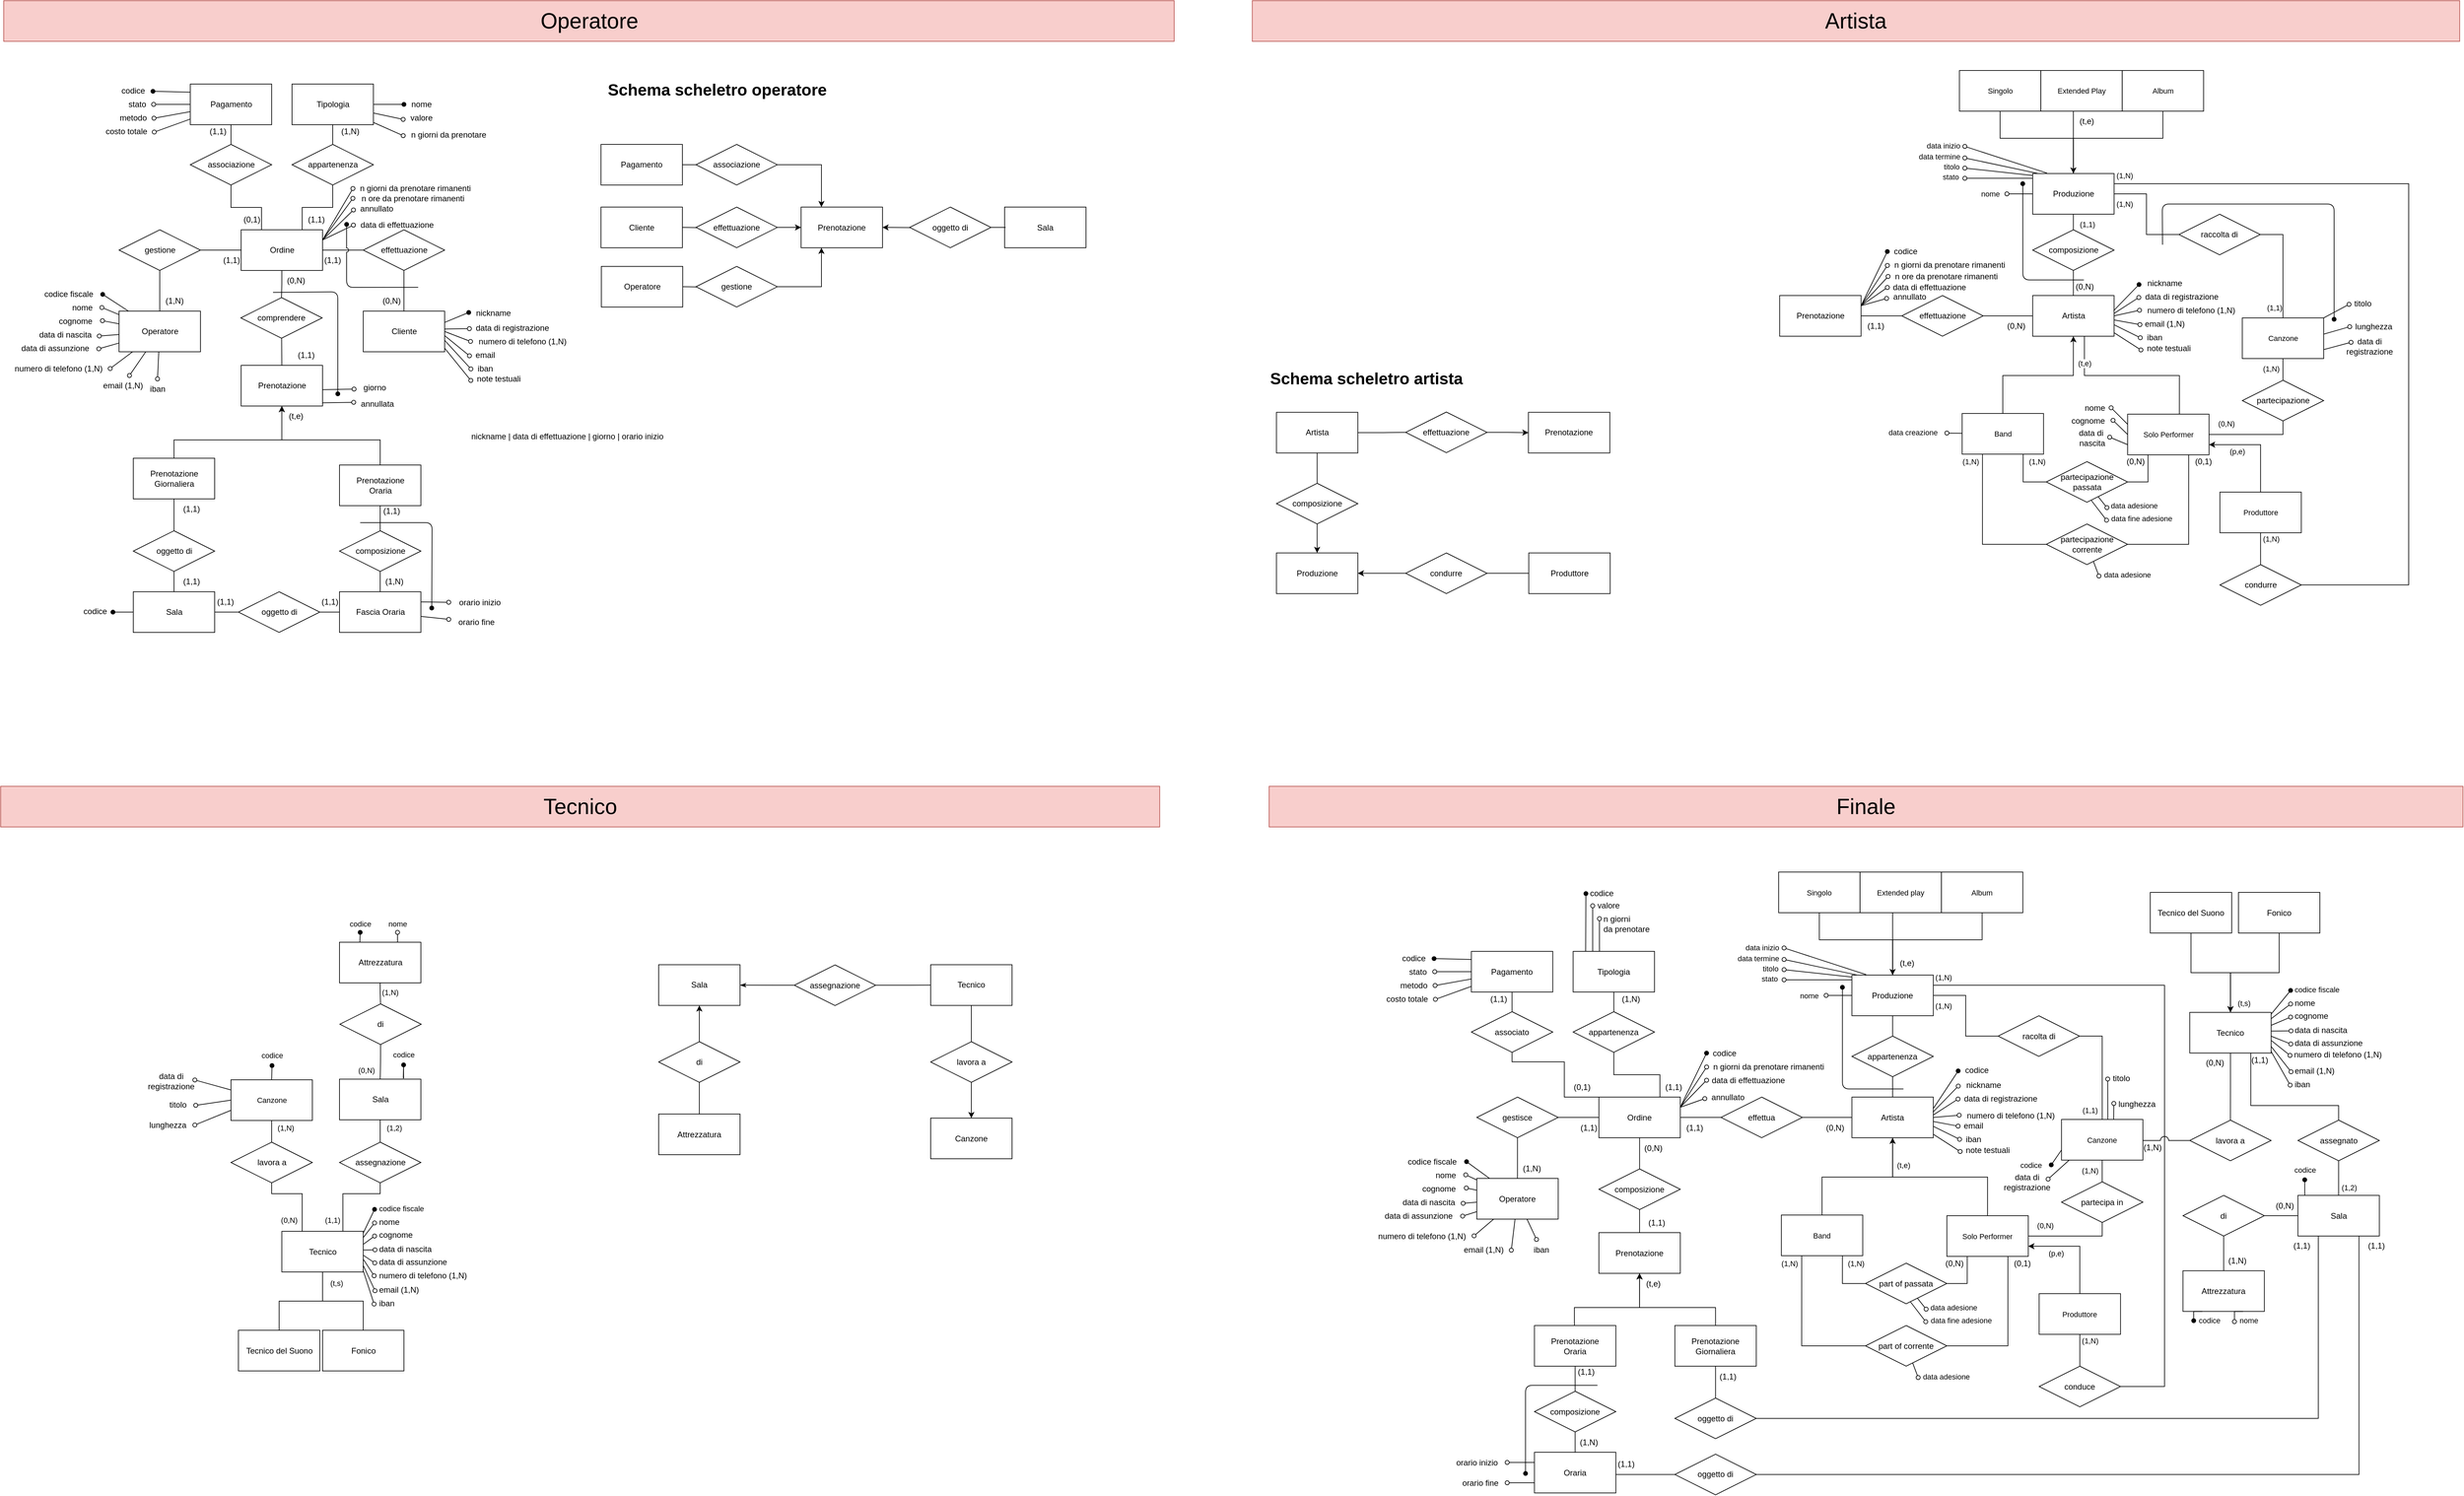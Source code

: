 <mxfile>
    <diagram id="GWADvrvoFI6P3o4RngvT" name="Page-1">
        <mxGraphModel dx="176" dy="131" grid="1" gridSize="10" guides="1" tooltips="1" connect="1" arrows="1" fold="1" page="1" pageScale="1" pageWidth="827" pageHeight="1169" math="0" shadow="0">
            <root>
                <mxCell id="0"/>
                <mxCell id="1" parent="0"/>
                <mxCell id="524" value="" style="edgeStyle=none;orthogonalLoop=1;jettySize=auto;html=1;rounded=0;strokeColor=default;align=center;verticalAlign=middle;fontFamily=Helvetica;fontSize=11;fontColor=default;labelBackgroundColor=default;endArrow=oval;endFill=1;exitX=0.113;exitY=-0.014;exitDx=0;exitDy=0;exitPerimeter=0;startArrow=none;startFill=0;" parent="1" edge="1">
                    <mxGeometry width="100" relative="1" as="geometry">
                        <mxPoint x="2336.56" y="1436.46" as="sourcePoint"/>
                        <mxPoint x="2337" y="1327.3" as="targetPoint"/>
                        <Array as="points"/>
                    </mxGeometry>
                </mxCell>
                <mxCell id="525" value="" style="edgeStyle=none;orthogonalLoop=1;jettySize=auto;html=1;rounded=0;strokeColor=default;align=center;verticalAlign=middle;fontFamily=Helvetica;fontSize=11;fontColor=default;labelBackgroundColor=default;endArrow=none;endFill=0;entryX=0.2;entryY=0.002;entryDx=0;entryDy=0;entryPerimeter=0;startArrow=oval;startFill=0;" parent="1" edge="1">
                    <mxGeometry width="100" relative="1" as="geometry">
                        <mxPoint x="2347" y="1345.3" as="sourcePoint"/>
                        <mxPoint x="2347" y="1437.42" as="targetPoint"/>
                        <Array as="points"/>
                    </mxGeometry>
                </mxCell>
                <mxCell id="526" value="" style="edgeStyle=none;orthogonalLoop=1;jettySize=auto;html=1;rounded=0;strokeColor=default;align=center;verticalAlign=middle;fontFamily=Helvetica;fontSize=11;fontColor=default;labelBackgroundColor=default;endArrow=none;endFill=0;entryX=0.367;entryY=-0.03;entryDx=0;entryDy=0;entryPerimeter=0;startArrow=oval;startFill=0;" parent="1" edge="1">
                    <mxGeometry width="100" relative="1" as="geometry">
                        <mxPoint x="2357" y="1364.3" as="sourcePoint"/>
                        <mxPoint x="2357.04" y="1437.5" as="targetPoint"/>
                        <Array as="points"/>
                    </mxGeometry>
                </mxCell>
                <mxCell id="2" value="" style="edgeStyle=orthogonalEdgeStyle;rounded=0;orthogonalLoop=1;jettySize=auto;html=1;endArrow=none;endFill=0;" parent="1" source="6" edge="1">
                    <mxGeometry relative="1" as="geometry">
                        <mxPoint x="339.5" y="224" as="targetPoint"/>
                    </mxGeometry>
                </mxCell>
                <mxCell id="3" style="rounded=0;orthogonalLoop=1;jettySize=auto;html=1;endArrow=oval;endFill=0;" parent="1" source="6" target="64" edge="1">
                    <mxGeometry relative="1" as="geometry"/>
                </mxCell>
                <mxCell id="4" style="rounded=0;orthogonalLoop=1;jettySize=auto;html=1;endArrow=oval;endFill=0;entryX=0.95;entryY=0.512;entryDx=0;entryDy=0;entryPerimeter=0;" parent="1" source="6" target="65" edge="1">
                    <mxGeometry relative="1" as="geometry"/>
                </mxCell>
                <mxCell id="5" style="rounded=0;orthogonalLoop=1;jettySize=auto;html=1;endArrow=oval;endFill=0;entryX=0.966;entryY=0.527;entryDx=0;entryDy=0;entryPerimeter=0;" parent="1" source="6" target="66" edge="1">
                    <mxGeometry relative="1" as="geometry"/>
                </mxCell>
                <mxCell id="6" value="Pagamento" style="whiteSpace=wrap;html=1;" parent="1" vertex="1">
                    <mxGeometry x="279.5" y="133" width="120" height="60" as="geometry"/>
                </mxCell>
                <mxCell id="7" value="" style="edgeStyle=orthogonalEdgeStyle;rounded=0;orthogonalLoop=1;jettySize=auto;html=1;endArrow=none;endFill=0;exitX=0.75;exitY=0;exitDx=0;exitDy=0;entryX=0.5;entryY=1;entryDx=0;entryDy=0;" parent="1" source="11" target="24" edge="1">
                    <mxGeometry relative="1" as="geometry"/>
                </mxCell>
                <mxCell id="8" value="" style="edgeStyle=orthogonalEdgeStyle;rounded=0;orthogonalLoop=1;jettySize=auto;html=1;endArrow=none;endFill=0;" parent="1" source="11" target="27" edge="1">
                    <mxGeometry relative="1" as="geometry"/>
                </mxCell>
                <mxCell id="9" value="" style="edgeStyle=orthogonalEdgeStyle;rounded=0;orthogonalLoop=1;jettySize=auto;html=1;endArrow=none;endFill=0;" parent="1" source="11" target="54" edge="1">
                    <mxGeometry relative="1" as="geometry"/>
                </mxCell>
                <mxCell id="10" style="rounded=0;orthogonalLoop=1;jettySize=auto;html=1;exitX=1;exitY=0.25;exitDx=0;exitDy=0;endArrow=oval;endFill=0;entryX=0.016;entryY=0.576;entryDx=0;entryDy=0;entryPerimeter=0;" parent="1" source="11" target="82" edge="1">
                    <mxGeometry relative="1" as="geometry">
                        <mxPoint x="610.5" y="319" as="targetPoint"/>
                    </mxGeometry>
                </mxCell>
                <mxCell id="11" value="Ordine" style="whiteSpace=wrap;html=1;" parent="1" vertex="1">
                    <mxGeometry x="354.5" y="348" width="120" height="60" as="geometry"/>
                </mxCell>
                <mxCell id="12" style="rounded=0;orthogonalLoop=1;jettySize=auto;html=1;endArrow=oval;endFill=1;entryX=1.009;entryY=0.51;entryDx=0;entryDy=0;entryPerimeter=0;" parent="1" source="18" target="68" edge="1">
                    <mxGeometry relative="1" as="geometry"/>
                </mxCell>
                <mxCell id="13" style="rounded=0;orthogonalLoop=1;jettySize=auto;html=1;endArrow=oval;endFill=0;entryX=0.995;entryY=0.49;entryDx=0;entryDy=0;entryPerimeter=0;" parent="1" source="18" target="69" edge="1">
                    <mxGeometry relative="1" as="geometry"/>
                </mxCell>
                <mxCell id="14" style="rounded=0;orthogonalLoop=1;jettySize=auto;html=1;strokeColor=default;align=center;verticalAlign=middle;fontFamily=Helvetica;fontSize=11;fontColor=default;labelBackgroundColor=default;endArrow=oval;endFill=0;entryX=1.007;entryY=0.471;entryDx=0;entryDy=0;entryPerimeter=0;" parent="1" source="18" target="70" edge="1">
                    <mxGeometry relative="1" as="geometry"/>
                </mxCell>
                <mxCell id="15" style="rounded=0;orthogonalLoop=1;jettySize=auto;html=1;strokeColor=default;align=center;verticalAlign=middle;fontFamily=Helvetica;fontSize=11;fontColor=default;labelBackgroundColor=default;endArrow=oval;endFill=0;entryX=1.009;entryY=0.557;entryDx=0;entryDy=0;entryPerimeter=0;" parent="1" source="18" target="71" edge="1">
                    <mxGeometry relative="1" as="geometry"/>
                </mxCell>
                <mxCell id="16" style="rounded=0;orthogonalLoop=1;jettySize=auto;html=1;strokeColor=default;align=center;verticalAlign=middle;fontFamily=Helvetica;fontSize=11;fontColor=default;labelBackgroundColor=default;endArrow=oval;endFill=0;entryX=1.001;entryY=0.519;entryDx=0;entryDy=0;entryPerimeter=0;" parent="1" source="18" target="72" edge="1">
                    <mxGeometry relative="1" as="geometry"/>
                </mxCell>
                <mxCell id="17" value="" style="edgeStyle=orthogonalEdgeStyle;rounded=0;orthogonalLoop=1;jettySize=auto;html=1;endArrow=none;endFill=0;" parent="1" source="18" target="22" edge="1">
                    <mxGeometry relative="1" as="geometry"/>
                </mxCell>
                <mxCell id="18" value="Operatore" style="whiteSpace=wrap;html=1;" parent="1" vertex="1">
                    <mxGeometry x="174.5" y="468" width="120" height="60" as="geometry"/>
                </mxCell>
                <mxCell id="19" style="edgeStyle=orthogonalEdgeStyle;rounded=0;orthogonalLoop=1;jettySize=auto;html=1;entryX=0.25;entryY=0;entryDx=0;entryDy=0;endArrow=none;endFill=0;" parent="1" source="20" target="11" edge="1">
                    <mxGeometry relative="1" as="geometry"/>
                </mxCell>
                <mxCell id="20" value="associazione" style="shape=rhombus;perimeter=rhombusPerimeter;whiteSpace=wrap;html=1;align=center;" parent="1" vertex="1">
                    <mxGeometry x="279.5" y="222" width="120" height="60" as="geometry"/>
                </mxCell>
                <mxCell id="21" value="" style="edgeStyle=orthogonalEdgeStyle;rounded=0;orthogonalLoop=1;jettySize=auto;html=1;endArrow=none;endFill=0;" parent="1" source="22" target="11" edge="1">
                    <mxGeometry relative="1" as="geometry"/>
                </mxCell>
                <mxCell id="22" value="gestione" style="shape=rhombus;perimeter=rhombusPerimeter;whiteSpace=wrap;html=1;align=center;" parent="1" vertex="1">
                    <mxGeometry x="174.5" y="348" width="120" height="60" as="geometry"/>
                </mxCell>
                <mxCell id="23" value="" style="edgeStyle=orthogonalEdgeStyle;rounded=0;orthogonalLoop=1;jettySize=auto;html=1;endArrow=none;endFill=0;entryX=0.5;entryY=1;entryDx=0;entryDy=0;" parent="1" target="25" edge="1">
                    <mxGeometry relative="1" as="geometry">
                        <mxPoint x="489.5" y="224" as="sourcePoint"/>
                    </mxGeometry>
                </mxCell>
                <mxCell id="24" value="appartenenza" style="shape=rhombus;perimeter=rhombusPerimeter;whiteSpace=wrap;html=1;align=center;" parent="1" vertex="1">
                    <mxGeometry x="429.5" y="222" width="120" height="60" as="geometry"/>
                </mxCell>
                <mxCell id="25" value="Tipologia" style="whiteSpace=wrap;html=1;" parent="1" vertex="1">
                    <mxGeometry x="429.5" y="133" width="120" height="60" as="geometry"/>
                </mxCell>
                <mxCell id="822" style="edgeStyle=none;html=1;entryX=0.5;entryY=0;entryDx=0;entryDy=0;endArrow=none;endFill=0;" edge="1" parent="1" source="27" target="28">
                    <mxGeometry relative="1" as="geometry"/>
                </mxCell>
                <mxCell id="27" value="comprendere" style="shape=rhombus;perimeter=rhombusPerimeter;whiteSpace=wrap;html=1;align=center;" parent="1" vertex="1">
                    <mxGeometry x="354" y="448" width="120" height="60" as="geometry"/>
                </mxCell>
                <mxCell id="28" value="Prenotazione" style="whiteSpace=wrap;html=1;" parent="1" vertex="1">
                    <mxGeometry x="354.5" y="548" width="120" height="60" as="geometry"/>
                </mxCell>
                <mxCell id="29" value="" style="edgeStyle=orthogonalEdgeStyle;rounded=0;orthogonalLoop=1;jettySize=auto;html=1;endArrow=none;endFill=0;" parent="1" source="31" target="40" edge="1">
                    <mxGeometry relative="1" as="geometry"/>
                </mxCell>
                <mxCell id="30" style="edgeStyle=orthogonalEdgeStyle;rounded=0;orthogonalLoop=1;jettySize=auto;html=1;exitX=0.5;exitY=0;exitDx=0;exitDy=0;" parent="1" source="31" target="28" edge="1">
                    <mxGeometry relative="1" as="geometry">
                        <Array as="points">
                            <mxPoint x="255.5" y="658"/>
                            <mxPoint x="414.5" y="658"/>
                        </Array>
                    </mxGeometry>
                </mxCell>
                <mxCell id="31" value="&lt;div&gt;Prenotazione&lt;/div&gt;&lt;div&gt;Giornaliera&lt;br&gt;&lt;/div&gt;" style="whiteSpace=wrap;html=1;" parent="1" vertex="1">
                    <mxGeometry x="195.5" y="685" width="120" height="60" as="geometry"/>
                </mxCell>
                <mxCell id="32" style="edgeStyle=orthogonalEdgeStyle;rounded=0;orthogonalLoop=1;jettySize=auto;html=1;exitX=0.5;exitY=0;exitDx=0;exitDy=0;entryX=0.5;entryY=1;entryDx=0;entryDy=0;" parent="1" source="34" target="28" edge="1">
                    <mxGeometry relative="1" as="geometry">
                        <mxPoint x="414.5" y="648" as="targetPoint"/>
                        <Array as="points">
                            <mxPoint x="559.5" y="658"/>
                            <mxPoint x="414.5" y="658"/>
                        </Array>
                    </mxGeometry>
                </mxCell>
                <mxCell id="33" value="" style="edgeStyle=orthogonalEdgeStyle;rounded=0;orthogonalLoop=1;jettySize=auto;html=1;endArrow=none;endFill=0;" parent="1" source="34" target="45" edge="1">
                    <mxGeometry relative="1" as="geometry"/>
                </mxCell>
                <mxCell id="34" value="&lt;div&gt;Prenotazione&lt;/div&gt;Oraria" style="whiteSpace=wrap;html=1;" parent="1" vertex="1">
                    <mxGeometry x="499.5" y="695" width="120" height="60" as="geometry"/>
                </mxCell>
                <mxCell id="35" value="" style="edgeStyle=orthogonalEdgeStyle;rounded=0;orthogonalLoop=1;jettySize=auto;html=1;endArrow=none;endFill=0;entryX=1;entryY=0.5;entryDx=0;entryDy=0;" parent="1" source="36" target="42" edge="1">
                    <mxGeometry relative="1" as="geometry"/>
                </mxCell>
                <mxCell id="36" value="Fascia Oraria" style="whiteSpace=wrap;html=1;" parent="1" vertex="1">
                    <mxGeometry x="499.5" y="882" width="120" height="60" as="geometry"/>
                </mxCell>
                <mxCell id="37" style="edgeStyle=orthogonalEdgeStyle;rounded=0;orthogonalLoop=1;jettySize=auto;html=1;entryX=0.5;entryY=1;entryDx=0;entryDy=0;endArrow=none;endFill=0;" parent="1" source="39" target="40" edge="1">
                    <mxGeometry relative="1" as="geometry"/>
                </mxCell>
                <mxCell id="38" value="" style="edgeStyle=orthogonalEdgeStyle;rounded=0;orthogonalLoop=1;jettySize=auto;html=1;endArrow=oval;endFill=1;" parent="1" source="39" edge="1">
                    <mxGeometry relative="1" as="geometry">
                        <mxPoint x="165.5" y="912.04" as="targetPoint"/>
                    </mxGeometry>
                </mxCell>
                <mxCell id="39" value="Sala" style="whiteSpace=wrap;html=1;" parent="1" vertex="1">
                    <mxGeometry x="195.5" y="882" width="120" height="60" as="geometry"/>
                </mxCell>
                <mxCell id="40" value="oggetto di" style="shape=rhombus;perimeter=rhombusPerimeter;whiteSpace=wrap;html=1;align=center;" parent="1" vertex="1">
                    <mxGeometry x="195.5" y="792" width="120" height="60" as="geometry"/>
                </mxCell>
                <mxCell id="41" value="" style="edgeStyle=orthogonalEdgeStyle;rounded=0;orthogonalLoop=1;jettySize=auto;html=1;endArrow=none;endFill=0;exitX=0;exitY=0.5;exitDx=0;exitDy=0;" parent="1" source="42" target="39" edge="1">
                    <mxGeometry relative="1" as="geometry">
                        <Array as="points">
                            <mxPoint x="370.5" y="912"/>
                            <mxPoint x="370.5" y="912"/>
                        </Array>
                    </mxGeometry>
                </mxCell>
                <mxCell id="42" value="oggetto di" style="shape=rhombus;perimeter=rhombusPerimeter;whiteSpace=wrap;html=1;align=center;" parent="1" vertex="1">
                    <mxGeometry x="350.5" y="882" width="120" height="60" as="geometry"/>
                </mxCell>
                <mxCell id="43" value="(t,e)" style="text;html=1;align=center;verticalAlign=middle;resizable=0;points=[];autosize=1;strokeColor=none;fillColor=none;" parent="1" vertex="1">
                    <mxGeometry x="414.5" y="608" width="40" height="30" as="geometry"/>
                </mxCell>
                <mxCell id="44" value="" style="edgeStyle=orthogonalEdgeStyle;rounded=0;orthogonalLoop=1;jettySize=auto;html=1;endArrow=none;endFill=0;" parent="1" source="45" target="36" edge="1">
                    <mxGeometry relative="1" as="geometry"/>
                </mxCell>
                <mxCell id="45" value="composizione" style="shape=rhombus;perimeter=rhombusPerimeter;whiteSpace=wrap;html=1;align=center;" parent="1" vertex="1">
                    <mxGeometry x="499.5" y="792" width="120" height="60" as="geometry"/>
                </mxCell>
                <mxCell id="46" value="(1,1)" style="text;html=1;align=center;verticalAlign=middle;resizable=0;points=[];autosize=1;strokeColor=none;fillColor=none;" parent="1" vertex="1">
                    <mxGeometry x="255.5" y="745" width="50" height="30" as="geometry"/>
                </mxCell>
                <mxCell id="47" value="(1,1)" style="text;html=1;align=center;verticalAlign=middle;resizable=0;points=[];autosize=1;strokeColor=none;fillColor=none;" parent="1" vertex="1">
                    <mxGeometry x="255.5" y="852" width="50" height="30" as="geometry"/>
                </mxCell>
                <mxCell id="48" value="(1,1)" style="text;html=1;align=center;verticalAlign=middle;resizable=0;points=[];autosize=1;strokeColor=none;fillColor=none;" parent="1" vertex="1">
                    <mxGeometry x="305.5" y="882" width="50" height="30" as="geometry"/>
                </mxCell>
                <mxCell id="49" value="(1,1)" style="text;html=1;align=center;verticalAlign=middle;resizable=0;points=[];autosize=1;strokeColor=none;fillColor=none;" parent="1" vertex="1">
                    <mxGeometry x="459.5" y="882" width="50" height="30" as="geometry"/>
                </mxCell>
                <mxCell id="50" value="(1,1)" style="text;html=1;align=center;verticalAlign=middle;resizable=0;points=[];autosize=1;strokeColor=none;fillColor=none;" parent="1" vertex="1">
                    <mxGeometry x="550.5" y="748" width="50" height="30" as="geometry"/>
                </mxCell>
                <mxCell id="51" value="(1,N)" style="text;html=1;align=center;verticalAlign=middle;resizable=0;points=[];autosize=1;strokeColor=none;fillColor=none;" parent="1" vertex="1">
                    <mxGeometry x="554.5" y="852" width="50" height="30" as="geometry"/>
                </mxCell>
                <mxCell id="52" value="Cliente" style="whiteSpace=wrap;html=1;" parent="1" vertex="1">
                    <mxGeometry x="534.5" y="468" width="120" height="60" as="geometry"/>
                </mxCell>
                <mxCell id="53" value="" style="edgeStyle=orthogonalEdgeStyle;rounded=0;orthogonalLoop=1;jettySize=auto;html=1;endArrow=none;endFill=0;" parent="1" source="54" target="52" edge="1">
                    <mxGeometry relative="1" as="geometry"/>
                </mxCell>
                <mxCell id="54" value="effettuazione" style="shape=rhombus;perimeter=rhombusPerimeter;whiteSpace=wrap;html=1;align=center;" parent="1" vertex="1">
                    <mxGeometry x="534.5" y="348" width="120" height="60" as="geometry"/>
                </mxCell>
                <mxCell id="55" value="(1,1)" style="text;html=1;align=center;verticalAlign=middle;resizable=0;points=[];autosize=1;strokeColor=none;fillColor=none;" parent="1" vertex="1">
                    <mxGeometry x="294.5" y="188" width="50" height="30" as="geometry"/>
                </mxCell>
                <mxCell id="56" value="(1,1)" style="text;html=1;align=center;verticalAlign=middle;resizable=0;points=[];autosize=1;strokeColor=none;fillColor=none;" parent="1" vertex="1">
                    <mxGeometry x="314.5" y="378" width="50" height="30" as="geometry"/>
                </mxCell>
                <mxCell id="57" value="(1,1)" style="text;html=1;align=center;verticalAlign=middle;resizable=0;points=[];autosize=1;strokeColor=none;fillColor=none;" parent="1" vertex="1">
                    <mxGeometry x="439.5" y="318" width="50" height="30" as="geometry"/>
                </mxCell>
                <mxCell id="58" value="(0,1)" style="text;html=1;align=center;verticalAlign=middle;resizable=0;points=[];autosize=1;strokeColor=none;fillColor=none;" parent="1" vertex="1">
                    <mxGeometry x="344.5" y="318" width="50" height="30" as="geometry"/>
                </mxCell>
                <mxCell id="59" value="(1,N)" style="text;html=1;align=center;verticalAlign=middle;resizable=0;points=[];autosize=1;strokeColor=none;fillColor=none;" parent="1" vertex="1">
                    <mxGeometry x="489.5" y="188" width="50" height="30" as="geometry"/>
                </mxCell>
                <mxCell id="60" value="(1,1)" style="text;html=1;align=center;verticalAlign=middle;resizable=0;points=[];autosize=1;strokeColor=none;fillColor=none;" parent="1" vertex="1">
                    <mxGeometry x="464" y="378" width="50" height="30" as="geometry"/>
                </mxCell>
                <mxCell id="61" value="(1,N)" style="text;html=1;align=center;verticalAlign=middle;resizable=0;points=[];autosize=1;strokeColor=none;fillColor=none;" parent="1" vertex="1">
                    <mxGeometry x="230.5" y="438" width="50" height="30" as="geometry"/>
                </mxCell>
                <mxCell id="62" value="(0,N)" style="text;html=1;align=center;verticalAlign=middle;resizable=0;points=[];autosize=1;strokeColor=none;fillColor=none;" parent="1" vertex="1">
                    <mxGeometry x="550.5" y="438" width="50" height="30" as="geometry"/>
                </mxCell>
                <mxCell id="63" value="codice" style="text;html=1;align=center;verticalAlign=middle;resizable=0;points=[];autosize=1;strokeColor=none;fillColor=none;horizontal=1;" parent="1" vertex="1">
                    <mxGeometry x="164.5" y="128" width="60" height="30" as="geometry"/>
                </mxCell>
                <mxCell id="64" value="&lt;div&gt;stato&lt;/div&gt;" style="text;html=1;align=center;verticalAlign=middle;resizable=0;points=[];autosize=1;strokeColor=none;fillColor=none;" parent="1" vertex="1">
                    <mxGeometry x="175.5" y="148" width="50" height="30" as="geometry"/>
                </mxCell>
                <mxCell id="65" value="&lt;div align=&quot;center&quot;&gt;metodo&lt;/div&gt;" style="text;html=1;align=center;verticalAlign=middle;resizable=0;points=[];autosize=1;strokeColor=none;fillColor=none;" parent="1" vertex="1">
                    <mxGeometry x="159.5" y="168" width="70" height="30" as="geometry"/>
                </mxCell>
                <mxCell id="66" value="&lt;div&gt;costo totale&lt;br&gt;&lt;/div&gt;" style="text;html=1;align=center;verticalAlign=middle;resizable=0;points=[];autosize=1;strokeColor=none;fillColor=none;" parent="1" vertex="1">
                    <mxGeometry x="139.5" y="188" width="90" height="30" as="geometry"/>
                </mxCell>
                <mxCell id="67" style="rounded=0;orthogonalLoop=1;jettySize=auto;html=1;endArrow=oval;endFill=1;exitX=0.003;exitY=0.2;exitDx=0;exitDy=0;exitPerimeter=0;" parent="1" source="6" target="63" edge="1">
                    <mxGeometry relative="1" as="geometry">
                        <mxPoint x="289.5" y="103" as="targetPoint"/>
                    </mxGeometry>
                </mxCell>
                <mxCell id="68" value="codice fiscale" style="text;html=1;align=center;verticalAlign=middle;resizable=0;points=[];autosize=1;strokeColor=none;fillColor=none;" parent="1" vertex="1">
                    <mxGeometry x="49.5" y="428" width="100" height="30" as="geometry"/>
                </mxCell>
                <mxCell id="69" value="nome" style="text;html=1;align=center;verticalAlign=middle;resizable=0;points=[];autosize=1;strokeColor=none;fillColor=none;" parent="1" vertex="1">
                    <mxGeometry x="89.5" y="448" width="60" height="30" as="geometry"/>
                </mxCell>
                <mxCell id="70" value="cognome" style="text;html=1;align=center;verticalAlign=middle;resizable=0;points=[];autosize=1;strokeColor=none;fillColor=none;" parent="1" vertex="1">
                    <mxGeometry x="69.5" y="468" width="80" height="30" as="geometry"/>
                </mxCell>
                <mxCell id="71" value="data di nascita" style="text;html=1;align=center;verticalAlign=middle;resizable=0;points=[];autosize=1;strokeColor=none;fillColor=none;" parent="1" vertex="1">
                    <mxGeometry x="44.5" y="488" width="100" height="30" as="geometry"/>
                </mxCell>
                <mxCell id="72" value="data di assunzione" style="text;html=1;align=center;verticalAlign=middle;resizable=0;points=[];autosize=1;strokeColor=none;fillColor=none;" parent="1" vertex="1">
                    <mxGeometry x="14.5" y="508" width="130" height="30" as="geometry"/>
                </mxCell>
                <mxCell id="73" value="numero di telefono (1,N)" style="text;html=1;align=center;verticalAlign=middle;resizable=0;points=[];autosize=1;strokeColor=none;fillColor=none;" parent="1" vertex="1">
                    <mxGeometry x="4.5" y="538" width="160" height="30" as="geometry"/>
                </mxCell>
                <mxCell id="74" value="iban" style="text;html=1;align=center;verticalAlign=middle;resizable=0;points=[];autosize=1;strokeColor=none;fillColor=none;" parent="1" vertex="1">
                    <mxGeometry x="205.5" y="568" width="50" height="30" as="geometry"/>
                </mxCell>
                <mxCell id="75" style="rounded=0;orthogonalLoop=1;jettySize=auto;html=1;entryX=0.981;entryY=0.49;entryDx=0;entryDy=0;entryPerimeter=0;strokeColor=default;align=center;verticalAlign=middle;fontFamily=Helvetica;fontSize=11;fontColor=default;labelBackgroundColor=default;endArrow=oval;endFill=0;" parent="1" source="18" target="73" edge="1">
                    <mxGeometry relative="1" as="geometry"/>
                </mxCell>
                <mxCell id="76" style="rounded=0;orthogonalLoop=1;jettySize=auto;html=1;strokeColor=default;align=center;verticalAlign=middle;fontFamily=Helvetica;fontSize=11;fontColor=default;labelBackgroundColor=default;endArrow=oval;endFill=0;" parent="1" source="18" target="74" edge="1">
                    <mxGeometry relative="1" as="geometry">
                        <mxPoint x="244.5" y="573" as="targetPoint"/>
                    </mxGeometry>
                </mxCell>
                <mxCell id="77" value="email (1,N)" style="text;html=1;align=center;verticalAlign=middle;resizable=0;points=[];autosize=1;strokeColor=none;fillColor=none;" parent="1" vertex="1">
                    <mxGeometry x="139.5" y="563" width="80" height="30" as="geometry"/>
                </mxCell>
                <mxCell id="78" style="rounded=0;orthogonalLoop=1;jettySize=auto;html=1;strokeColor=default;align=center;verticalAlign=middle;fontFamily=Helvetica;fontSize=11;fontColor=default;labelBackgroundColor=default;endArrow=oval;endFill=0;" parent="1" source="18" target="77" edge="1">
                    <mxGeometry relative="1" as="geometry"/>
                </mxCell>
                <mxCell id="80" value="n giorni da prenotare rimanenti" style="text;html=1;align=center;verticalAlign=middle;resizable=0;points=[];autosize=1;strokeColor=none;fillColor=none;" parent="1" vertex="1">
                    <mxGeometry x="515.5" y="271.5" width="190" height="30" as="geometry"/>
                </mxCell>
                <mxCell id="81" value="&amp;nbsp; n ore da prenotare rimanenti" style="text;html=1;align=center;verticalAlign=middle;resizable=0;points=[];autosize=1;strokeColor=none;fillColor=none;" parent="1" vertex="1">
                    <mxGeometry x="514" y="286.5" width="180" height="30" as="geometry"/>
                </mxCell>
                <mxCell id="82" value="annullato" style="text;html=1;align=center;verticalAlign=middle;resizable=0;points=[];autosize=1;strokeColor=none;fillColor=none;" parent="1" vertex="1">
                    <mxGeometry x="519" y="301.5" width="70" height="30" as="geometry"/>
                </mxCell>
                <mxCell id="83" value="" style="rounded=0;orthogonalLoop=1;jettySize=auto;html=1;endArrow=none;endFill=0;startArrow=oval;startFill=1;" parent="1" source="84" target="25" edge="1">
                    <mxGeometry relative="1" as="geometry"/>
                </mxCell>
                <mxCell id="84" value="nome" style="text;html=1;align=center;verticalAlign=middle;resizable=0;points=[];autosize=1;strokeColor=none;fillColor=none;" parent="1" vertex="1">
                    <mxGeometry x="594.5" y="148" width="50" height="30" as="geometry"/>
                </mxCell>
                <mxCell id="85" value="" style="rounded=0;orthogonalLoop=1;jettySize=auto;html=1;endArrow=none;endFill=0;startArrow=oval;startFill=0;exitX=0.064;exitY=0.571;exitDx=0;exitDy=0;exitPerimeter=0;" parent="1" source="86" target="25" edge="1">
                    <mxGeometry relative="1" as="geometry"/>
                </mxCell>
                <mxCell id="86" value="valore" style="text;html=1;align=center;verticalAlign=middle;resizable=0;points=[];autosize=1;strokeColor=none;fillColor=none;" parent="1" vertex="1">
                    <mxGeometry x="589.5" y="168" width="60" height="30" as="geometry"/>
                </mxCell>
                <mxCell id="87" value="" style="rounded=0;orthogonalLoop=1;jettySize=auto;html=1;endArrow=none;endFill=0;startArrow=oval;startFill=0;exitX=0.028;exitY=0.538;exitDx=0;exitDy=0;exitPerimeter=0;" parent="1" source="88" target="25" edge="1">
                    <mxGeometry relative="1" as="geometry"/>
                </mxCell>
                <mxCell id="88" value="n giorni da prenotare" style="text;html=1;align=center;verticalAlign=middle;resizable=0;points=[];autosize=1;strokeColor=none;fillColor=none;" parent="1" vertex="1">
                    <mxGeometry x="589.5" y="193" width="140" height="30" as="geometry"/>
                </mxCell>
                <mxCell id="89" value="" style="rounded=0;orthogonalLoop=1;jettySize=auto;html=1;startArrow=oval;startFill=1;endArrow=none;endFill=0;entryX=1.002;entryY=0.276;entryDx=0;entryDy=0;entryPerimeter=0;" parent="1" target="52" edge="1">
                    <mxGeometry relative="1" as="geometry">
                        <mxPoint x="690" y="470" as="sourcePoint"/>
                    </mxGeometry>
                </mxCell>
                <mxCell id="92" value="nickname" style="text;html=1;align=center;verticalAlign=middle;resizable=0;points=[];autosize=1;strokeColor=none;fillColor=none;" parent="1" vertex="1">
                    <mxGeometry x="685.5" y="456" width="80" height="30" as="geometry"/>
                </mxCell>
                <mxCell id="93" value="" style="rounded=0;orthogonalLoop=1;jettySize=auto;html=1;startArrow=oval;startFill=0;endArrow=none;endFill=0;entryX=1.001;entryY=0.439;entryDx=0;entryDy=0;exitX=0.019;exitY=0.529;exitDx=0;exitDy=0;exitPerimeter=0;entryPerimeter=0;" parent="1" source="94" target="52" edge="1">
                    <mxGeometry relative="1" as="geometry"/>
                </mxCell>
                <mxCell id="94" value="data di registrazione" style="text;html=1;align=center;verticalAlign=middle;resizable=0;points=[];autosize=1;strokeColor=none;fillColor=none;" parent="1" vertex="1">
                    <mxGeometry x="688.5" y="478" width="130" height="30" as="geometry"/>
                </mxCell>
                <mxCell id="95" value="" style="rounded=0;orthogonalLoop=1;jettySize=auto;html=1;entryX=1;entryY=0.5;entryDx=0;entryDy=0;startArrow=oval;startFill=0;endArrow=none;endFill=0;exitX=0.026;exitY=0.49;exitDx=0;exitDy=0;exitPerimeter=0;" parent="1" source="96" target="52" edge="1">
                    <mxGeometry relative="1" as="geometry"/>
                </mxCell>
                <mxCell id="96" value="numero di telefono (1,N)" style="text;html=1;align=center;verticalAlign=middle;resizable=0;points=[];autosize=1;strokeColor=none;fillColor=none;" parent="1" vertex="1">
                    <mxGeometry x="688.5" y="498" width="160" height="30" as="geometry"/>
                </mxCell>
                <mxCell id="97" style="rounded=0;orthogonalLoop=1;jettySize=auto;html=1;entryX=0.999;entryY=0.6;entryDx=0;entryDy=0;startArrow=oval;startFill=0;endArrow=none;endFill=0;exitX=0.051;exitY=0.529;exitDx=0;exitDy=0;exitPerimeter=0;entryPerimeter=0;" parent="1" source="98" target="52" edge="1">
                    <mxGeometry relative="1" as="geometry"/>
                </mxCell>
                <mxCell id="98" value="email" style="text;html=1;align=center;verticalAlign=middle;resizable=0;points=[];autosize=1;strokeColor=none;fillColor=none;" parent="1" vertex="1">
                    <mxGeometry x="688.5" y="518" width="50" height="30" as="geometry"/>
                </mxCell>
                <mxCell id="99" style="rounded=0;orthogonalLoop=1;jettySize=auto;html=1;entryX=1.001;entryY=0.72;entryDx=0;entryDy=0;startArrow=oval;startFill=0;endArrow=none;endFill=0;exitX=0.094;exitY=0.51;exitDx=0;exitDy=0;exitPerimeter=0;entryPerimeter=0;" parent="1" source="100" target="52" edge="1">
                    <mxGeometry relative="1" as="geometry"/>
                </mxCell>
                <mxCell id="100" value="iban" style="text;html=1;align=center;verticalAlign=middle;resizable=0;points=[];autosize=1;strokeColor=none;fillColor=none;" parent="1" vertex="1">
                    <mxGeometry x="688.5" y="538" width="50" height="30" as="geometry"/>
                </mxCell>
                <mxCell id="101" style="rounded=0;orthogonalLoop=1;jettySize=auto;html=1;entryX=1.003;entryY=0.917;entryDx=0;entryDy=0;startArrow=oval;startFill=0;endArrow=none;endFill=0;exitX=0.051;exitY=0.576;exitDx=0;exitDy=0;exitPerimeter=0;entryPerimeter=0;" parent="1" source="102" target="52" edge="1">
                    <mxGeometry relative="1" as="geometry"/>
                </mxCell>
                <mxCell id="102" value="note testuali" style="text;html=1;align=center;verticalAlign=middle;resizable=0;points=[];autosize=1;strokeColor=none;fillColor=none;" parent="1" vertex="1">
                    <mxGeometry x="688.5" y="553" width="90" height="30" as="geometry"/>
                </mxCell>
                <mxCell id="103" value="codice" style="text;html=1;align=center;verticalAlign=middle;resizable=0;points=[];autosize=1;strokeColor=none;fillColor=none;" parent="1" vertex="1">
                    <mxGeometry x="108.5" y="896" width="60" height="30" as="geometry"/>
                </mxCell>
                <mxCell id="104" value="" style="rounded=0;orthogonalLoop=1;jettySize=auto;html=1;strokeColor=default;align=center;verticalAlign=middle;fontFamily=Helvetica;fontSize=11;fontColor=default;labelBackgroundColor=default;endArrow=none;endFill=0;startArrow=oval;startFill=0;entryX=1;entryY=0.25;entryDx=0;entryDy=0;" parent="1" source="105" target="36" edge="1">
                    <mxGeometry relative="1" as="geometry"/>
                </mxCell>
                <mxCell id="105" value="orario inizio" style="text;html=1;align=center;verticalAlign=middle;resizable=0;points=[];autosize=1;strokeColor=none;fillColor=none;" parent="1" vertex="1">
                    <mxGeometry x="660.5" y="883" width="90" height="30" as="geometry"/>
                </mxCell>
                <mxCell id="106" value="" style="rounded=0;orthogonalLoop=1;jettySize=auto;html=1;strokeColor=default;align=center;verticalAlign=middle;fontFamily=Helvetica;fontSize=11;fontColor=default;labelBackgroundColor=default;endArrow=none;endFill=0;startArrow=oval;startFill=0;" parent="1" source="107" target="36" edge="1">
                    <mxGeometry relative="1" as="geometry"/>
                </mxCell>
                <mxCell id="107" value="orario fine" style="text;html=1;align=center;verticalAlign=middle;resizable=0;points=[];autosize=1;strokeColor=none;fillColor=none;" parent="1" vertex="1">
                    <mxGeometry x="660.5" y="912" width="80" height="30" as="geometry"/>
                </mxCell>
                <mxCell id="108" value="" style="edgeStyle=none;orthogonalLoop=1;jettySize=auto;html=1;rounded=1;endArrow=oval;endFill=1;curved=0;" parent="1" edge="1">
                    <mxGeometry width="100" relative="1" as="geometry">
                        <mxPoint x="530" y="780" as="sourcePoint"/>
                        <mxPoint x="635.5" y="906" as="targetPoint"/>
                        <Array as="points">
                            <mxPoint x="636" y="780"/>
                        </Array>
                    </mxGeometry>
                </mxCell>
                <mxCell id="109" style="rounded=0;orthogonalLoop=1;jettySize=auto;html=1;exitX=1;exitY=0.25;exitDx=0;exitDy=0;entryX=0.029;entryY=0.503;entryDx=0;entryDy=0;entryPerimeter=0;strokeColor=default;align=center;verticalAlign=middle;fontFamily=Helvetica;fontSize=11;fontColor=default;labelBackgroundColor=default;endArrow=oval;endFill=0;" parent="1" source="11" target="81" edge="1">
                    <mxGeometry relative="1" as="geometry"/>
                </mxCell>
                <mxCell id="110" style="rounded=0;orthogonalLoop=1;jettySize=auto;html=1;exitX=1;exitY=0.25;exitDx=0;exitDy=0;entryX=0.02;entryY=0.521;entryDx=0;entryDy=0;entryPerimeter=0;strokeColor=default;align=center;verticalAlign=middle;fontFamily=Helvetica;fontSize=11;fontColor=default;labelBackgroundColor=default;endArrow=oval;endFill=0;" parent="1" source="11" target="80" edge="1">
                    <mxGeometry relative="1" as="geometry"/>
                </mxCell>
                <mxCell id="111" style="rounded=0;orthogonalLoop=1;jettySize=auto;html=1;exitX=1;exitY=0.25;exitDx=0;exitDy=0;entryX=0.008;entryY=0.52;entryDx=0;entryDy=0;entryPerimeter=0;strokeColor=default;align=center;verticalAlign=middle;fontFamily=Helvetica;fontSize=11;fontColor=default;labelBackgroundColor=default;endArrow=oval;endFill=0;" parent="1" source="11" target="785" edge="1">
                    <mxGeometry relative="1" as="geometry">
                        <mxPoint x="509.22" y="295.09" as="targetPoint"/>
                    </mxGeometry>
                </mxCell>
                <mxCell id="112" value="(1,1)" style="text;html=1;align=center;verticalAlign=middle;resizable=0;points=[];autosize=1;strokeColor=none;fillColor=none;" parent="1" vertex="1">
                    <mxGeometry x="424.5" y="518" width="50" height="30" as="geometry"/>
                </mxCell>
                <mxCell id="113" value="(0,N)" style="text;html=1;align=center;verticalAlign=middle;resizable=0;points=[];autosize=1;strokeColor=none;fillColor=none;" parent="1" vertex="1">
                    <mxGeometry x="409.5" y="408" width="50" height="30" as="geometry"/>
                </mxCell>
                <mxCell id="121" value="" style="edgeStyle=orthogonalEdgeStyle;rounded=0;orthogonalLoop=1;jettySize=auto;html=1;endArrow=none;endFill=0;" parent="1" source="123" target="167" edge="1">
                    <mxGeometry relative="1" as="geometry"/>
                </mxCell>
                <mxCell id="122" style="rounded=0;orthogonalLoop=1;jettySize=auto;html=1;exitX=1;exitY=0.25;exitDx=0;exitDy=0;endArrow=oval;endFill=0;entryX=0.016;entryY=0.576;entryDx=0;entryDy=0;entryPerimeter=0;" parent="1" source="123" target="195" edge="1">
                    <mxGeometry relative="1" as="geometry">
                        <mxPoint x="2878.64" y="416" as="targetPoint"/>
                    </mxGeometry>
                </mxCell>
                <mxCell id="123" value="Prenotazione" style="whiteSpace=wrap;html=1;" parent="1" vertex="1">
                    <mxGeometry x="2622.64" y="445" width="120" height="60" as="geometry"/>
                </mxCell>
                <mxCell id="164" value="" style="edgeStyle=none;rounded=0;orthogonalLoop=1;jettySize=auto;html=1;strokeColor=default;align=center;verticalAlign=middle;fontFamily=Helvetica;fontSize=11;fontColor=default;labelBackgroundColor=default;endArrow=none;endFill=0;" parent="1" source="165" target="227" edge="1">
                    <mxGeometry relative="1" as="geometry"/>
                </mxCell>
                <mxCell id="165" value="Artista" style="whiteSpace=wrap;html=1;" parent="1" vertex="1">
                    <mxGeometry x="2995.64" y="445" width="120" height="60" as="geometry"/>
                </mxCell>
                <mxCell id="166" value="" style="edgeStyle=orthogonalEdgeStyle;rounded=0;orthogonalLoop=1;jettySize=auto;html=1;endArrow=none;endFill=0;" parent="1" source="167" target="165" edge="1">
                    <mxGeometry relative="1" as="geometry"/>
                </mxCell>
                <mxCell id="167" value="effettuazione" style="shape=rhombus;perimeter=rhombusPerimeter;whiteSpace=wrap;html=1;align=center;" parent="1" vertex="1">
                    <mxGeometry x="2802.64" y="445" width="120" height="60" as="geometry"/>
                </mxCell>
                <mxCell id="173" value="(1,1)" style="text;html=1;align=center;verticalAlign=middle;resizable=0;points=[];autosize=1;strokeColor=none;fillColor=none;" parent="1" vertex="1">
                    <mxGeometry x="2738.64" y="475" width="50" height="30" as="geometry"/>
                </mxCell>
                <mxCell id="175" value="(0,N)" style="text;html=1;align=center;verticalAlign=middle;resizable=0;points=[];autosize=1;strokeColor=none;fillColor=none;" parent="1" vertex="1">
                    <mxGeometry x="2945.64" y="475" width="50" height="30" as="geometry"/>
                </mxCell>
                <mxCell id="192" value="codice" style="text;html=1;align=center;verticalAlign=middle;resizable=0;points=[];autosize=1;strokeColor=none;fillColor=none;" parent="1" vertex="1">
                    <mxGeometry x="2777.64" y="365" width="60" height="30" as="geometry"/>
                </mxCell>
                <mxCell id="193" value="n giorni da prenotare rimanenti" style="text;html=1;align=center;verticalAlign=middle;resizable=0;points=[];autosize=1;strokeColor=none;fillColor=none;" parent="1" vertex="1">
                    <mxGeometry x="2777.64" y="385" width="190" height="30" as="geometry"/>
                </mxCell>
                <mxCell id="194" value="data di effettuazione" style="text;html=1;align=center;verticalAlign=middle;resizable=0;points=[];autosize=1;strokeColor=none;fillColor=none;" parent="1" vertex="1">
                    <mxGeometry x="2777.64" y="418" width="130" height="30" as="geometry"/>
                </mxCell>
                <mxCell id="195" value="annullato" style="text;html=1;align=center;verticalAlign=middle;resizable=0;points=[];autosize=1;strokeColor=none;fillColor=none;" parent="1" vertex="1">
                    <mxGeometry x="2779.14" y="432" width="70" height="30" as="geometry"/>
                </mxCell>
                <mxCell id="201" value="" style="rounded=0;orthogonalLoop=1;jettySize=auto;html=1;startArrow=oval;startFill=1;endArrow=none;endFill=0;entryX=0.995;entryY=0.372;entryDx=0;entryDy=0;entryPerimeter=0;exitX=0.035;exitY=0.56;exitDx=0;exitDy=0;exitPerimeter=0;" parent="1" source="202" target="165" edge="1">
                    <mxGeometry relative="1" as="geometry">
                        <mxPoint x="3120.64" y="475" as="targetPoint"/>
                    </mxGeometry>
                </mxCell>
                <mxCell id="202" value="nickname" style="text;html=1;align=center;verticalAlign=middle;resizable=0;points=[];autosize=1;strokeColor=none;fillColor=none;" parent="1" vertex="1">
                    <mxGeometry x="3149.64" y="412" width="80" height="30" as="geometry"/>
                </mxCell>
                <mxCell id="203" value="" style="rounded=0;orthogonalLoop=1;jettySize=auto;html=1;startArrow=oval;startFill=0;endArrow=none;endFill=0;entryX=1.001;entryY=0.439;entryDx=0;entryDy=0;exitX=0.019;exitY=0.529;exitDx=0;exitDy=0;exitPerimeter=0;entryPerimeter=0;" parent="1" source="204" target="165" edge="1">
                    <mxGeometry relative="1" as="geometry"/>
                </mxCell>
                <mxCell id="204" value="data di registrazione" style="text;html=1;align=center;verticalAlign=middle;resizable=0;points=[];autosize=1;strokeColor=none;fillColor=none;" parent="1" vertex="1">
                    <mxGeometry x="3149.64" y="432" width="130" height="30" as="geometry"/>
                </mxCell>
                <mxCell id="205" value="" style="rounded=0;orthogonalLoop=1;jettySize=auto;html=1;entryX=1;entryY=0.5;entryDx=0;entryDy=0;startArrow=oval;startFill=0;endArrow=none;endFill=0;exitX=0.026;exitY=0.49;exitDx=0;exitDy=0;exitPerimeter=0;" parent="1" source="206" target="165" edge="1">
                    <mxGeometry relative="1" as="geometry"/>
                </mxCell>
                <mxCell id="206" value="numero di telefono (1,N)" style="text;html=1;align=center;verticalAlign=middle;resizable=0;points=[];autosize=1;strokeColor=none;fillColor=none;" parent="1" vertex="1">
                    <mxGeometry x="3149.0" y="452" width="160" height="30" as="geometry"/>
                </mxCell>
                <mxCell id="207" style="rounded=0;orthogonalLoop=1;jettySize=auto;html=1;entryX=0.999;entryY=0.6;entryDx=0;entryDy=0;startArrow=oval;startFill=0;endArrow=none;endFill=0;exitX=0.051;exitY=0.529;exitDx=0;exitDy=0;exitPerimeter=0;entryPerimeter=0;" parent="1" source="208" target="165" edge="1">
                    <mxGeometry relative="1" as="geometry"/>
                </mxCell>
                <mxCell id="208" value="email (1,N)" style="text;html=1;align=center;verticalAlign=middle;resizable=0;points=[];autosize=1;strokeColor=none;fillColor=none;" parent="1" vertex="1">
                    <mxGeometry x="3149.64" y="472" width="80" height="30" as="geometry"/>
                </mxCell>
                <mxCell id="209" style="rounded=0;orthogonalLoop=1;jettySize=auto;html=1;entryX=1.001;entryY=0.72;entryDx=0;entryDy=0;startArrow=oval;startFill=0;endArrow=none;endFill=0;exitX=0.094;exitY=0.51;exitDx=0;exitDy=0;exitPerimeter=0;entryPerimeter=0;" parent="1" source="210" target="165" edge="1">
                    <mxGeometry relative="1" as="geometry"/>
                </mxCell>
                <mxCell id="210" value="iban" style="text;html=1;align=center;verticalAlign=middle;resizable=0;points=[];autosize=1;strokeColor=none;fillColor=none;" parent="1" vertex="1">
                    <mxGeometry x="3149.64" y="492" width="50" height="30" as="geometry"/>
                </mxCell>
                <mxCell id="211" style="rounded=0;orthogonalLoop=1;jettySize=auto;html=1;entryX=1.003;entryY=0.917;entryDx=0;entryDy=0;startArrow=oval;startFill=0;endArrow=none;endFill=0;exitX=0.051;exitY=0.576;exitDx=0;exitDy=0;exitPerimeter=0;entryPerimeter=0;" parent="1" source="212" target="165" edge="1">
                    <mxGeometry relative="1" as="geometry"/>
                </mxCell>
                <mxCell id="212" value="note testuali" style="text;html=1;align=center;verticalAlign=middle;resizable=0;points=[];autosize=1;strokeColor=none;fillColor=none;" parent="1" vertex="1">
                    <mxGeometry x="3150.64" y="508" width="90" height="30" as="geometry"/>
                </mxCell>
                <mxCell id="219" style="rounded=0;orthogonalLoop=1;jettySize=auto;html=1;exitX=1;exitY=0.25;exitDx=0;exitDy=0;entryX=0.029;entryY=0.503;entryDx=0;entryDy=0;entryPerimeter=0;strokeColor=default;align=center;verticalAlign=middle;fontFamily=Helvetica;fontSize=11;fontColor=default;labelBackgroundColor=default;endArrow=oval;endFill=0;" parent="1" source="123" target="194" edge="1">
                    <mxGeometry relative="1" as="geometry"/>
                </mxCell>
                <mxCell id="220" style="rounded=0;orthogonalLoop=1;jettySize=auto;html=1;exitX=1;exitY=0.25;exitDx=0;exitDy=0;entryX=0.02;entryY=0.521;entryDx=0;entryDy=0;entryPerimeter=0;strokeColor=default;align=center;verticalAlign=middle;fontFamily=Helvetica;fontSize=11;fontColor=default;labelBackgroundColor=default;endArrow=oval;endFill=0;" parent="1" source="123" target="193" edge="1">
                    <mxGeometry relative="1" as="geometry"/>
                </mxCell>
                <mxCell id="221" style="rounded=0;orthogonalLoop=1;jettySize=auto;html=1;exitX=1;exitY=0.25;exitDx=0;exitDy=0;entryX=0.062;entryY=0.503;entryDx=0;entryDy=0;entryPerimeter=0;strokeColor=default;align=center;verticalAlign=middle;fontFamily=Helvetica;fontSize=11;fontColor=default;labelBackgroundColor=default;endArrow=oval;endFill=1;" parent="1" source="123" target="192" edge="1">
                    <mxGeometry relative="1" as="geometry"/>
                </mxCell>
                <mxCell id="224" value="" style="edgeStyle=none;rounded=0;orthogonalLoop=1;jettySize=auto;html=1;strokeColor=default;align=center;verticalAlign=middle;fontFamily=Helvetica;fontSize=11;fontColor=default;labelBackgroundColor=default;endArrow=none;endFill=0;" parent="1" source="226" target="227" edge="1">
                    <mxGeometry relative="1" as="geometry"/>
                </mxCell>
                <mxCell id="225" value="" style="edgeStyle=orthogonalEdgeStyle;rounded=0;orthogonalLoop=1;jettySize=auto;html=1;strokeColor=default;align=center;verticalAlign=middle;fontFamily=Helvetica;fontSize=11;fontColor=default;labelBackgroundColor=default;endArrow=none;endFill=0;" parent="1" source="226" target="280" edge="1">
                    <mxGeometry relative="1" as="geometry"/>
                </mxCell>
                <mxCell id="226" value="Produzione" style="whiteSpace=wrap;html=1;" parent="1" vertex="1">
                    <mxGeometry x="2995.64" y="265" width="120" height="60" as="geometry"/>
                </mxCell>
                <mxCell id="227" value="composizione" style="shape=rhombus;perimeter=rhombusPerimeter;whiteSpace=wrap;html=1;align=center;" parent="1" vertex="1">
                    <mxGeometry x="2995.64" y="348" width="120" height="60" as="geometry"/>
                </mxCell>
                <mxCell id="228" style="edgeStyle=orthogonalEdgeStyle;rounded=0;orthogonalLoop=1;jettySize=auto;html=1;entryX=0.5;entryY=0;entryDx=0;entryDy=0;strokeColor=default;align=center;verticalAlign=middle;fontFamily=Helvetica;fontSize=11;fontColor=default;labelBackgroundColor=default;endArrow=none;endFill=0;" parent="1" source="229" target="226" edge="1">
                    <mxGeometry relative="1" as="geometry">
                        <Array as="points">
                            <mxPoint x="2947.64" y="213"/>
                            <mxPoint x="3055.64" y="213"/>
                        </Array>
                    </mxGeometry>
                </mxCell>
                <mxCell id="229" value="Singolo" style="whiteSpace=wrap;html=1;fontFamily=Helvetica;fontSize=11;fontColor=default;labelBackgroundColor=default;" parent="1" vertex="1">
                    <mxGeometry x="2887.64" y="113" width="120" height="60" as="geometry"/>
                </mxCell>
                <mxCell id="230" style="edgeStyle=orthogonalEdgeStyle;rounded=0;orthogonalLoop=1;jettySize=auto;html=1;strokeColor=default;align=center;verticalAlign=middle;fontFamily=Helvetica;fontSize=11;fontColor=default;labelBackgroundColor=default;endArrow=none;endFill=0;entryX=0.5;entryY=0;entryDx=0;entryDy=0;" parent="1" source="231" target="226" edge="1">
                    <mxGeometry relative="1" as="geometry">
                        <mxPoint x="3091.64" y="233" as="targetPoint"/>
                        <Array as="points">
                            <mxPoint x="3055.64" y="193"/>
                            <mxPoint x="3055.64" y="193"/>
                        </Array>
                    </mxGeometry>
                </mxCell>
                <mxCell id="231" value="Extended Play" style="whiteSpace=wrap;html=1;fontFamily=Helvetica;fontSize=11;fontColor=default;labelBackgroundColor=default;" parent="1" vertex="1">
                    <mxGeometry x="3007.64" y="113" width="120" height="60" as="geometry"/>
                </mxCell>
                <mxCell id="232" style="edgeStyle=orthogonalEdgeStyle;rounded=0;orthogonalLoop=1;jettySize=auto;html=1;entryX=0.5;entryY=0;entryDx=0;entryDy=0;strokeColor=default;align=center;verticalAlign=middle;fontFamily=Helvetica;fontSize=11;fontColor=default;labelBackgroundColor=default;endArrow=classic;endFill=1;" parent="1" source="233" target="226" edge="1">
                    <mxGeometry relative="1" as="geometry">
                        <Array as="points">
                            <mxPoint x="3187.64" y="213"/>
                            <mxPoint x="3055.64" y="213"/>
                        </Array>
                    </mxGeometry>
                </mxCell>
                <mxCell id="233" value="Album" style="whiteSpace=wrap;html=1;fontFamily=Helvetica;fontSize=11;fontColor=default;labelBackgroundColor=default;" parent="1" vertex="1">
                    <mxGeometry x="3127.64" y="113" width="120" height="60" as="geometry"/>
                </mxCell>
                <mxCell id="237" value="" style="edgeStyle=none;rounded=0;orthogonalLoop=1;jettySize=auto;html=1;strokeColor=default;align=center;verticalAlign=middle;fontFamily=Helvetica;fontSize=11;fontColor=default;labelBackgroundColor=default;endArrow=none;endFill=0;startArrow=oval;startFill=0;" parent="1" source="238" target="226" edge="1">
                    <mxGeometry relative="1" as="geometry"/>
                </mxCell>
                <mxCell id="238" value="nome" style="text;html=1;align=center;verticalAlign=middle;resizable=0;points=[];autosize=1;strokeColor=none;fillColor=none;fontFamily=Helvetica;fontSize=11;fontColor=default;labelBackgroundColor=default;" parent="1" vertex="1">
                    <mxGeometry x="2907.64" y="280" width="50" height="30" as="geometry"/>
                </mxCell>
                <mxCell id="239" value="data inizio" style="text;html=1;align=right;verticalAlign=middle;resizable=0;points=[];autosize=1;strokeColor=none;fillColor=none;fontFamily=Helvetica;fontSize=11;fontColor=default;labelBackgroundColor=default;" parent="1" vertex="1">
                    <mxGeometry x="2819.64" y="209" width="70" height="30" as="geometry"/>
                </mxCell>
                <mxCell id="240" value="data termine" style="text;html=1;align=right;verticalAlign=middle;resizable=0;points=[];autosize=1;strokeColor=none;fillColor=none;fontFamily=Helvetica;fontSize=11;fontColor=default;labelBackgroundColor=default;" parent="1" vertex="1">
                    <mxGeometry x="2809.64" y="225" width="80" height="30" as="geometry"/>
                </mxCell>
                <mxCell id="241" value="titolo" style="text;html=1;align=right;verticalAlign=middle;resizable=0;points=[];autosize=1;strokeColor=none;fillColor=none;fontFamily=Helvetica;fontSize=11;fontColor=default;labelBackgroundColor=default;" parent="1" vertex="1">
                    <mxGeometry x="2838.64" y="240" width="50" height="30" as="geometry"/>
                </mxCell>
                <mxCell id="242" value="stato" style="text;html=1;align=right;verticalAlign=middle;resizable=0;points=[];autosize=1;strokeColor=none;fillColor=none;fontFamily=Helvetica;fontSize=11;fontColor=default;labelBackgroundColor=default;" parent="1" vertex="1">
                    <mxGeometry x="2837.64" y="255" width="50" height="30" as="geometry"/>
                </mxCell>
                <mxCell id="243" value="" style="edgeStyle=none;orthogonalLoop=1;jettySize=auto;html=1;rounded=1;strokeColor=default;align=center;verticalAlign=middle;fontFamily=Helvetica;fontSize=11;fontColor=default;labelBackgroundColor=default;endArrow=none;endFill=0;startArrow=oval;startFill=1;curved=0;" parent="1" edge="1">
                    <mxGeometry width="100" relative="1" as="geometry">
                        <mxPoint x="2981" y="280" as="sourcePoint"/>
                        <mxPoint x="3071.14" y="422" as="targetPoint"/>
                        <Array as="points">
                            <mxPoint x="2981.14" y="422"/>
                        </Array>
                    </mxGeometry>
                </mxCell>
                <mxCell id="244" style="edgeStyle=orthogonalEdgeStyle;rounded=0;orthogonalLoop=1;jettySize=auto;html=1;entryX=0.5;entryY=1;entryDx=0;entryDy=0;strokeColor=default;align=center;verticalAlign=middle;fontFamily=Helvetica;fontSize=11;fontColor=default;labelBackgroundColor=default;endArrow=none;endFill=0;" parent="1" edge="1">
                    <mxGeometry relative="1" as="geometry">
                        <Array as="points">
                            <mxPoint x="3211.91" y="563"/>
                            <mxPoint x="3071.91" y="563"/>
                        </Array>
                        <mxPoint x="3211.87" y="620" as="sourcePoint"/>
                        <mxPoint x="3071.91" y="505" as="targetPoint"/>
                    </mxGeometry>
                </mxCell>
                <mxCell id="245" style="edgeStyle=orthogonalEdgeStyle;rounded=0;orthogonalLoop=1;jettySize=auto;html=1;entryX=1;entryY=0.5;entryDx=0;entryDy=0;strokeColor=default;align=center;verticalAlign=middle;fontFamily=Helvetica;fontSize=11;fontColor=default;labelBackgroundColor=default;endArrow=none;endFill=0;exitX=0.25;exitY=1;exitDx=0;exitDy=0;" parent="1" source="248" target="253" edge="1">
                    <mxGeometry relative="1" as="geometry">
                        <mxPoint x="3199.64" y="817.364" as="sourcePoint"/>
                    </mxGeometry>
                </mxCell>
                <mxCell id="246" style="edgeStyle=orthogonalEdgeStyle;rounded=0;orthogonalLoop=1;jettySize=auto;html=1;entryX=1;entryY=0.5;entryDx=0;entryDy=0;strokeColor=default;align=center;verticalAlign=middle;fontFamily=Helvetica;fontSize=11;fontColor=default;labelBackgroundColor=default;endArrow=none;endFill=0;exitX=0.75;exitY=1;exitDx=0;exitDy=0;" parent="1" source="248" target="255" edge="1">
                    <mxGeometry relative="1" as="geometry">
                        <mxPoint x="3197.64" y="792.909" as="sourcePoint"/>
                    </mxGeometry>
                </mxCell>
                <mxCell id="247" style="edgeStyle=orthogonalEdgeStyle;rounded=0;orthogonalLoop=1;jettySize=auto;html=1;entryX=0.5;entryY=1;entryDx=0;entryDy=0;strokeColor=default;align=center;verticalAlign=middle;fontFamily=Helvetica;fontSize=11;fontColor=default;labelBackgroundColor=default;endArrow=none;endFill=0;" parent="1" source="248" target="274" edge="1">
                    <mxGeometry relative="1" as="geometry"/>
                </mxCell>
                <mxCell id="811" style="edgeStyle=none;rounded=1;html=1;exitX=0;exitY=0.25;exitDx=0;exitDy=0;entryX=0.985;entryY=0.486;entryDx=0;entryDy=0;entryPerimeter=0;endArrow=oval;endFill=0;" edge="1" parent="1" source="248" target="802">
                    <mxGeometry relative="1" as="geometry"/>
                </mxCell>
                <mxCell id="813" style="edgeStyle=none;shape=connector;rounded=1;html=1;exitX=0;exitY=0.5;exitDx=0;exitDy=0;labelBackgroundColor=default;strokeColor=default;fontFamily=Helvetica;fontSize=11;fontColor=default;endArrow=oval;endFill=0;" edge="1" parent="1" source="248">
                    <mxGeometry relative="1" as="geometry">
                        <mxPoint x="3114.07" y="629.093" as="targetPoint"/>
                    </mxGeometry>
                </mxCell>
                <mxCell id="814" style="edgeStyle=none;shape=connector;rounded=1;html=1;exitX=0;exitY=0.75;exitDx=0;exitDy=0;labelBackgroundColor=default;strokeColor=default;fontFamily=Helvetica;fontSize=11;fontColor=default;endArrow=oval;endFill=0;" edge="1" parent="1" source="248">
                    <mxGeometry relative="1" as="geometry">
                        <mxPoint x="3109.186" y="653.977" as="targetPoint"/>
                    </mxGeometry>
                </mxCell>
                <mxCell id="248" value="Solo Performer" style="whiteSpace=wrap;html=1;fontFamily=Helvetica;fontSize=11;fontColor=default;labelBackgroundColor=default;" parent="1" vertex="1">
                    <mxGeometry x="3135.64" y="620" width="120" height="60" as="geometry"/>
                </mxCell>
                <mxCell id="249" style="edgeStyle=orthogonalEdgeStyle;rounded=0;orthogonalLoop=1;jettySize=auto;html=1;entryX=0.5;entryY=1;entryDx=0;entryDy=0;strokeColor=default;align=center;verticalAlign=middle;fontFamily=Helvetica;fontSize=11;fontColor=default;labelBackgroundColor=default;endArrow=classic;endFill=1;" parent="1" source="252" target="165" edge="1">
                    <mxGeometry relative="1" as="geometry">
                        <Array as="points">
                            <mxPoint x="2951.64" y="563"/>
                            <mxPoint x="3055.64" y="563"/>
                        </Array>
                    </mxGeometry>
                </mxCell>
                <mxCell id="250" style="edgeStyle=orthogonalEdgeStyle;rounded=0;orthogonalLoop=1;jettySize=auto;html=1;entryX=0;entryY=0.5;entryDx=0;entryDy=0;strokeColor=default;align=center;verticalAlign=middle;fontFamily=Helvetica;fontSize=11;fontColor=default;labelBackgroundColor=default;endArrow=none;endFill=0;exitX=0.75;exitY=1;exitDx=0;exitDy=0;" parent="1" source="252" target="253" edge="1">
                    <mxGeometry relative="1" as="geometry">
                        <mxPoint x="2928.64" y="818.05" as="sourcePoint"/>
                    </mxGeometry>
                </mxCell>
                <mxCell id="251" style="edgeStyle=orthogonalEdgeStyle;rounded=0;orthogonalLoop=1;jettySize=auto;html=1;entryX=0;entryY=0.5;entryDx=0;entryDy=0;strokeColor=default;align=center;verticalAlign=middle;fontFamily=Helvetica;fontSize=11;fontColor=default;labelBackgroundColor=default;endArrow=none;endFill=0;exitX=0.25;exitY=1;exitDx=0;exitDy=0;" parent="1" source="252" target="255" edge="1">
                    <mxGeometry relative="1" as="geometry">
                        <mxPoint x="2926.64" y="792.108" as="sourcePoint"/>
                    </mxGeometry>
                </mxCell>
                <mxCell id="816" value="" style="edgeStyle=none;shape=connector;rounded=1;html=1;labelBackgroundColor=default;strokeColor=default;fontFamily=Helvetica;fontSize=11;fontColor=default;endArrow=oval;endFill=0;" edge="1" parent="1" source="252" target="815">
                    <mxGeometry relative="1" as="geometry"/>
                </mxCell>
                <mxCell id="252" value="Band" style="whiteSpace=wrap;html=1;fontFamily=Helvetica;fontSize=11;fontColor=default;labelBackgroundColor=default;" parent="1" vertex="1">
                    <mxGeometry x="2891.64" y="619" width="120" height="60" as="geometry"/>
                </mxCell>
                <mxCell id="253" value="partecipazione passata" style="shape=rhombus;perimeter=rhombusPerimeter;whiteSpace=wrap;html=1;align=center;fontSize=12;" parent="1" vertex="1">
                    <mxGeometry x="3015.64" y="690" width="120" height="60" as="geometry"/>
                </mxCell>
                <mxCell id="254" value="" style="edgeStyle=none;rounded=0;orthogonalLoop=1;jettySize=auto;html=1;strokeColor=default;align=center;verticalAlign=middle;fontFamily=Helvetica;fontSize=11;fontColor=default;labelBackgroundColor=default;endArrow=oval;endFill=0;entryX=0.041;entryY=0.559;entryDx=0;entryDy=0;entryPerimeter=0;" parent="1" source="255" target="260" edge="1">
                    <mxGeometry relative="1" as="geometry"/>
                </mxCell>
                <mxCell id="255" value="partecipazione corrente" style="shape=rhombus;perimeter=rhombusPerimeter;whiteSpace=wrap;html=1;align=center;verticalAlign=middle;" parent="1" vertex="1">
                    <mxGeometry x="3015.64" y="782" width="120" height="60" as="geometry"/>
                </mxCell>
                <mxCell id="256" value="(t,e)" style="text;html=1;align=center;verticalAlign=middle;resizable=0;points=[];autosize=1;strokeColor=none;fillColor=none;fontFamily=Helvetica;fontSize=11;fontColor=default;labelBackgroundColor=default;" parent="1" vertex="1">
                    <mxGeometry x="3051.64" y="530" width="40" height="30" as="geometry"/>
                </mxCell>
                <mxCell id="257" value="(0,1)" style="text;html=1;align=center;verticalAlign=middle;resizable=0;points=[];autosize=1;strokeColor=none;fillColor=none;" parent="1" vertex="1">
                    <mxGeometry x="3221.64" y="675" width="50" height="30" as="geometry"/>
                </mxCell>
                <mxCell id="258" value="(1,N)" style="text;html=1;align=center;verticalAlign=middle;resizable=0;points=[];autosize=1;strokeColor=none;fillColor=none;fontFamily=Helvetica;fontSize=11;fontColor=default;labelBackgroundColor=default;" parent="1" vertex="1">
                    <mxGeometry x="2878.64" y="675" width="50" height="30" as="geometry"/>
                </mxCell>
                <mxCell id="259" value="(1,N)" style="text;html=1;align=center;verticalAlign=middle;resizable=0;points=[];autosize=1;strokeColor=none;fillColor=none;fontFamily=Helvetica;fontSize=11;fontColor=default;labelBackgroundColor=default;" parent="1" vertex="1">
                    <mxGeometry x="2976.64" y="675" width="50" height="30" as="geometry"/>
                </mxCell>
                <mxCell id="260" value="data adesione" style="text;html=1;align=center;verticalAlign=middle;resizable=0;points=[];autosize=1;strokeColor=none;fillColor=none;fontFamily=Helvetica;fontSize=11;fontColor=default;labelBackgroundColor=default;" parent="1" vertex="1">
                    <mxGeometry x="3089.64" y="842" width="90" height="30" as="geometry"/>
                </mxCell>
                <mxCell id="261" value="data adesione" style="text;html=1;align=center;verticalAlign=middle;resizable=0;points=[];autosize=1;strokeColor=none;fillColor=none;fontFamily=Helvetica;fontSize=11;fontColor=default;labelBackgroundColor=default;" parent="1" vertex="1">
                    <mxGeometry x="3100.2" y="740.2" width="90" height="30" as="geometry"/>
                </mxCell>
                <mxCell id="262" value="data fine adesione" style="text;html=1;align=center;verticalAlign=middle;resizable=0;points=[];autosize=1;strokeColor=none;fillColor=none;fontFamily=Helvetica;fontSize=11;fontColor=default;labelBackgroundColor=default;" parent="1" vertex="1">
                    <mxGeometry x="3101.2" y="759.2" width="110" height="30" as="geometry"/>
                </mxCell>
                <mxCell id="263" style="edgeStyle=none;rounded=0;orthogonalLoop=1;jettySize=auto;html=1;entryX=0.638;entryY=0.862;entryDx=0;entryDy=0;entryPerimeter=0;strokeColor=default;align=center;verticalAlign=middle;fontFamily=Helvetica;fontSize=11;fontColor=default;labelBackgroundColor=default;endArrow=none;endFill=0;exitX=0.032;exitY=0.457;exitDx=0;exitDy=0;exitPerimeter=0;startArrow=oval;startFill=0;" parent="1" target="253" edge="1">
                    <mxGeometry relative="1" as="geometry">
                        <mxPoint x="3105.08" y="757.91" as="sourcePoint"/>
                        <mxPoint x="3051.64" y="781.44" as="targetPoint"/>
                    </mxGeometry>
                </mxCell>
                <mxCell id="264" style="edgeStyle=none;rounded=0;orthogonalLoop=1;jettySize=auto;html=1;entryX=0.552;entryY=0.95;entryDx=0;entryDy=0;strokeColor=default;align=center;verticalAlign=middle;fontFamily=Helvetica;fontSize=11;fontColor=default;labelBackgroundColor=default;endArrow=none;endFill=0;exitX=0.03;exitY=0.574;exitDx=0;exitDy=0;exitPerimeter=0;startArrow=oval;startFill=0;entryPerimeter=0;" parent="1" source="262" target="253" edge="1">
                    <mxGeometry relative="1" as="geometry">
                        <mxPoint x="3072.76" y="792" as="targetPoint"/>
                    </mxGeometry>
                </mxCell>
                <mxCell id="265" value="" style="edgeStyle=none;orthogonalLoop=1;jettySize=auto;html=1;rounded=0;strokeColor=default;align=center;verticalAlign=middle;fontFamily=Helvetica;fontSize=11;fontColor=default;labelBackgroundColor=default;endArrow=none;endFill=0;startArrow=oval;startFill=0;" parent="1" edge="1">
                    <mxGeometry width="100" relative="1" as="geometry">
                        <mxPoint x="2895.64" y="272" as="sourcePoint"/>
                        <mxPoint x="2995.64" y="272" as="targetPoint"/>
                        <Array as="points"/>
                    </mxGeometry>
                </mxCell>
                <mxCell id="266" value="" style="edgeStyle=none;orthogonalLoop=1;jettySize=auto;html=1;rounded=0;strokeColor=default;align=center;verticalAlign=middle;fontFamily=Helvetica;fontSize=11;fontColor=default;labelBackgroundColor=default;endArrow=none;endFill=0;entryX=-0.003;entryY=0.047;entryDx=0;entryDy=0;entryPerimeter=0;startArrow=oval;startFill=0;" parent="1" target="226" edge="1">
                    <mxGeometry width="100" relative="1" as="geometry">
                        <mxPoint x="2895.64" y="257" as="sourcePoint"/>
                        <mxPoint x="2995.64" y="257" as="targetPoint"/>
                        <Array as="points"/>
                    </mxGeometry>
                </mxCell>
                <mxCell id="267" value="" style="edgeStyle=none;orthogonalLoop=1;jettySize=auto;html=1;rounded=0;strokeColor=default;align=center;verticalAlign=middle;fontFamily=Helvetica;fontSize=11;fontColor=default;labelBackgroundColor=default;endArrow=none;endFill=0;entryX=0.061;entryY=-0.003;entryDx=0;entryDy=0;entryPerimeter=0;startArrow=oval;startFill=0;" parent="1" target="226" edge="1">
                    <mxGeometry width="100" relative="1" as="geometry">
                        <mxPoint x="2895.64" y="242" as="sourcePoint"/>
                        <mxPoint x="2995.64" y="242" as="targetPoint"/>
                        <Array as="points"/>
                    </mxGeometry>
                </mxCell>
                <mxCell id="268" value="" style="edgeStyle=none;orthogonalLoop=1;jettySize=auto;html=1;rounded=0;strokeColor=default;align=center;verticalAlign=middle;fontFamily=Helvetica;fontSize=11;fontColor=default;labelBackgroundColor=default;endArrow=none;endFill=0;entryX=0.175;entryY=-0.011;entryDx=0;entryDy=0;entryPerimeter=0;startArrow=oval;startFill=0;" parent="1" target="226" edge="1">
                    <mxGeometry width="100" relative="1" as="geometry">
                        <mxPoint x="2895.64" y="225" as="sourcePoint"/>
                        <mxPoint x="2995.64" y="225" as="targetPoint"/>
                        <Array as="points"/>
                    </mxGeometry>
                </mxCell>
                <mxCell id="269" value="" style="edgeStyle=orthogonalEdgeStyle;rounded=0;orthogonalLoop=1;jettySize=auto;html=1;strokeColor=default;align=center;verticalAlign=middle;fontFamily=Helvetica;fontSize=11;fontColor=default;labelBackgroundColor=default;endArrow=none;endFill=0;" parent="1" source="270" edge="1">
                    <mxGeometry relative="1" as="geometry">
                        <mxPoint x="3331.64" y="842.0" as="targetPoint"/>
                    </mxGeometry>
                </mxCell>
                <mxCell id="270" value="Produttore" style="whiteSpace=wrap;html=1;fontFamily=Helvetica;fontSize=11;fontColor=default;labelBackgroundColor=default;" parent="1" vertex="1">
                    <mxGeometry x="3271.64" y="735" width="120" height="60" as="geometry"/>
                </mxCell>
                <mxCell id="272" value="(0,N)" style="text;html=1;align=center;verticalAlign=middle;resizable=0;points=[];autosize=1;strokeColor=none;fillColor=none;" parent="1" vertex="1">
                    <mxGeometry x="3121.64" y="675" width="50" height="30" as="geometry"/>
                </mxCell>
                <mxCell id="273" value="" style="edgeStyle=orthogonalEdgeStyle;rounded=0;orthogonalLoop=1;jettySize=auto;html=1;strokeColor=default;align=center;verticalAlign=middle;fontFamily=Helvetica;fontSize=11;fontColor=default;labelBackgroundColor=default;endArrow=none;endFill=0;" parent="1" source="274" target="271" edge="1">
                    <mxGeometry relative="1" as="geometry"/>
                </mxCell>
                <mxCell id="274" value="partecipazione" style="shape=rhombus;perimeter=rhombusPerimeter;whiteSpace=wrap;html=1;align=center;" parent="1" vertex="1">
                    <mxGeometry x="3304.64" y="570" width="120" height="60" as="geometry"/>
                </mxCell>
                <mxCell id="275" value="" style="edgeStyle=orthogonalEdgeStyle;rounded=0;orthogonalLoop=1;jettySize=auto;html=1;strokeColor=default;align=center;verticalAlign=middle;fontFamily=Helvetica;fontSize=11;fontColor=default;labelBackgroundColor=default;endArrow=none;endFill=0;exitX=1;exitY=0.75;exitDx=0;exitDy=0;startArrow=classic;startFill=1;" parent="1" source="248" target="270" edge="1">
                    <mxGeometry relative="1" as="geometry">
                        <mxPoint x="3501.64" y="705" as="sourcePoint"/>
                    </mxGeometry>
                </mxCell>
                <mxCell id="276" value="(p,e)" style="text;html=1;align=center;verticalAlign=middle;resizable=0;points=[];autosize=1;strokeColor=none;fillColor=none;fontFamily=Helvetica;fontSize=11;fontColor=default;labelBackgroundColor=default;" parent="1" vertex="1">
                    <mxGeometry x="3271.64" y="660" width="50" height="30" as="geometry"/>
                </mxCell>
                <mxCell id="277" value="(0,N)" style="text;html=1;align=center;verticalAlign=middle;resizable=0;points=[];autosize=1;strokeColor=none;fillColor=none;fontFamily=Helvetica;fontSize=11;fontColor=default;labelBackgroundColor=default;" parent="1" vertex="1">
                    <mxGeometry x="3255.64" y="619" width="50" height="30" as="geometry"/>
                </mxCell>
                <mxCell id="278" value="(1,N)" style="text;html=1;align=center;verticalAlign=middle;resizable=0;points=[];autosize=1;strokeColor=none;fillColor=none;fontFamily=Helvetica;fontSize=11;fontColor=default;labelBackgroundColor=default;" parent="1" vertex="1">
                    <mxGeometry x="3321.64" y="538" width="50" height="30" as="geometry"/>
                </mxCell>
                <mxCell id="279" style="edgeStyle=orthogonalEdgeStyle;rounded=0;orthogonalLoop=1;jettySize=auto;html=1;entryX=0.5;entryY=0;entryDx=0;entryDy=0;strokeColor=default;align=center;verticalAlign=middle;fontFamily=Helvetica;fontSize=11;fontColor=default;labelBackgroundColor=default;endArrow=none;endFill=0;exitX=1;exitY=0.5;exitDx=0;exitDy=0;" parent="1" source="280" target="271" edge="1">
                    <mxGeometry relative="1" as="geometry"/>
                </mxCell>
                <mxCell id="280" value="raccolta di" style="shape=rhombus;perimeter=rhombusPerimeter;whiteSpace=wrap;html=1;align=center;" parent="1" vertex="1">
                    <mxGeometry x="3211.2" y="325" width="120" height="60" as="geometry"/>
                </mxCell>
                <mxCell id="282" value="(1,N)" style="text;html=1;align=center;verticalAlign=middle;resizable=0;points=[];autosize=1;strokeColor=none;fillColor=none;fontFamily=Helvetica;fontSize=11;fontColor=default;labelBackgroundColor=default;" parent="1" vertex="1">
                    <mxGeometry x="3105.64" y="295" width="50" height="30" as="geometry"/>
                </mxCell>
                <mxCell id="283" value="(1,1)" style="text;html=1;align=center;verticalAlign=middle;resizable=0;points=[];autosize=1;strokeColor=none;fillColor=none;fontFamily=Helvetica;fontSize=11;fontColor=default;labelBackgroundColor=default;" parent="1" vertex="1">
                    <mxGeometry x="3326.64" y="448" width="50" height="30" as="geometry"/>
                </mxCell>
                <mxCell id="284" style="edgeStyle=orthogonalEdgeStyle;rounded=0;orthogonalLoop=1;jettySize=auto;html=1;strokeColor=default;align=center;verticalAlign=middle;fontFamily=Helvetica;fontSize=11;fontColor=default;labelBackgroundColor=default;endArrow=none;endFill=0;entryX=1;entryY=0.25;entryDx=0;entryDy=0;" parent="1" target="226" edge="1">
                    <mxGeometry relative="1" as="geometry">
                        <mxPoint x="3511.64" y="873" as="targetPoint"/>
                        <Array as="points">
                            <mxPoint x="3550" y="872"/>
                            <mxPoint x="3550" y="280"/>
                        </Array>
                        <mxPoint x="3391.354" y="871.857" as="sourcePoint"/>
                    </mxGeometry>
                </mxCell>
                <mxCell id="285" value="condurre" style="shape=rhombus;perimeter=rhombusPerimeter;whiteSpace=wrap;html=1;align=center;" parent="1" vertex="1">
                    <mxGeometry x="3271.64" y="842" width="120" height="60" as="geometry"/>
                </mxCell>
                <mxCell id="286" value="(1,N)" style="text;html=1;align=center;verticalAlign=middle;resizable=0;points=[];autosize=1;strokeColor=none;fillColor=none;fontFamily=Helvetica;fontSize=11;fontColor=default;labelBackgroundColor=default;" parent="1" vertex="1">
                    <mxGeometry x="3321.64" y="789.2" width="50" height="30" as="geometry"/>
                </mxCell>
                <mxCell id="287" value="(1,N)" style="text;html=1;align=center;verticalAlign=middle;resizable=0;points=[];autosize=1;strokeColor=none;fillColor=none;fontFamily=Helvetica;fontSize=11;fontColor=default;labelBackgroundColor=default;" parent="1" vertex="1">
                    <mxGeometry x="3105.64" y="253" width="50" height="30" as="geometry"/>
                </mxCell>
                <mxCell id="759" value="" style="edgeStyle=orthogonalEdgeStyle;html=1;endArrow=none;endFill=0;" parent="1" source="348" target="379" edge="1">
                    <mxGeometry relative="1" as="geometry"/>
                </mxCell>
                <mxCell id="358" value="codice" style="text;html=1;align=center;verticalAlign=middle;resizable=0;points=[];autosize=1;strokeColor=none;fillColor=none;fontFamily=Helvetica;fontSize=11;fontColor=default;labelBackgroundColor=default;" parent="1" vertex="1">
                    <mxGeometry x="369.5" y="1550.5" width="60" height="30" as="geometry"/>
                </mxCell>
                <mxCell id="751" style="edgeStyle=orthogonalEdgeStyle;html=1;entryX=0.5;entryY=0;entryDx=0;entryDy=0;endArrow=none;endFill=0;" parent="1" source="367" target="370" edge="1">
                    <mxGeometry relative="1" as="geometry"/>
                </mxCell>
                <mxCell id="368" value="" style="edgeStyle=orthogonalEdgeStyle;rounded=0;orthogonalLoop=1;jettySize=auto;html=1;strokeColor=default;align=center;verticalAlign=middle;fontFamily=Helvetica;fontSize=11;fontColor=default;labelBackgroundColor=default;endArrow=none;endFill=0;" parent="1" source="370" target="372" edge="1">
                    <mxGeometry relative="1" as="geometry"/>
                </mxCell>
                <mxCell id="758" style="edgeStyle=orthogonalEdgeStyle;html=1;entryX=0.5;entryY=0;entryDx=0;entryDy=0;endArrow=none;endFill=0;" parent="1" source="366" target="367" edge="1">
                    <mxGeometry relative="1" as="geometry"/>
                </mxCell>
                <mxCell id="370" value="Sala" style="whiteSpace=wrap;html=1;" parent="1" vertex="1">
                    <mxGeometry x="499.5" y="1601" width="120" height="60" as="geometry"/>
                </mxCell>
                <mxCell id="781" style="edgeStyle=orthogonalEdgeStyle;html=1;entryX=0.75;entryY=0;entryDx=0;entryDy=0;endArrow=none;endFill=0;rounded=0;" parent="1" source="372" target="373" edge="1">
                    <mxGeometry relative="1" as="geometry">
                        <Array as="points">
                            <mxPoint x="560" y="1770"/>
                            <mxPoint x="504" y="1770"/>
                        </Array>
                    </mxGeometry>
                </mxCell>
                <mxCell id="372" value="assegnazione" style="shape=rhombus;perimeter=rhombusPerimeter;whiteSpace=wrap;html=1;align=center;" parent="1" vertex="1">
                    <mxGeometry x="499.5" y="1694" width="120" height="60" as="geometry"/>
                </mxCell>
                <mxCell id="373" value="Tecnico" style="whiteSpace=wrap;html=1;" parent="1" vertex="1">
                    <mxGeometry x="414.5" y="1825.5" width="120" height="60" as="geometry"/>
                </mxCell>
                <mxCell id="374" style="edgeStyle=orthogonalEdgeStyle;rounded=0;orthogonalLoop=1;jettySize=auto;html=1;entryX=0.5;entryY=1;entryDx=0;entryDy=0;strokeColor=default;align=center;verticalAlign=middle;fontFamily=Helvetica;fontSize=11;fontColor=default;labelBackgroundColor=default;endArrow=none;endFill=0;" parent="1" source="375" target="373" edge="1">
                    <mxGeometry relative="1" as="geometry"/>
                </mxCell>
                <mxCell id="375" value="Tecnico del Suono" style="whiteSpace=wrap;html=1;" parent="1" vertex="1">
                    <mxGeometry x="350.5" y="1971.5" width="120" height="60" as="geometry"/>
                </mxCell>
                <mxCell id="376" style="edgeStyle=orthogonalEdgeStyle;rounded=0;orthogonalLoop=1;jettySize=auto;html=1;entryX=0.5;entryY=1;entryDx=0;entryDy=0;strokeColor=default;align=center;verticalAlign=middle;fontFamily=Helvetica;fontSize=11;fontColor=default;labelBackgroundColor=default;endArrow=none;endFill=0;" parent="1" source="377" target="373" edge="1">
                    <mxGeometry relative="1" as="geometry"/>
                </mxCell>
                <mxCell id="377" value="Fonico" style="whiteSpace=wrap;html=1;" parent="1" vertex="1">
                    <mxGeometry x="474.5" y="1971.5" width="120" height="60" as="geometry"/>
                </mxCell>
                <mxCell id="378" style="edgeStyle=orthogonalEdgeStyle;rounded=0;orthogonalLoop=1;jettySize=auto;html=1;entryX=0.25;entryY=0;entryDx=0;entryDy=0;strokeColor=default;align=center;verticalAlign=middle;fontFamily=Helvetica;fontSize=11;fontColor=default;labelBackgroundColor=default;endArrow=none;endFill=0;" parent="1" source="379" target="373" edge="1">
                    <mxGeometry relative="1" as="geometry">
                        <Array as="points">
                            <mxPoint x="400" y="1770"/>
                            <mxPoint x="445" y="1770"/>
                        </Array>
                    </mxGeometry>
                </mxCell>
                <mxCell id="379" value="lavora a" style="shape=rhombus;perimeter=rhombusPerimeter;whiteSpace=wrap;html=1;align=center;" parent="1" vertex="1">
                    <mxGeometry x="339.5" y="1694" width="120" height="60" as="geometry"/>
                </mxCell>
                <mxCell id="381" value="(t,s)" style="text;html=1;align=center;verticalAlign=middle;resizable=0;points=[];autosize=1;strokeColor=none;fillColor=none;fontFamily=Helvetica;fontSize=11;fontColor=default;labelBackgroundColor=default;" parent="1" vertex="1">
                    <mxGeometry x="474.5" y="1886.5" width="40" height="30" as="geometry"/>
                </mxCell>
                <mxCell id="382" style="rounded=0;orthogonalLoop=1;jettySize=auto;html=1;strokeColor=default;align=center;verticalAlign=middle;fontFamily=Helvetica;fontSize=11;fontColor=default;labelBackgroundColor=default;endArrow=none;endFill=0;entryX=1;entryY=0.044;entryDx=0;entryDy=0;entryPerimeter=0;exitX=-0.048;exitY=0.556;exitDx=0;exitDy=0;exitPerimeter=0;startArrow=oval;startFill=1;" parent="1" source="383" target="373" edge="1">
                    <mxGeometry relative="1" as="geometry">
                        <mxPoint x="564.5" y="1800.5" as="targetPoint"/>
                    </mxGeometry>
                </mxCell>
                <mxCell id="383" value="&lt;div&gt;codice fiscale&lt;br&gt;&lt;/div&gt;" style="text;html=1;align=left;verticalAlign=middle;resizable=0;points=[];autosize=1;strokeColor=none;fillColor=none;fontFamily=Helvetica;fontSize=11;fontColor=default;labelBackgroundColor=default;" parent="1" vertex="1">
                    <mxGeometry x="555.5" y="1776.5" width="90" height="30" as="geometry"/>
                </mxCell>
                <mxCell id="384" value="nome" style="text;html=1;align=left;verticalAlign=middle;resizable=0;points=[];autosize=1;strokeColor=none;fillColor=none;" parent="1" vertex="1">
                    <mxGeometry x="555.5" y="1796.5" width="60" height="30" as="geometry"/>
                </mxCell>
                <mxCell id="385" value="cognome" style="text;html=1;align=left;verticalAlign=middle;resizable=0;points=[];autosize=1;strokeColor=none;fillColor=none;" parent="1" vertex="1">
                    <mxGeometry x="555.5" y="1815.5" width="80" height="30" as="geometry"/>
                </mxCell>
                <mxCell id="386" value="data di nascita" style="text;html=1;align=left;verticalAlign=middle;resizable=0;points=[];autosize=1;strokeColor=none;fillColor=none;" parent="1" vertex="1">
                    <mxGeometry x="555.5" y="1836.5" width="100" height="30" as="geometry"/>
                </mxCell>
                <mxCell id="387" value="data di assunzione" style="text;html=1;align=left;verticalAlign=middle;resizable=0;points=[];autosize=1;strokeColor=none;fillColor=none;" parent="1" vertex="1">
                    <mxGeometry x="555.5" y="1855.5" width="130" height="30" as="geometry"/>
                </mxCell>
                <mxCell id="388" value="numero di telefono (1,N)" style="text;html=1;align=left;verticalAlign=middle;resizable=0;points=[];autosize=1;strokeColor=none;fillColor=none;" parent="1" vertex="1">
                    <mxGeometry x="555.5" y="1875.5" width="160" height="30" as="geometry"/>
                </mxCell>
                <mxCell id="389" value="iban" style="text;html=1;align=left;verticalAlign=middle;resizable=0;points=[];autosize=1;strokeColor=none;fillColor=none;spacing=2;spacingTop=0;" parent="1" vertex="1">
                    <mxGeometry x="555.5" y="1916.5" width="50" height="30" as="geometry"/>
                </mxCell>
                <mxCell id="390" value="email (1,N)" style="text;html=1;align=left;verticalAlign=middle;resizable=0;points=[];autosize=1;strokeColor=none;fillColor=none;" parent="1" vertex="1">
                    <mxGeometry x="555.5" y="1896.5" width="80" height="30" as="geometry"/>
                </mxCell>
                <mxCell id="391" style="edgeStyle=none;rounded=0;orthogonalLoop=1;jettySize=auto;html=1;entryX=1;entryY=0.156;entryDx=0;entryDy=0;entryPerimeter=0;strokeColor=default;align=center;verticalAlign=middle;fontFamily=Helvetica;fontSize=11;fontColor=default;labelBackgroundColor=default;endArrow=none;endFill=0;exitX=-0.072;exitY=0.556;exitDx=0;exitDy=0;exitPerimeter=0;startArrow=oval;startFill=0;" parent="1" source="384" target="373" edge="1">
                    <mxGeometry relative="1" as="geometry"/>
                </mxCell>
                <mxCell id="392" style="edgeStyle=none;rounded=0;orthogonalLoop=1;jettySize=auto;html=1;entryX=1.003;entryY=0.317;entryDx=0;entryDy=0;entryPerimeter=0;strokeColor=default;align=center;verticalAlign=middle;fontFamily=Helvetica;fontSize=11;fontColor=default;labelBackgroundColor=default;endArrow=none;endFill=0;startArrow=oval;startFill=0;exitX=-0.054;exitY=0.567;exitDx=0;exitDy=0;exitPerimeter=0;" parent="1" source="385" target="373" edge="1">
                    <mxGeometry relative="1" as="geometry"/>
                </mxCell>
                <mxCell id="393" style="edgeStyle=none;rounded=0;orthogonalLoop=1;jettySize=auto;html=1;entryX=1;entryY=0.461;entryDx=0;entryDy=0;entryPerimeter=0;strokeColor=default;align=center;verticalAlign=middle;fontFamily=Helvetica;fontSize=11;fontColor=default;labelBackgroundColor=default;endArrow=none;endFill=0;startArrow=oval;startFill=0;exitX=-0.037;exitY=0.544;exitDx=0;exitDy=0;exitPerimeter=0;" parent="1" source="386" target="373" edge="1">
                    <mxGeometry relative="1" as="geometry"/>
                </mxCell>
                <mxCell id="394" style="edgeStyle=none;rounded=0;orthogonalLoop=1;jettySize=auto;html=1;entryX=0.997;entryY=0.583;entryDx=0;entryDy=0;entryPerimeter=0;strokeColor=default;align=center;verticalAlign=middle;fontFamily=Helvetica;fontSize=11;fontColor=default;labelBackgroundColor=default;endArrow=none;endFill=0;startArrow=oval;startFill=0;exitX=-0.031;exitY=0.556;exitDx=0;exitDy=0;exitPerimeter=0;" parent="1" source="387" target="373" edge="1">
                    <mxGeometry relative="1" as="geometry">
                        <mxPoint x="594.5" y="1870.5" as="sourcePoint"/>
                    </mxGeometry>
                </mxCell>
                <mxCell id="395" style="edgeStyle=none;rounded=0;orthogonalLoop=1;jettySize=auto;html=1;entryX=1.003;entryY=0.694;entryDx=0;entryDy=0;entryPerimeter=0;strokeColor=default;align=center;verticalAlign=middle;fontFamily=Helvetica;fontSize=11;fontColor=default;labelBackgroundColor=default;endArrow=none;endFill=0;exitX=-0.031;exitY=0.522;exitDx=0;exitDy=0;exitPerimeter=0;startArrow=oval;startFill=0;" parent="1" source="388" target="373" edge="1">
                    <mxGeometry relative="1" as="geometry"/>
                </mxCell>
                <mxCell id="396" style="edgeStyle=none;rounded=0;orthogonalLoop=1;jettySize=auto;html=1;entryX=1;entryY=0.839;entryDx=0;entryDy=0;entryPerimeter=0;strokeColor=default;align=center;verticalAlign=middle;fontFamily=Helvetica;fontSize=11;fontColor=default;labelBackgroundColor=default;endArrow=none;endFill=0;exitX=-0.046;exitY=0.556;exitDx=0;exitDy=0;exitPerimeter=0;startArrow=oval;startFill=0;" parent="1" source="390" target="373" edge="1">
                    <mxGeometry relative="1" as="geometry"/>
                </mxCell>
                <mxCell id="397" style="edgeStyle=none;rounded=0;orthogonalLoop=1;jettySize=auto;html=1;entryX=0.997;entryY=0.95;entryDx=0;entryDy=0;entryPerimeter=0;strokeColor=default;align=center;verticalAlign=middle;fontFamily=Helvetica;fontSize=11;fontColor=default;labelBackgroundColor=default;endArrow=none;endFill=0;exitX=-0.1;exitY=0.544;exitDx=0;exitDy=0;exitPerimeter=0;startArrow=oval;startFill=0;" parent="1" source="389" target="373" edge="1">
                    <mxGeometry relative="1" as="geometry"/>
                </mxCell>
                <mxCell id="398" value="(1,N)" style="text;html=1;align=center;verticalAlign=middle;resizable=0;points=[];autosize=1;strokeColor=none;fillColor=none;fontFamily=Helvetica;fontSize=11;fontColor=default;labelBackgroundColor=default;" parent="1" vertex="1">
                    <mxGeometry x="549" y="1458" width="50" height="30" as="geometry"/>
                </mxCell>
                <mxCell id="399" value="(0,N)" style="text;html=1;align=center;verticalAlign=middle;resizable=0;points=[];autosize=1;strokeColor=none;fillColor=none;fontFamily=Helvetica;fontSize=11;fontColor=default;labelBackgroundColor=default;" parent="1" vertex="1">
                    <mxGeometry x="514" y="1573" width="50" height="30" as="geometry"/>
                </mxCell>
                <mxCell id="400" value="(1,2)" style="text;html=1;align=center;verticalAlign=middle;resizable=0;points=[];autosize=1;strokeColor=none;fillColor=none;fontFamily=Helvetica;fontSize=11;fontColor=default;labelBackgroundColor=default;" parent="1" vertex="1">
                    <mxGeometry x="555" y="1658" width="50" height="30" as="geometry"/>
                </mxCell>
                <mxCell id="401" value="(1,1)" style="text;html=1;align=center;verticalAlign=middle;resizable=0;points=[];autosize=1;strokeColor=none;fillColor=none;fontFamily=Helvetica;fontSize=11;fontColor=default;labelBackgroundColor=default;" parent="1" vertex="1">
                    <mxGeometry x="464" y="1793.5" width="50" height="30" as="geometry"/>
                </mxCell>
                <mxCell id="402" value="(0,N)" style="text;html=1;align=center;verticalAlign=middle;resizable=0;points=[];autosize=1;strokeColor=none;fillColor=none;fontFamily=Helvetica;fontSize=11;fontColor=default;labelBackgroundColor=default;" parent="1" vertex="1">
                    <mxGeometry x="399.5" y="1793.5" width="50" height="30" as="geometry"/>
                </mxCell>
                <mxCell id="403" value="(1,N)" style="text;html=1;align=center;verticalAlign=middle;resizable=0;points=[];autosize=1;strokeColor=none;fillColor=none;fontFamily=Helvetica;fontSize=11;fontColor=default;labelBackgroundColor=default;" parent="1" vertex="1">
                    <mxGeometry x="394.5" y="1658" width="50" height="30" as="geometry"/>
                </mxCell>
                <mxCell id="404" value="" style="edgeStyle=orthogonalEdgeStyle;rounded=0;orthogonalLoop=1;jettySize=auto;html=1;endArrow=none;endFill=0;" parent="1" source="408" edge="1">
                    <mxGeometry relative="1" as="geometry">
                        <mxPoint x="2228.14" y="1503.5" as="targetPoint"/>
                    </mxGeometry>
                </mxCell>
                <mxCell id="405" style="rounded=0;orthogonalLoop=1;jettySize=auto;html=1;endArrow=oval;endFill=0;" parent="1" source="408" target="467" edge="1">
                    <mxGeometry relative="1" as="geometry"/>
                </mxCell>
                <mxCell id="406" style="rounded=0;orthogonalLoop=1;jettySize=auto;html=1;endArrow=oval;endFill=0;entryX=0.95;entryY=0.512;entryDx=0;entryDy=0;entryPerimeter=0;" parent="1" source="408" target="468" edge="1">
                    <mxGeometry relative="1" as="geometry"/>
                </mxCell>
                <mxCell id="407" style="rounded=0;orthogonalLoop=1;jettySize=auto;html=1;endArrow=oval;endFill=0;entryX=0.966;entryY=0.527;entryDx=0;entryDy=0;entryPerimeter=0;" parent="1" source="408" target="469" edge="1">
                    <mxGeometry relative="1" as="geometry"/>
                </mxCell>
                <mxCell id="408" value="Pagamento" style="whiteSpace=wrap;html=1;" parent="1" vertex="1">
                    <mxGeometry x="2168.14" y="1412.5" width="120" height="60" as="geometry"/>
                </mxCell>
                <mxCell id="409" value="" style="edgeStyle=orthogonalEdgeStyle;rounded=0;orthogonalLoop=1;jettySize=auto;html=1;endArrow=none;endFill=0;exitX=0.75;exitY=0;exitDx=0;exitDy=0;entryX=0.5;entryY=1;entryDx=0;entryDy=0;" parent="1" source="413" target="426" edge="1">
                    <mxGeometry relative="1" as="geometry"/>
                </mxCell>
                <mxCell id="410" value="" style="edgeStyle=orthogonalEdgeStyle;rounded=0;orthogonalLoop=1;jettySize=auto;html=1;endArrow=none;endFill=0;" parent="1" source="413" target="429" edge="1">
                    <mxGeometry relative="1" as="geometry"/>
                </mxCell>
                <mxCell id="411" value="" style="edgeStyle=orthogonalEdgeStyle;rounded=0;orthogonalLoop=1;jettySize=auto;html=1;endArrow=none;endFill=0;" parent="1" source="413" target="457" edge="1">
                    <mxGeometry relative="1" as="geometry"/>
                </mxCell>
                <mxCell id="412" style="rounded=0;orthogonalLoop=1;jettySize=auto;html=1;exitX=1;exitY=0.25;exitDx=0;exitDy=0;endArrow=oval;endFill=0;entryX=0.016;entryY=0.576;entryDx=0;entryDy=0;entryPerimeter=0;" parent="1" source="413" target="485" edge="1">
                    <mxGeometry relative="1" as="geometry">
                        <mxPoint x="2612.14" y="1598.5" as="targetPoint"/>
                    </mxGeometry>
                </mxCell>
                <mxCell id="413" value="Ordine" style="whiteSpace=wrap;html=1;" parent="1" vertex="1">
                    <mxGeometry x="2356.14" y="1627.5" width="120" height="60" as="geometry"/>
                </mxCell>
                <mxCell id="414" style="rounded=0;orthogonalLoop=1;jettySize=auto;html=1;endArrow=oval;endFill=1;entryX=1.009;entryY=0.51;entryDx=0;entryDy=0;entryPerimeter=0;" parent="1" source="420" target="471" edge="1">
                    <mxGeometry relative="1" as="geometry"/>
                </mxCell>
                <mxCell id="415" style="rounded=0;orthogonalLoop=1;jettySize=auto;html=1;endArrow=oval;endFill=0;entryX=0.995;entryY=0.49;entryDx=0;entryDy=0;entryPerimeter=0;" parent="1" source="420" target="472" edge="1">
                    <mxGeometry relative="1" as="geometry"/>
                </mxCell>
                <mxCell id="416" style="rounded=0;orthogonalLoop=1;jettySize=auto;html=1;strokeColor=default;align=center;verticalAlign=middle;fontFamily=Helvetica;fontSize=11;fontColor=default;labelBackgroundColor=default;endArrow=oval;endFill=0;entryX=1.007;entryY=0.471;entryDx=0;entryDy=0;entryPerimeter=0;" parent="1" source="420" target="473" edge="1">
                    <mxGeometry relative="1" as="geometry"/>
                </mxCell>
                <mxCell id="417" style="rounded=0;orthogonalLoop=1;jettySize=auto;html=1;strokeColor=default;align=center;verticalAlign=middle;fontFamily=Helvetica;fontSize=11;fontColor=default;labelBackgroundColor=default;endArrow=oval;endFill=0;entryX=1.009;entryY=0.557;entryDx=0;entryDy=0;entryPerimeter=0;" parent="1" source="420" target="474" edge="1">
                    <mxGeometry relative="1" as="geometry"/>
                </mxCell>
                <mxCell id="418" style="rounded=0;orthogonalLoop=1;jettySize=auto;html=1;strokeColor=default;align=center;verticalAlign=middle;fontFamily=Helvetica;fontSize=11;fontColor=default;labelBackgroundColor=default;endArrow=oval;endFill=0;entryX=1.001;entryY=0.519;entryDx=0;entryDy=0;entryPerimeter=0;" parent="1" source="420" target="475" edge="1">
                    <mxGeometry relative="1" as="geometry"/>
                </mxCell>
                <mxCell id="419" value="" style="edgeStyle=orthogonalEdgeStyle;rounded=0;orthogonalLoop=1;jettySize=auto;html=1;endArrow=none;endFill=0;" parent="1" source="420" target="424" edge="1">
                    <mxGeometry relative="1" as="geometry"/>
                </mxCell>
                <mxCell id="420" value="Operatore" style="whiteSpace=wrap;html=1;" parent="1" vertex="1">
                    <mxGeometry x="2176.14" y="1747.5" width="120" height="60" as="geometry"/>
                </mxCell>
                <mxCell id="421" style="edgeStyle=orthogonalEdgeStyle;rounded=0;orthogonalLoop=1;jettySize=auto;html=1;entryX=0.25;entryY=0;entryDx=0;entryDy=0;endArrow=none;endFill=0;" parent="1" source="422" target="413" edge="1">
                    <mxGeometry relative="1" as="geometry">
                        <Array as="points">
                            <mxPoint x="2228.14" y="1575.5"/>
                            <mxPoint x="2305.14" y="1575.5"/>
                            <mxPoint x="2305.14" y="1627.5"/>
                        </Array>
                    </mxGeometry>
                </mxCell>
                <mxCell id="422" value="associato" style="shape=rhombus;perimeter=rhombusPerimeter;whiteSpace=wrap;html=1;align=center;" parent="1" vertex="1">
                    <mxGeometry x="2168.14" y="1501.5" width="120" height="60" as="geometry"/>
                </mxCell>
                <mxCell id="423" value="" style="edgeStyle=orthogonalEdgeStyle;rounded=0;orthogonalLoop=1;jettySize=auto;html=1;endArrow=none;endFill=0;" parent="1" source="424" target="413" edge="1">
                    <mxGeometry relative="1" as="geometry"/>
                </mxCell>
                <mxCell id="424" value="gestisce" style="shape=rhombus;perimeter=rhombusPerimeter;whiteSpace=wrap;html=1;align=center;" parent="1" vertex="1">
                    <mxGeometry x="2176.14" y="1627.5" width="120" height="60" as="geometry"/>
                </mxCell>
                <mxCell id="425" value="" style="edgeStyle=orthogonalEdgeStyle;rounded=0;orthogonalLoop=1;jettySize=auto;html=1;endArrow=none;endFill=0;entryX=0.5;entryY=1;entryDx=0;entryDy=0;" parent="1" target="427" edge="1">
                    <mxGeometry relative="1" as="geometry">
                        <mxPoint x="2378.14" y="1503.5" as="sourcePoint"/>
                    </mxGeometry>
                </mxCell>
                <mxCell id="426" value="appartenenza" style="shape=rhombus;perimeter=rhombusPerimeter;whiteSpace=wrap;html=1;align=center;" parent="1" vertex="1">
                    <mxGeometry x="2318.14" y="1501.5" width="120" height="60" as="geometry"/>
                </mxCell>
                <mxCell id="427" value="Tipologia" style="whiteSpace=wrap;html=1;" parent="1" vertex="1">
                    <mxGeometry x="2318.14" y="1412.5" width="120" height="60" as="geometry"/>
                </mxCell>
                <mxCell id="428" value="" style="edgeStyle=orthogonalEdgeStyle;rounded=0;orthogonalLoop=1;jettySize=auto;html=1;endArrow=none;endFill=0;" parent="1" source="429" target="430" edge="1">
                    <mxGeometry relative="1" as="geometry"/>
                </mxCell>
                <mxCell id="429" value="composizione" style="shape=rhombus;perimeter=rhombusPerimeter;whiteSpace=wrap;html=1;align=center;" parent="1" vertex="1">
                    <mxGeometry x="2356.14" y="1733.5" width="120" height="60" as="geometry"/>
                </mxCell>
                <mxCell id="430" value="Prenotazione" style="whiteSpace=wrap;html=1;" parent="1" vertex="1">
                    <mxGeometry x="2356.14" y="1827.5" width="120" height="60" as="geometry"/>
                </mxCell>
                <mxCell id="431" value="" style="edgeStyle=orthogonalEdgeStyle;rounded=0;orthogonalLoop=1;jettySize=auto;html=1;endArrow=none;endFill=0;" parent="1" source="433" target="442" edge="1">
                    <mxGeometry relative="1" as="geometry"/>
                </mxCell>
                <mxCell id="432" style="edgeStyle=orthogonalEdgeStyle;rounded=0;orthogonalLoop=1;jettySize=auto;html=1;exitX=0.5;exitY=0;exitDx=0;exitDy=0;" parent="1" source="433" target="430" edge="1">
                    <mxGeometry relative="1" as="geometry">
                        <Array as="points">
                            <mxPoint x="2528" y="1938"/>
                            <mxPoint x="2416" y="1938"/>
                        </Array>
                    </mxGeometry>
                </mxCell>
                <mxCell id="433" value="&lt;div&gt;Prenotazione&lt;/div&gt;&lt;div&gt;Giornaliera&lt;br&gt;&lt;/div&gt;" style="whiteSpace=wrap;html=1;" parent="1" vertex="1">
                    <mxGeometry x="2468.14" y="1964.5" width="120" height="60" as="geometry"/>
                </mxCell>
                <mxCell id="434" style="edgeStyle=orthogonalEdgeStyle;rounded=0;orthogonalLoop=1;jettySize=auto;html=1;exitX=0.5;exitY=0;exitDx=0;exitDy=0;entryX=0.5;entryY=1;entryDx=0;entryDy=0;" parent="1" source="436" target="430" edge="1">
                    <mxGeometry relative="1" as="geometry">
                        <mxPoint x="2416.14" y="1927.5" as="targetPoint"/>
                        <Array as="points">
                            <mxPoint x="2320" y="1965"/>
                            <mxPoint x="2320" y="1938"/>
                            <mxPoint x="2416" y="1938"/>
                        </Array>
                    </mxGeometry>
                </mxCell>
                <mxCell id="435" value="" style="edgeStyle=orthogonalEdgeStyle;rounded=0;orthogonalLoop=1;jettySize=auto;html=1;endArrow=none;endFill=0;" parent="1" source="436" target="447" edge="1">
                    <mxGeometry relative="1" as="geometry"/>
                </mxCell>
                <mxCell id="436" value="&lt;div&gt;Prenotazione&lt;/div&gt;Oraria" style="whiteSpace=wrap;html=1;" parent="1" vertex="1">
                    <mxGeometry x="2261.14" y="1964.5" width="120" height="60" as="geometry"/>
                </mxCell>
                <mxCell id="438" value="Oraria" style="whiteSpace=wrap;html=1;" parent="1" vertex="1">
                    <mxGeometry x="2261.14" y="2151.5" width="120" height="60" as="geometry"/>
                </mxCell>
                <mxCell id="443" value="" style="edgeStyle=orthogonalEdgeStyle;rounded=0;orthogonalLoop=1;jettySize=auto;html=1;endArrow=none;endFill=0;exitX=0;exitY=0.5;exitDx=0;exitDy=0;" parent="1" source="444" edge="1">
                    <mxGeometry relative="1" as="geometry">
                        <Array as="points">
                            <mxPoint x="2436.14" y="2184.3"/>
                            <mxPoint x="2436.14" y="2184.3"/>
                        </Array>
                        <mxPoint x="2381.14" y="2184.276" as="targetPoint"/>
                    </mxGeometry>
                </mxCell>
                <mxCell id="739" style="edgeStyle=orthogonalEdgeStyle;html=1;rounded=0;" parent="1" source="588" target="586" edge="1">
                    <mxGeometry relative="1" as="geometry">
                        <mxPoint x="3240.0" y="1410" as="targetPoint"/>
                    </mxGeometry>
                </mxCell>
                <mxCell id="738" style="edgeStyle=orthogonalEdgeStyle;rounded=0;html=1;entryX=0.75;entryY=1;entryDx=0;entryDy=0;endArrow=none;endFill=0;" parent="1" source="444" target="583" edge="1">
                    <mxGeometry relative="1" as="geometry"/>
                </mxCell>
                <mxCell id="445" value="(t,e)" style="text;html=1;align=center;verticalAlign=middle;resizable=0;points=[];autosize=1;strokeColor=none;fillColor=none;" parent="1" vertex="1">
                    <mxGeometry x="2416.14" y="1887.5" width="40" height="30" as="geometry"/>
                </mxCell>
                <mxCell id="446" value="" style="edgeStyle=orthogonalEdgeStyle;rounded=0;orthogonalLoop=1;jettySize=auto;html=1;endArrow=none;endFill=0;" parent="1" source="447" target="438" edge="1">
                    <mxGeometry relative="1" as="geometry"/>
                </mxCell>
                <mxCell id="447" value="composizione" style="shape=rhombus;perimeter=rhombusPerimeter;whiteSpace=wrap;html=1;align=center;" parent="1" vertex="1">
                    <mxGeometry x="2261.14" y="2061.5" width="120" height="60" as="geometry"/>
                </mxCell>
                <mxCell id="448" value="(1,1)" style="text;html=1;align=center;verticalAlign=middle;resizable=0;points=[];autosize=1;strokeColor=none;fillColor=none;" parent="1" vertex="1">
                    <mxGeometry x="2521.14" y="2024.7" width="50" height="30" as="geometry"/>
                </mxCell>
                <mxCell id="449" value="(1,1)" style="text;html=1;align=center;verticalAlign=middle;resizable=0;points=[];autosize=1;strokeColor=none;fillColor=none;" parent="1" vertex="1">
                    <mxGeometry x="3366.7" y="1831.5" width="50" height="30" as="geometry"/>
                </mxCell>
                <mxCell id="450" value="(1,1)" style="text;html=1;align=center;verticalAlign=middle;resizable=0;points=[];autosize=1;strokeColor=none;fillColor=none;" parent="1" vertex="1">
                    <mxGeometry x="2371.14" y="2154.3" width="50" height="30" as="geometry"/>
                </mxCell>
                <mxCell id="451" value="(1,1)" style="text;html=1;align=center;verticalAlign=middle;resizable=0;points=[];autosize=1;strokeColor=none;fillColor=none;" parent="1" vertex="1">
                    <mxGeometry x="3476.7" y="1831.5" width="50" height="30" as="geometry"/>
                </mxCell>
                <mxCell id="452" value="(1,1)" style="text;html=1;align=center;verticalAlign=middle;resizable=0;points=[];autosize=1;strokeColor=none;fillColor=none;" parent="1" vertex="1">
                    <mxGeometry x="2312.14" y="2017.5" width="50" height="30" as="geometry"/>
                </mxCell>
                <mxCell id="453" value="(1,N)" style="text;html=1;align=center;verticalAlign=middle;resizable=0;points=[];autosize=1;strokeColor=none;fillColor=none;" parent="1" vertex="1">
                    <mxGeometry x="2316.14" y="2121.5" width="50" height="30" as="geometry"/>
                </mxCell>
                <mxCell id="454" value="" style="edgeStyle=none;rounded=0;orthogonalLoop=1;jettySize=auto;html=1;strokeColor=default;align=center;verticalAlign=middle;fontFamily=Helvetica;fontSize=11;fontColor=default;labelBackgroundColor=default;endArrow=none;endFill=0;" parent="1" source="455" target="517" edge="1">
                    <mxGeometry relative="1" as="geometry"/>
                </mxCell>
                <mxCell id="455" value="Artista" style="whiteSpace=wrap;html=1;" parent="1" vertex="1">
                    <mxGeometry x="2729.14" y="1627.5" width="120" height="60" as="geometry"/>
                </mxCell>
                <mxCell id="456" value="" style="edgeStyle=orthogonalEdgeStyle;rounded=0;orthogonalLoop=1;jettySize=auto;html=1;endArrow=none;endFill=0;" parent="1" source="457" target="455" edge="1">
                    <mxGeometry relative="1" as="geometry"/>
                </mxCell>
                <mxCell id="457" value="effettua" style="shape=rhombus;perimeter=rhombusPerimeter;whiteSpace=wrap;html=1;align=center;" parent="1" vertex="1">
                    <mxGeometry x="2536.14" y="1627.5" width="120" height="60" as="geometry"/>
                </mxCell>
                <mxCell id="458" value="(1,1)" style="text;html=1;align=center;verticalAlign=middle;resizable=0;points=[];autosize=1;strokeColor=none;fillColor=none;" parent="1" vertex="1">
                    <mxGeometry x="2183.14" y="1467.5" width="50" height="30" as="geometry"/>
                </mxCell>
                <mxCell id="459" value="(1,1)" style="text;html=1;align=center;verticalAlign=middle;resizable=0;points=[];autosize=1;strokeColor=none;fillColor=none;" parent="1" vertex="1">
                    <mxGeometry x="2316.14" y="1657.5" width="50" height="30" as="geometry"/>
                </mxCell>
                <mxCell id="460" value="(1,1)" style="text;html=1;align=center;verticalAlign=middle;resizable=0;points=[];autosize=1;strokeColor=none;fillColor=none;" parent="1" vertex="1">
                    <mxGeometry x="2441.14" y="1597.5" width="50" height="30" as="geometry"/>
                </mxCell>
                <mxCell id="461" value="(0,1)" style="text;html=1;align=center;verticalAlign=middle;resizable=0;points=[];autosize=1;strokeColor=none;fillColor=none;" parent="1" vertex="1">
                    <mxGeometry x="2306.14" y="1597.5" width="50" height="30" as="geometry"/>
                </mxCell>
                <mxCell id="462" value="(1,N)" style="text;html=1;align=center;verticalAlign=middle;resizable=0;points=[];autosize=1;strokeColor=none;fillColor=none;" parent="1" vertex="1">
                    <mxGeometry x="2378.14" y="1467.5" width="50" height="30" as="geometry"/>
                </mxCell>
                <mxCell id="463" value="(1,1)" style="text;html=1;align=center;verticalAlign=middle;resizable=0;points=[];autosize=1;strokeColor=none;fillColor=none;" parent="1" vertex="1">
                    <mxGeometry x="2472.14" y="1657.5" width="50" height="30" as="geometry"/>
                </mxCell>
                <mxCell id="464" value="(1,N)" style="text;html=1;align=center;verticalAlign=middle;resizable=0;points=[];autosize=1;strokeColor=none;fillColor=none;" parent="1" vertex="1">
                    <mxGeometry x="2232.14" y="1717.5" width="50" height="30" as="geometry"/>
                </mxCell>
                <mxCell id="465" value="(0,N)" style="text;html=1;align=center;verticalAlign=middle;resizable=0;points=[];autosize=1;strokeColor=none;fillColor=none;" parent="1" vertex="1">
                    <mxGeometry x="2679.14" y="1657.5" width="50" height="30" as="geometry"/>
                </mxCell>
                <mxCell id="466" value="codice" style="text;html=1;align=center;verticalAlign=middle;resizable=0;points=[];autosize=1;strokeColor=none;fillColor=none;horizontal=1;" parent="1" vertex="1">
                    <mxGeometry x="2053.14" y="1407.5" width="60" height="30" as="geometry"/>
                </mxCell>
                <mxCell id="467" value="&lt;div&gt;stato&lt;/div&gt;" style="text;html=1;align=center;verticalAlign=middle;resizable=0;points=[];autosize=1;strokeColor=none;fillColor=none;" parent="1" vertex="1">
                    <mxGeometry x="2064.14" y="1427.5" width="50" height="30" as="geometry"/>
                </mxCell>
                <mxCell id="468" value="&lt;div align=&quot;center&quot;&gt;metodo&lt;/div&gt;" style="text;html=1;align=center;verticalAlign=middle;resizable=0;points=[];autosize=1;strokeColor=none;fillColor=none;" parent="1" vertex="1">
                    <mxGeometry x="2048.14" y="1447.5" width="70" height="30" as="geometry"/>
                </mxCell>
                <mxCell id="469" value="&lt;div&gt;costo totale&lt;br&gt;&lt;/div&gt;" style="text;html=1;align=center;verticalAlign=middle;resizable=0;points=[];autosize=1;strokeColor=none;fillColor=none;" parent="1" vertex="1">
                    <mxGeometry x="2028.14" y="1467.5" width="90" height="30" as="geometry"/>
                </mxCell>
                <mxCell id="470" style="rounded=0;orthogonalLoop=1;jettySize=auto;html=1;endArrow=oval;endFill=1;exitX=0.003;exitY=0.2;exitDx=0;exitDy=0;exitPerimeter=0;" parent="1" source="408" target="466" edge="1">
                    <mxGeometry relative="1" as="geometry">
                        <mxPoint x="2178.14" y="1382.5" as="targetPoint"/>
                    </mxGeometry>
                </mxCell>
                <mxCell id="471" value="codice fiscale" style="text;html=1;align=center;verticalAlign=middle;resizable=0;points=[];autosize=1;strokeColor=none;fillColor=none;" parent="1" vertex="1">
                    <mxGeometry x="2060.14" y="1707.5" width="100" height="30" as="geometry"/>
                </mxCell>
                <mxCell id="472" value="nome" style="text;html=1;align=center;verticalAlign=middle;resizable=0;points=[];autosize=1;strokeColor=none;fillColor=none;" parent="1" vertex="1">
                    <mxGeometry x="2100.14" y="1727.5" width="60" height="30" as="geometry"/>
                </mxCell>
                <mxCell id="473" value="cognome" style="text;html=1;align=center;verticalAlign=middle;resizable=0;points=[];autosize=1;strokeColor=none;fillColor=none;" parent="1" vertex="1">
                    <mxGeometry x="2080.14" y="1747.5" width="80" height="30" as="geometry"/>
                </mxCell>
                <mxCell id="474" value="data di nascita" style="text;html=1;align=center;verticalAlign=middle;resizable=0;points=[];autosize=1;strokeColor=none;fillColor=none;" parent="1" vertex="1">
                    <mxGeometry x="2055.14" y="1767.5" width="100" height="30" as="geometry"/>
                </mxCell>
                <mxCell id="475" value="data di assunzione" style="text;html=1;align=center;verticalAlign=middle;resizable=0;points=[];autosize=1;strokeColor=none;fillColor=none;" parent="1" vertex="1">
                    <mxGeometry x="2025.14" y="1787.5" width="130" height="30" as="geometry"/>
                </mxCell>
                <mxCell id="476" value="numero di telefono (1,N)" style="text;html=1;align=center;verticalAlign=middle;resizable=0;points=[];autosize=1;strokeColor=none;fillColor=none;" parent="1" vertex="1">
                    <mxGeometry x="2015.14" y="1817.5" width="160" height="30" as="geometry"/>
                </mxCell>
                <mxCell id="477" value="iban" style="text;html=1;align=center;verticalAlign=middle;resizable=0;points=[];autosize=1;strokeColor=none;fillColor=none;" parent="1" vertex="1">
                    <mxGeometry x="2246.14" y="1837.5" width="50" height="30" as="geometry"/>
                </mxCell>
                <mxCell id="478" style="rounded=0;orthogonalLoop=1;jettySize=auto;html=1;entryX=0.981;entryY=0.49;entryDx=0;entryDy=0;entryPerimeter=0;strokeColor=default;align=center;verticalAlign=middle;fontFamily=Helvetica;fontSize=11;fontColor=default;labelBackgroundColor=default;endArrow=oval;endFill=0;" parent="1" source="420" target="476" edge="1">
                    <mxGeometry relative="1" as="geometry"/>
                </mxCell>
                <mxCell id="479" style="rounded=0;orthogonalLoop=1;jettySize=auto;html=1;strokeColor=default;align=center;verticalAlign=middle;fontFamily=Helvetica;fontSize=11;fontColor=default;labelBackgroundColor=default;endArrow=oval;endFill=0;" parent="1" source="420" target="477" edge="1">
                    <mxGeometry relative="1" as="geometry">
                        <mxPoint x="2246.14" y="1852.5" as="targetPoint"/>
                    </mxGeometry>
                </mxCell>
                <mxCell id="480" value="email (1,N)" style="text;html=1;align=center;verticalAlign=middle;resizable=0;points=[];autosize=1;strokeColor=none;fillColor=none;" parent="1" vertex="1">
                    <mxGeometry x="2146.14" y="1837.5" width="80" height="30" as="geometry"/>
                </mxCell>
                <mxCell id="481" style="rounded=0;orthogonalLoop=1;jettySize=auto;html=1;entryX=1.011;entryY=0.529;entryDx=0;entryDy=0;entryPerimeter=0;strokeColor=default;align=center;verticalAlign=middle;fontFamily=Helvetica;fontSize=11;fontColor=default;labelBackgroundColor=default;endArrow=oval;endFill=0;" parent="1" source="420" target="480" edge="1">
                    <mxGeometry relative="1" as="geometry"/>
                </mxCell>
                <mxCell id="482" value="codice" style="text;html=1;align=center;verticalAlign=middle;resizable=0;points=[];autosize=1;strokeColor=none;fillColor=none;" parent="1" vertex="1">
                    <mxGeometry x="2511.14" y="1547.5" width="60" height="30" as="geometry"/>
                </mxCell>
                <mxCell id="483" value="n giorni da prenotare rimanenti" style="text;html=1;align=center;verticalAlign=middle;resizable=0;points=[];autosize=1;strokeColor=none;fillColor=none;" parent="1" vertex="1">
                    <mxGeometry x="2511.14" y="1567.5" width="190" height="30" as="geometry"/>
                </mxCell>
                <mxCell id="484" value="data di effettuazione" style="text;html=1;align=center;verticalAlign=middle;resizable=0;points=[];autosize=1;strokeColor=none;fillColor=none;" parent="1" vertex="1">
                    <mxGeometry x="2511.14" y="1587.5" width="130" height="30" as="geometry"/>
                </mxCell>
                <mxCell id="485" value="annullato" style="text;html=1;align=center;verticalAlign=middle;resizable=0;points=[];autosize=1;strokeColor=none;fillColor=none;" parent="1" vertex="1">
                    <mxGeometry x="2511.14" y="1612.5" width="70" height="30" as="geometry"/>
                </mxCell>
                <mxCell id="486" value="codice" style="text;html=1;align=center;verticalAlign=middle;resizable=0;points=[];autosize=1;strokeColor=none;fillColor=none;" parent="1" vertex="1">
                    <mxGeometry x="2330" y="1312.3" width="60" height="30" as="geometry"/>
                </mxCell>
                <mxCell id="487" value="valore" style="text;html=1;align=center;verticalAlign=middle;resizable=0;points=[];autosize=1;strokeColor=none;fillColor=none;" parent="1" vertex="1">
                    <mxGeometry x="2340" y="1330.3" width="60" height="30" as="geometry"/>
                </mxCell>
                <mxCell id="488" value="&lt;div&gt;n giorni&amp;nbsp;&lt;/div&gt;&lt;div&gt;da prenotare&lt;/div&gt;" style="text;html=1;align=left;verticalAlign=middle;resizable=0;points=[];autosize=1;strokeColor=none;fillColor=none;" parent="1" vertex="1">
                    <mxGeometry x="2361" y="1352.3" width="90" height="40" as="geometry"/>
                </mxCell>
                <mxCell id="489" value="" style="rounded=0;orthogonalLoop=1;jettySize=auto;html=1;startArrow=oval;startFill=1;endArrow=none;endFill=0;entryX=1.002;entryY=0.276;entryDx=0;entryDy=0;entryPerimeter=0;exitX=0.044;exitY=0.547;exitDx=0;exitDy=0;exitPerimeter=0;" parent="1" source="490" target="455" edge="1">
                    <mxGeometry relative="1" as="geometry"/>
                </mxCell>
                <mxCell id="490" value="codice" style="text;html=1;align=center;verticalAlign=middle;resizable=0;points=[];autosize=1;strokeColor=none;fillColor=none;" parent="1" vertex="1">
                    <mxGeometry x="2883.14" y="1572.5" width="60" height="30" as="geometry"/>
                </mxCell>
                <mxCell id="491" value="" style="rounded=0;orthogonalLoop=1;jettySize=auto;html=1;startArrow=oval;startFill=0;endArrow=none;endFill=0;entryX=0.995;entryY=0.372;entryDx=0;entryDy=0;entryPerimeter=0;exitX=0.035;exitY=0.56;exitDx=0;exitDy=0;exitPerimeter=0;" parent="1" source="492" target="455" edge="1">
                    <mxGeometry relative="1" as="geometry">
                        <mxPoint x="2854.14" y="1657.5" as="targetPoint"/>
                    </mxGeometry>
                </mxCell>
                <mxCell id="492" value="nickname" style="text;html=1;align=center;verticalAlign=middle;resizable=0;points=[];autosize=1;strokeColor=none;fillColor=none;" parent="1" vertex="1">
                    <mxGeometry x="2883.14" y="1594.5" width="80" height="30" as="geometry"/>
                </mxCell>
                <mxCell id="493" value="" style="rounded=0;orthogonalLoop=1;jettySize=auto;html=1;startArrow=oval;startFill=0;endArrow=none;endFill=0;entryX=1.001;entryY=0.439;entryDx=0;entryDy=0;exitX=0.019;exitY=0.529;exitDx=0;exitDy=0;exitPerimeter=0;entryPerimeter=0;" parent="1" source="494" target="455" edge="1">
                    <mxGeometry relative="1" as="geometry"/>
                </mxCell>
                <mxCell id="494" value="data di registrazione" style="text;html=1;align=center;verticalAlign=middle;resizable=0;points=[];autosize=1;strokeColor=none;fillColor=none;" parent="1" vertex="1">
                    <mxGeometry x="2883.14" y="1614.5" width="130" height="30" as="geometry"/>
                </mxCell>
                <mxCell id="495" value="" style="rounded=0;orthogonalLoop=1;jettySize=auto;html=1;entryX=1;entryY=0.5;entryDx=0;entryDy=0;startArrow=oval;startFill=0;endArrow=none;endFill=0;exitX=0.026;exitY=0.49;exitDx=0;exitDy=0;exitPerimeter=0;" parent="1" source="496" target="455" edge="1">
                    <mxGeometry relative="1" as="geometry"/>
                </mxCell>
                <mxCell id="496" value="numero di telefono (1,N)" style="text;html=1;align=center;verticalAlign=middle;resizable=0;points=[];autosize=1;strokeColor=none;fillColor=none;" parent="1" vertex="1">
                    <mxGeometry x="2883.14" y="1639.5" width="160" height="30" as="geometry"/>
                </mxCell>
                <mxCell id="497" style="rounded=0;orthogonalLoop=1;jettySize=auto;html=1;entryX=0.999;entryY=0.6;entryDx=0;entryDy=0;startArrow=oval;startFill=0;endArrow=none;endFill=0;exitX=0.051;exitY=0.529;exitDx=0;exitDy=0;exitPerimeter=0;entryPerimeter=0;" parent="1" source="498" target="455" edge="1">
                    <mxGeometry relative="1" as="geometry"/>
                </mxCell>
                <mxCell id="498" value="email" style="text;html=1;align=center;verticalAlign=middle;resizable=0;points=[];autosize=1;strokeColor=none;fillColor=none;" parent="1" vertex="1">
                    <mxGeometry x="2883.14" y="1654.5" width="50" height="30" as="geometry"/>
                </mxCell>
                <mxCell id="499" style="rounded=0;orthogonalLoop=1;jettySize=auto;html=1;entryX=1.001;entryY=0.72;entryDx=0;entryDy=0;startArrow=oval;startFill=0;endArrow=none;endFill=0;exitX=0.094;exitY=0.51;exitDx=0;exitDy=0;exitPerimeter=0;entryPerimeter=0;" parent="1" source="500" target="455" edge="1">
                    <mxGeometry relative="1" as="geometry"/>
                </mxCell>
                <mxCell id="500" value="iban" style="text;html=1;align=center;verticalAlign=middle;resizable=0;points=[];autosize=1;strokeColor=none;fillColor=none;" parent="1" vertex="1">
                    <mxGeometry x="2883.14" y="1674.5" width="50" height="30" as="geometry"/>
                </mxCell>
                <mxCell id="501" style="rounded=0;orthogonalLoop=1;jettySize=auto;html=1;entryX=1.003;entryY=0.917;entryDx=0;entryDy=0;startArrow=oval;startFill=0;endArrow=none;endFill=0;exitX=0.051;exitY=0.576;exitDx=0;exitDy=0;exitPerimeter=0;entryPerimeter=0;" parent="1" source="502" target="455" edge="1">
                    <mxGeometry relative="1" as="geometry"/>
                </mxCell>
                <mxCell id="502" value="note testuali" style="text;html=1;align=center;verticalAlign=middle;resizable=0;points=[];autosize=1;strokeColor=none;fillColor=none;" parent="1" vertex="1">
                    <mxGeometry x="2884.14" y="1690.5" width="90" height="30" as="geometry"/>
                </mxCell>
                <mxCell id="504" value="" style="rounded=0;orthogonalLoop=1;jettySize=auto;html=1;strokeColor=default;align=center;verticalAlign=middle;fontFamily=Helvetica;fontSize=11;fontColor=default;labelBackgroundColor=default;endArrow=none;endFill=0;startArrow=oval;startFill=0;entryX=0;entryY=0.25;entryDx=0;entryDy=0;" parent="1" source="505" target="438" edge="1">
                    <mxGeometry relative="1" as="geometry">
                        <mxPoint x="2277.33" y="2166.5" as="targetPoint"/>
                    </mxGeometry>
                </mxCell>
                <mxCell id="505" value="orario inizio" style="text;html=1;align=center;verticalAlign=middle;resizable=0;points=[];autosize=1;strokeColor=none;fillColor=none;" parent="1" vertex="1">
                    <mxGeometry x="2130.95" y="2151.5" width="90" height="30" as="geometry"/>
                </mxCell>
                <mxCell id="506" value="" style="rounded=0;orthogonalLoop=1;jettySize=auto;html=1;strokeColor=default;align=center;verticalAlign=middle;fontFamily=Helvetica;fontSize=11;fontColor=default;labelBackgroundColor=default;endArrow=none;endFill=0;startArrow=oval;startFill=0;entryX=0;entryY=0.75;entryDx=0;entryDy=0;" parent="1" source="507" target="438" edge="1">
                    <mxGeometry relative="1" as="geometry">
                        <mxPoint x="2277.33" y="2196.5" as="targetPoint"/>
                    </mxGeometry>
                </mxCell>
                <mxCell id="507" value="orario fine" style="text;html=1;align=center;verticalAlign=middle;resizable=0;points=[];autosize=1;strokeColor=none;fillColor=none;" parent="1" vertex="1">
                    <mxGeometry x="2140.95" y="2181.5" width="80" height="30" as="geometry"/>
                </mxCell>
                <mxCell id="508" value="" style="edgeStyle=none;orthogonalLoop=1;jettySize=auto;html=1;rounded=1;endArrow=oval;endFill=1;curved=0;" parent="1" edge="1">
                    <mxGeometry width="100" relative="1" as="geometry">
                        <mxPoint x="2354" y="2052.8" as="sourcePoint"/>
                        <mxPoint x="2248" y="2182.8" as="targetPoint"/>
                        <Array as="points">
                            <mxPoint x="2248" y="2052.8"/>
                            <mxPoint x="2248" y="2120.8"/>
                        </Array>
                    </mxGeometry>
                </mxCell>
                <mxCell id="509" style="rounded=0;orthogonalLoop=1;jettySize=auto;html=1;exitX=1;exitY=0.25;exitDx=0;exitDy=0;entryX=0.029;entryY=0.503;entryDx=0;entryDy=0;entryPerimeter=0;strokeColor=default;align=center;verticalAlign=middle;fontFamily=Helvetica;fontSize=11;fontColor=default;labelBackgroundColor=default;endArrow=oval;endFill=0;" parent="1" source="413" target="484" edge="1">
                    <mxGeometry relative="1" as="geometry"/>
                </mxCell>
                <mxCell id="510" style="rounded=0;orthogonalLoop=1;jettySize=auto;html=1;exitX=1;exitY=0.25;exitDx=0;exitDy=0;entryX=0.02;entryY=0.521;entryDx=0;entryDy=0;entryPerimeter=0;strokeColor=default;align=center;verticalAlign=middle;fontFamily=Helvetica;fontSize=11;fontColor=default;labelBackgroundColor=default;endArrow=oval;endFill=0;" parent="1" source="413" target="483" edge="1">
                    <mxGeometry relative="1" as="geometry"/>
                </mxCell>
                <mxCell id="511" style="rounded=0;orthogonalLoop=1;jettySize=auto;html=1;exitX=1;exitY=0.25;exitDx=0;exitDy=0;entryX=0.062;entryY=0.503;entryDx=0;entryDy=0;entryPerimeter=0;strokeColor=default;align=center;verticalAlign=middle;fontFamily=Helvetica;fontSize=11;fontColor=default;labelBackgroundColor=default;endArrow=oval;endFill=1;" parent="1" source="413" target="482" edge="1">
                    <mxGeometry relative="1" as="geometry"/>
                </mxCell>
                <mxCell id="512" value="(1,1)" style="text;html=1;align=center;verticalAlign=middle;resizable=0;points=[];autosize=1;strokeColor=none;fillColor=none;" parent="1" vertex="1">
                    <mxGeometry x="2416.14" y="1797.5" width="50" height="30" as="geometry"/>
                </mxCell>
                <mxCell id="513" value="(0,N)" style="text;html=1;align=center;verticalAlign=middle;resizable=0;points=[];autosize=1;strokeColor=none;fillColor=none;" parent="1" vertex="1">
                    <mxGeometry x="2411.14" y="1687.5" width="50" height="30" as="geometry"/>
                </mxCell>
                <mxCell id="514" value="" style="edgeStyle=none;rounded=0;orthogonalLoop=1;jettySize=auto;html=1;strokeColor=default;align=center;verticalAlign=middle;fontFamily=Helvetica;fontSize=11;fontColor=default;labelBackgroundColor=default;endArrow=none;endFill=0;" parent="1" source="516" target="517" edge="1">
                    <mxGeometry relative="1" as="geometry"/>
                </mxCell>
                <mxCell id="515" value="" style="edgeStyle=orthogonalEdgeStyle;rounded=0;orthogonalLoop=1;jettySize=auto;html=1;strokeColor=default;align=center;verticalAlign=middle;fontFamily=Helvetica;fontSize=11;fontColor=default;labelBackgroundColor=default;endArrow=none;endFill=0;" parent="1" source="516" target="570" edge="1">
                    <mxGeometry relative="1" as="geometry"/>
                </mxCell>
                <mxCell id="516" value="Produzione" style="whiteSpace=wrap;html=1;" parent="1" vertex="1">
                    <mxGeometry x="2729.14" y="1447.5" width="120" height="60" as="geometry"/>
                </mxCell>
                <mxCell id="517" value="appartenenza" style="shape=rhombus;perimeter=rhombusPerimeter;whiteSpace=wrap;html=1;align=center;" parent="1" vertex="1">
                    <mxGeometry x="2729.14" y="1537.5" width="120" height="60" as="geometry"/>
                </mxCell>
                <mxCell id="518" style="edgeStyle=orthogonalEdgeStyle;rounded=0;orthogonalLoop=1;jettySize=auto;html=1;entryX=0.5;entryY=0;entryDx=0;entryDy=0;strokeColor=default;align=center;verticalAlign=middle;fontFamily=Helvetica;fontSize=11;fontColor=default;labelBackgroundColor=default;endArrow=none;endFill=0;" parent="1" source="519" target="516" edge="1">
                    <mxGeometry relative="1" as="geometry">
                        <Array as="points">
                            <mxPoint x="2681.14" y="1395.5"/>
                            <mxPoint x="2789.14" y="1395.5"/>
                        </Array>
                    </mxGeometry>
                </mxCell>
                <mxCell id="519" value="Singolo" style="whiteSpace=wrap;html=1;fontFamily=Helvetica;fontSize=11;fontColor=default;labelBackgroundColor=default;" parent="1" vertex="1">
                    <mxGeometry x="2621.14" y="1295.5" width="120" height="60" as="geometry"/>
                </mxCell>
                <mxCell id="520" style="edgeStyle=orthogonalEdgeStyle;rounded=0;orthogonalLoop=1;jettySize=auto;html=1;strokeColor=default;align=center;verticalAlign=middle;fontFamily=Helvetica;fontSize=11;fontColor=default;labelBackgroundColor=default;endArrow=none;endFill=0;entryX=0.5;entryY=0;entryDx=0;entryDy=0;" parent="1" source="521" target="516" edge="1">
                    <mxGeometry relative="1" as="geometry">
                        <mxPoint x="2825.14" y="1415.5" as="targetPoint"/>
                        <Array as="points">
                            <mxPoint x="2789.14" y="1375.5"/>
                            <mxPoint x="2789.14" y="1375.5"/>
                        </Array>
                    </mxGeometry>
                </mxCell>
                <mxCell id="521" value="Extended play" style="whiteSpace=wrap;html=1;fontFamily=Helvetica;fontSize=11;fontColor=default;labelBackgroundColor=default;" parent="1" vertex="1">
                    <mxGeometry x="2741.14" y="1295.5" width="120" height="60" as="geometry"/>
                </mxCell>
                <mxCell id="522" style="edgeStyle=orthogonalEdgeStyle;rounded=0;orthogonalLoop=1;jettySize=auto;html=1;entryX=0.5;entryY=0;entryDx=0;entryDy=0;strokeColor=default;align=center;verticalAlign=middle;fontFamily=Helvetica;fontSize=11;fontColor=default;labelBackgroundColor=default;endArrow=classic;endFill=1;" parent="1" source="523" target="516" edge="1">
                    <mxGeometry relative="1" as="geometry">
                        <Array as="points">
                            <mxPoint x="2921.14" y="1395.5"/>
                            <mxPoint x="2789.14" y="1395.5"/>
                        </Array>
                    </mxGeometry>
                </mxCell>
                <mxCell id="523" value="Album" style="whiteSpace=wrap;html=1;fontFamily=Helvetica;fontSize=11;fontColor=default;labelBackgroundColor=default;" parent="1" vertex="1">
                    <mxGeometry x="2861.14" y="1295.5" width="120" height="60" as="geometry"/>
                </mxCell>
                <mxCell id="527" value="" style="edgeStyle=none;rounded=0;orthogonalLoop=1;jettySize=auto;html=1;strokeColor=default;align=center;verticalAlign=middle;fontFamily=Helvetica;fontSize=11;fontColor=default;labelBackgroundColor=default;endArrow=none;endFill=0;startArrow=oval;startFill=0;" parent="1" source="528" target="516" edge="1">
                    <mxGeometry relative="1" as="geometry"/>
                </mxCell>
                <mxCell id="528" value="nome" style="text;html=1;align=center;verticalAlign=middle;resizable=0;points=[];autosize=1;strokeColor=none;fillColor=none;fontFamily=Helvetica;fontSize=11;fontColor=default;labelBackgroundColor=default;" parent="1" vertex="1">
                    <mxGeometry x="2641.14" y="1462.5" width="50" height="30" as="geometry"/>
                </mxCell>
                <mxCell id="529" value="data inizio" style="text;html=1;align=right;verticalAlign=middle;resizable=0;points=[];autosize=1;strokeColor=none;fillColor=none;fontFamily=Helvetica;fontSize=11;fontColor=default;labelBackgroundColor=default;" parent="1" vertex="1">
                    <mxGeometry x="2553.14" y="1391.5" width="70" height="30" as="geometry"/>
                </mxCell>
                <mxCell id="530" value="data termine" style="text;html=1;align=right;verticalAlign=middle;resizable=0;points=[];autosize=1;strokeColor=none;fillColor=none;fontFamily=Helvetica;fontSize=11;fontColor=default;labelBackgroundColor=default;" parent="1" vertex="1">
                    <mxGeometry x="2543.14" y="1407.5" width="80" height="30" as="geometry"/>
                </mxCell>
                <mxCell id="531" value="titolo" style="text;html=1;align=right;verticalAlign=middle;resizable=0;points=[];autosize=1;strokeColor=none;fillColor=none;fontFamily=Helvetica;fontSize=11;fontColor=default;labelBackgroundColor=default;" parent="1" vertex="1">
                    <mxGeometry x="2572.14" y="1422.5" width="50" height="30" as="geometry"/>
                </mxCell>
                <mxCell id="532" value="stato" style="text;html=1;align=right;verticalAlign=middle;resizable=0;points=[];autosize=1;strokeColor=none;fillColor=none;fontFamily=Helvetica;fontSize=11;fontColor=default;labelBackgroundColor=default;" parent="1" vertex="1">
                    <mxGeometry x="2571.14" y="1437.5" width="50" height="30" as="geometry"/>
                </mxCell>
                <mxCell id="533" value="" style="edgeStyle=none;orthogonalLoop=1;jettySize=auto;html=1;rounded=1;strokeColor=default;align=center;verticalAlign=middle;fontFamily=Helvetica;fontSize=11;fontColor=default;labelBackgroundColor=default;endArrow=none;endFill=0;startArrow=oval;startFill=1;curved=0;" parent="1" edge="1">
                    <mxGeometry width="100" relative="1" as="geometry">
                        <mxPoint x="2715.14" y="1465.5" as="sourcePoint"/>
                        <mxPoint x="2805.14" y="1615.5" as="targetPoint"/>
                        <Array as="points">
                            <mxPoint x="2715.14" y="1615.5"/>
                        </Array>
                    </mxGeometry>
                </mxCell>
                <mxCell id="534" style="edgeStyle=orthogonalEdgeStyle;rounded=0;orthogonalLoop=1;jettySize=auto;html=1;entryX=0.5;entryY=1;entryDx=0;entryDy=0;strokeColor=default;align=center;verticalAlign=middle;fontFamily=Helvetica;fontSize=11;fontColor=default;labelBackgroundColor=default;endArrow=none;endFill=0;" parent="1" source="538" target="455" edge="1">
                    <mxGeometry relative="1" as="geometry">
                        <Array as="points">
                            <mxPoint x="2929.14" y="1745.5"/>
                            <mxPoint x="2789.14" y="1745.5"/>
                        </Array>
                    </mxGeometry>
                </mxCell>
                <mxCell id="535" style="edgeStyle=orthogonalEdgeStyle;rounded=0;orthogonalLoop=1;jettySize=auto;html=1;entryX=1;entryY=0.5;entryDx=0;entryDy=0;strokeColor=default;align=center;verticalAlign=middle;fontFamily=Helvetica;fontSize=11;fontColor=default;labelBackgroundColor=default;endArrow=none;endFill=0;exitX=0.25;exitY=1;exitDx=0;exitDy=0;" parent="1" source="538" target="543" edge="1">
                    <mxGeometry relative="1" as="geometry">
                        <mxPoint x="2933.14" y="1999.864" as="sourcePoint"/>
                    </mxGeometry>
                </mxCell>
                <mxCell id="536" style="edgeStyle=orthogonalEdgeStyle;rounded=0;orthogonalLoop=1;jettySize=auto;html=1;entryX=1;entryY=0.5;entryDx=0;entryDy=0;strokeColor=default;align=center;verticalAlign=middle;fontFamily=Helvetica;fontSize=11;fontColor=default;labelBackgroundColor=default;endArrow=none;endFill=0;exitX=0.75;exitY=1;exitDx=0;exitDy=0;" parent="1" source="538" target="545" edge="1">
                    <mxGeometry relative="1" as="geometry">
                        <mxPoint x="2931.14" y="1975.409" as="sourcePoint"/>
                    </mxGeometry>
                </mxCell>
                <mxCell id="537" style="edgeStyle=orthogonalEdgeStyle;rounded=0;orthogonalLoop=1;jettySize=auto;html=1;entryX=0.5;entryY=1;entryDx=0;entryDy=0;strokeColor=default;align=center;verticalAlign=middle;fontFamily=Helvetica;fontSize=11;fontColor=default;labelBackgroundColor=default;endArrow=none;endFill=0;" parent="1" source="538" target="564" edge="1">
                    <mxGeometry relative="1" as="geometry"/>
                </mxCell>
                <mxCell id="538" value="Solo Performer" style="whiteSpace=wrap;html=1;fontFamily=Helvetica;fontSize=11;fontColor=default;labelBackgroundColor=default;" parent="1" vertex="1">
                    <mxGeometry x="2869.14" y="1802.5" width="120" height="60" as="geometry"/>
                </mxCell>
                <mxCell id="539" style="edgeStyle=orthogonalEdgeStyle;rounded=0;orthogonalLoop=1;jettySize=auto;html=1;entryX=0.5;entryY=1;entryDx=0;entryDy=0;strokeColor=default;align=center;verticalAlign=middle;fontFamily=Helvetica;fontSize=11;fontColor=default;labelBackgroundColor=default;endArrow=classic;endFill=1;" parent="1" source="542" target="455" edge="1">
                    <mxGeometry relative="1" as="geometry">
                        <Array as="points">
                            <mxPoint x="2685.14" y="1745.5"/>
                            <mxPoint x="2789.14" y="1745.5"/>
                        </Array>
                    </mxGeometry>
                </mxCell>
                <mxCell id="540" style="edgeStyle=orthogonalEdgeStyle;rounded=0;orthogonalLoop=1;jettySize=auto;html=1;entryX=0;entryY=0.5;entryDx=0;entryDy=0;strokeColor=default;align=center;verticalAlign=middle;fontFamily=Helvetica;fontSize=11;fontColor=default;labelBackgroundColor=default;endArrow=none;endFill=0;exitX=0.75;exitY=1;exitDx=0;exitDy=0;" parent="1" source="542" target="543" edge="1">
                    <mxGeometry relative="1" as="geometry">
                        <mxPoint x="2662.14" y="2000.55" as="sourcePoint"/>
                    </mxGeometry>
                </mxCell>
                <mxCell id="541" style="edgeStyle=orthogonalEdgeStyle;rounded=0;orthogonalLoop=1;jettySize=auto;html=1;entryX=0;entryY=0.5;entryDx=0;entryDy=0;strokeColor=default;align=center;verticalAlign=middle;fontFamily=Helvetica;fontSize=11;fontColor=default;labelBackgroundColor=default;endArrow=none;endFill=0;exitX=0.25;exitY=1;exitDx=0;exitDy=0;" parent="1" source="542" target="545" edge="1">
                    <mxGeometry relative="1" as="geometry">
                        <mxPoint x="2660.14" y="1974.608" as="sourcePoint"/>
                    </mxGeometry>
                </mxCell>
                <mxCell id="542" value="Band" style="whiteSpace=wrap;html=1;fontFamily=Helvetica;fontSize=11;fontColor=default;labelBackgroundColor=default;" parent="1" vertex="1">
                    <mxGeometry x="2625.14" y="1801.5" width="120" height="60" as="geometry"/>
                </mxCell>
                <mxCell id="543" value="part of passata" style="shape=rhombus;perimeter=rhombusPerimeter;whiteSpace=wrap;html=1;align=center;" parent="1" vertex="1">
                    <mxGeometry x="2749.14" y="1872.5" width="120" height="60" as="geometry"/>
                </mxCell>
                <mxCell id="544" value="" style="edgeStyle=none;rounded=0;orthogonalLoop=1;jettySize=auto;html=1;strokeColor=default;align=center;verticalAlign=middle;fontFamily=Helvetica;fontSize=11;fontColor=default;labelBackgroundColor=default;endArrow=oval;endFill=0;entryX=0.041;entryY=0.559;entryDx=0;entryDy=0;entryPerimeter=0;" parent="1" source="545" target="550" edge="1">
                    <mxGeometry relative="1" as="geometry"/>
                </mxCell>
                <mxCell id="545" value="part of corrente" style="shape=rhombus;perimeter=rhombusPerimeter;whiteSpace=wrap;html=1;align=center;" parent="1" vertex="1">
                    <mxGeometry x="2749.14" y="1964.5" width="120" height="60" as="geometry"/>
                </mxCell>
                <mxCell id="546" value="(t,e)" style="text;html=1;align=center;verticalAlign=middle;resizable=0;points=[];autosize=1;strokeColor=none;fillColor=none;fontFamily=Helvetica;fontSize=11;fontColor=default;labelBackgroundColor=default;" parent="1" vertex="1">
                    <mxGeometry x="2785.14" y="1712.5" width="40" height="30" as="geometry"/>
                </mxCell>
                <mxCell id="547" value="(0,1)" style="text;html=1;align=center;verticalAlign=middle;resizable=0;points=[];autosize=1;strokeColor=none;fillColor=none;" parent="1" vertex="1">
                    <mxGeometry x="2955.14" y="1857.5" width="50" height="30" as="geometry"/>
                </mxCell>
                <mxCell id="548" value="(1,N)" style="text;html=1;align=center;verticalAlign=middle;resizable=0;points=[];autosize=1;strokeColor=none;fillColor=none;fontFamily=Helvetica;fontSize=11;fontColor=default;labelBackgroundColor=default;" parent="1" vertex="1">
                    <mxGeometry x="2612.14" y="1857.5" width="50" height="30" as="geometry"/>
                </mxCell>
                <mxCell id="549" value="(1,N)" style="text;html=1;align=center;verticalAlign=middle;resizable=0;points=[];autosize=1;strokeColor=none;fillColor=none;fontFamily=Helvetica;fontSize=11;fontColor=default;labelBackgroundColor=default;" parent="1" vertex="1">
                    <mxGeometry x="2710.14" y="1857.5" width="50" height="30" as="geometry"/>
                </mxCell>
                <mxCell id="550" value="data adesione" style="text;html=1;align=center;verticalAlign=middle;resizable=0;points=[];autosize=1;strokeColor=none;fillColor=none;fontFamily=Helvetica;fontSize=11;fontColor=default;labelBackgroundColor=default;" parent="1" vertex="1">
                    <mxGeometry x="2823.14" y="2024.5" width="90" height="30" as="geometry"/>
                </mxCell>
                <mxCell id="551" value="data adesione" style="text;html=1;align=center;verticalAlign=middle;resizable=0;points=[];autosize=1;strokeColor=none;fillColor=none;fontFamily=Helvetica;fontSize=11;fontColor=default;labelBackgroundColor=default;" parent="1" vertex="1">
                    <mxGeometry x="2833.7" y="1922.7" width="90" height="30" as="geometry"/>
                </mxCell>
                <mxCell id="552" value="data fine adesione" style="text;html=1;align=center;verticalAlign=middle;resizable=0;points=[];autosize=1;strokeColor=none;fillColor=none;fontFamily=Helvetica;fontSize=11;fontColor=default;labelBackgroundColor=default;" parent="1" vertex="1">
                    <mxGeometry x="2834.7" y="1941.7" width="110" height="30" as="geometry"/>
                </mxCell>
                <mxCell id="553" style="edgeStyle=none;rounded=0;orthogonalLoop=1;jettySize=auto;html=1;entryX=0.638;entryY=0.862;entryDx=0;entryDy=0;entryPerimeter=0;strokeColor=default;align=center;verticalAlign=middle;fontFamily=Helvetica;fontSize=11;fontColor=default;labelBackgroundColor=default;endArrow=none;endFill=0;exitX=0.032;exitY=0.457;exitDx=0;exitDy=0;exitPerimeter=0;startArrow=oval;startFill=0;" parent="1" target="543" edge="1">
                    <mxGeometry relative="1" as="geometry">
                        <mxPoint x="2838.58" y="1940.41" as="sourcePoint"/>
                        <mxPoint x="2785.14" y="1963.94" as="targetPoint"/>
                    </mxGeometry>
                </mxCell>
                <mxCell id="554" style="edgeStyle=none;rounded=0;orthogonalLoop=1;jettySize=auto;html=1;entryX=0.552;entryY=0.95;entryDx=0;entryDy=0;strokeColor=default;align=center;verticalAlign=middle;fontFamily=Helvetica;fontSize=11;fontColor=default;labelBackgroundColor=default;endArrow=none;endFill=0;exitX=0.03;exitY=0.574;exitDx=0;exitDy=0;exitPerimeter=0;startArrow=oval;startFill=0;entryPerimeter=0;" parent="1" source="552" target="543" edge="1">
                    <mxGeometry relative="1" as="geometry">
                        <mxPoint x="2806.26" y="1974.5" as="targetPoint"/>
                    </mxGeometry>
                </mxCell>
                <mxCell id="555" value="" style="edgeStyle=none;orthogonalLoop=1;jettySize=auto;html=1;rounded=0;strokeColor=default;align=center;verticalAlign=middle;fontFamily=Helvetica;fontSize=11;fontColor=default;labelBackgroundColor=default;endArrow=none;endFill=0;startArrow=oval;startFill=0;" parent="1" edge="1">
                    <mxGeometry width="100" relative="1" as="geometry">
                        <mxPoint x="2629.14" y="1454.5" as="sourcePoint"/>
                        <mxPoint x="2729.14" y="1454.5" as="targetPoint"/>
                        <Array as="points"/>
                    </mxGeometry>
                </mxCell>
                <mxCell id="556" value="" style="edgeStyle=none;orthogonalLoop=1;jettySize=auto;html=1;rounded=0;strokeColor=default;align=center;verticalAlign=middle;fontFamily=Helvetica;fontSize=11;fontColor=default;labelBackgroundColor=default;endArrow=none;endFill=0;entryX=-0.003;entryY=0.047;entryDx=0;entryDy=0;entryPerimeter=0;startArrow=oval;startFill=0;" parent="1" target="516" edge="1">
                    <mxGeometry width="100" relative="1" as="geometry">
                        <mxPoint x="2629.14" y="1439.5" as="sourcePoint"/>
                        <mxPoint x="2729.14" y="1439.5" as="targetPoint"/>
                        <Array as="points"/>
                    </mxGeometry>
                </mxCell>
                <mxCell id="557" value="" style="edgeStyle=none;orthogonalLoop=1;jettySize=auto;html=1;rounded=0;strokeColor=default;align=center;verticalAlign=middle;fontFamily=Helvetica;fontSize=11;fontColor=default;labelBackgroundColor=default;endArrow=none;endFill=0;entryX=0.061;entryY=-0.003;entryDx=0;entryDy=0;entryPerimeter=0;startArrow=oval;startFill=0;" parent="1" target="516" edge="1">
                    <mxGeometry width="100" relative="1" as="geometry">
                        <mxPoint x="2629.14" y="1424.5" as="sourcePoint"/>
                        <mxPoint x="2729.14" y="1424.5" as="targetPoint"/>
                        <Array as="points"/>
                    </mxGeometry>
                </mxCell>
                <mxCell id="558" value="" style="edgeStyle=none;orthogonalLoop=1;jettySize=auto;html=1;rounded=0;strokeColor=default;align=center;verticalAlign=middle;fontFamily=Helvetica;fontSize=11;fontColor=default;labelBackgroundColor=default;endArrow=none;endFill=0;entryX=0.175;entryY=-0.011;entryDx=0;entryDy=0;entryPerimeter=0;startArrow=oval;startFill=0;" parent="1" target="516" edge="1">
                    <mxGeometry width="100" relative="1" as="geometry">
                        <mxPoint x="2629.14" y="1407.5" as="sourcePoint"/>
                        <mxPoint x="2729.14" y="1407.5" as="targetPoint"/>
                        <Array as="points"/>
                    </mxGeometry>
                </mxCell>
                <mxCell id="559" value="" style="edgeStyle=orthogonalEdgeStyle;rounded=0;orthogonalLoop=1;jettySize=auto;html=1;strokeColor=default;align=center;verticalAlign=middle;fontFamily=Helvetica;fontSize=11;fontColor=default;labelBackgroundColor=default;endArrow=none;endFill=0;" parent="1" source="560" target="575" edge="1">
                    <mxGeometry relative="1" as="geometry"/>
                </mxCell>
                <mxCell id="560" value="Produttore" style="whiteSpace=wrap;html=1;fontFamily=Helvetica;fontSize=11;fontColor=default;labelBackgroundColor=default;" parent="1" vertex="1">
                    <mxGeometry x="3005.14" y="1917.5" width="120" height="60" as="geometry"/>
                </mxCell>
                <mxCell id="746" style="rounded=0;html=1;exitX=0;exitY=0.75;exitDx=0;exitDy=0;entryX=0.998;entryY=0.5;entryDx=0;entryDy=0;entryPerimeter=0;endArrow=oval;endFill=1;" parent="1" source="561" target="571" edge="1">
                    <mxGeometry relative="1" as="geometry"/>
                </mxCell>
                <mxCell id="562" value="(0,N)" style="text;html=1;align=center;verticalAlign=middle;resizable=0;points=[];autosize=1;strokeColor=none;fillColor=none;" parent="1" vertex="1">
                    <mxGeometry x="2855.14" y="1857.5" width="50" height="30" as="geometry"/>
                </mxCell>
                <mxCell id="563" value="" style="edgeStyle=orthogonalEdgeStyle;rounded=0;orthogonalLoop=1;jettySize=auto;html=1;strokeColor=default;align=center;verticalAlign=middle;fontFamily=Helvetica;fontSize=11;fontColor=default;labelBackgroundColor=default;endArrow=none;endFill=0;" parent="1" source="564" target="561" edge="1">
                    <mxGeometry relative="1" as="geometry"/>
                </mxCell>
                <mxCell id="564" value="partecipa in" style="shape=rhombus;perimeter=rhombusPerimeter;whiteSpace=wrap;html=1;align=center;" parent="1" vertex="1">
                    <mxGeometry x="3038.14" y="1752.5" width="120" height="60" as="geometry"/>
                </mxCell>
                <mxCell id="565" value="" style="edgeStyle=orthogonalEdgeStyle;rounded=0;orthogonalLoop=1;jettySize=auto;html=1;strokeColor=default;align=center;verticalAlign=middle;fontFamily=Helvetica;fontSize=11;fontColor=default;labelBackgroundColor=default;endArrow=none;endFill=0;exitX=1;exitY=0.75;exitDx=0;exitDy=0;startArrow=classic;startFill=1;" parent="1" source="538" target="560" edge="1">
                    <mxGeometry relative="1" as="geometry">
                        <mxPoint x="3235.14" y="1887.5" as="sourcePoint"/>
                    </mxGeometry>
                </mxCell>
                <mxCell id="566" value="(p,e)" style="text;html=1;align=center;verticalAlign=middle;resizable=0;points=[];autosize=1;strokeColor=none;fillColor=none;fontFamily=Helvetica;fontSize=11;fontColor=default;labelBackgroundColor=default;" parent="1" vertex="1">
                    <mxGeometry x="3005.14" y="1842.5" width="50" height="30" as="geometry"/>
                </mxCell>
                <mxCell id="567" value="(0,N)" style="text;html=1;align=center;verticalAlign=middle;resizable=0;points=[];autosize=1;strokeColor=none;fillColor=none;fontFamily=Helvetica;fontSize=11;fontColor=default;labelBackgroundColor=default;" parent="1" vertex="1">
                    <mxGeometry x="2989.14" y="1801.5" width="50" height="30" as="geometry"/>
                </mxCell>
                <mxCell id="568" value="(1,N)" style="text;html=1;align=center;verticalAlign=middle;resizable=0;points=[];autosize=1;strokeColor=none;fillColor=none;fontFamily=Helvetica;fontSize=11;fontColor=default;labelBackgroundColor=default;" parent="1" vertex="1">
                    <mxGeometry x="3055.14" y="1720.5" width="50" height="30" as="geometry"/>
                </mxCell>
                <mxCell id="569" style="edgeStyle=orthogonalEdgeStyle;rounded=0;orthogonalLoop=1;jettySize=auto;html=1;entryX=0.5;entryY=0;entryDx=0;entryDy=0;strokeColor=default;align=center;verticalAlign=middle;fontFamily=Helvetica;fontSize=11;fontColor=default;labelBackgroundColor=default;endArrow=none;endFill=0;exitX=1;exitY=0.5;exitDx=0;exitDy=0;" parent="1" source="570" target="561" edge="1">
                    <mxGeometry relative="1" as="geometry"/>
                </mxCell>
                <mxCell id="570" value="racolta di" style="shape=rhombus;perimeter=rhombusPerimeter;whiteSpace=wrap;html=1;align=center;" parent="1" vertex="1">
                    <mxGeometry x="2944.7" y="1507.5" width="120" height="60" as="geometry"/>
                </mxCell>
                <mxCell id="571" value="codice" style="text;html=1;align=center;verticalAlign=middle;resizable=0;points=[];autosize=1;strokeColor=none;fillColor=none;fontFamily=Helvetica;fontSize=11;fontColor=default;labelBackgroundColor=default;" parent="1" vertex="1">
                    <mxGeometry x="2963.14" y="1712.5" width="60" height="30" as="geometry"/>
                </mxCell>
                <mxCell id="572" value="(1,N)" style="text;html=1;align=center;verticalAlign=middle;resizable=0;points=[];autosize=1;strokeColor=none;fillColor=none;fontFamily=Helvetica;fontSize=11;fontColor=default;labelBackgroundColor=default;" parent="1" vertex="1">
                    <mxGeometry x="2839.14" y="1477.5" width="50" height="30" as="geometry"/>
                </mxCell>
                <mxCell id="573" value="(1,1)" style="text;html=1;align=center;verticalAlign=middle;resizable=0;points=[];autosize=1;strokeColor=none;fillColor=none;fontFamily=Helvetica;fontSize=11;fontColor=default;labelBackgroundColor=default;" parent="1" vertex="1">
                    <mxGeometry x="3055.14" y="1631.5" width="50" height="30" as="geometry"/>
                </mxCell>
                <mxCell id="574" style="edgeStyle=orthogonalEdgeStyle;rounded=0;orthogonalLoop=1;jettySize=auto;html=1;strokeColor=default;align=center;verticalAlign=middle;fontFamily=Helvetica;fontSize=11;fontColor=default;labelBackgroundColor=default;endArrow=none;endFill=0;entryX=1;entryY=0.25;entryDx=0;entryDy=0;" parent="1" source="575" target="516" edge="1">
                    <mxGeometry relative="1" as="geometry">
                        <mxPoint x="3245.14" y="2055.5" as="targetPoint"/>
                        <Array as="points">
                            <mxPoint x="3190" y="2055"/>
                            <mxPoint x="3190" y="1463"/>
                        </Array>
                    </mxGeometry>
                </mxCell>
                <mxCell id="575" value="conduce" style="shape=rhombus;perimeter=rhombusPerimeter;whiteSpace=wrap;html=1;align=center;" parent="1" vertex="1">
                    <mxGeometry x="3005.14" y="2024.5" width="120" height="60" as="geometry"/>
                </mxCell>
                <mxCell id="576" value="(1,N)" style="text;html=1;align=center;verticalAlign=middle;resizable=0;points=[];autosize=1;strokeColor=none;fillColor=none;fontFamily=Helvetica;fontSize=11;fontColor=default;labelBackgroundColor=default;" parent="1" vertex="1">
                    <mxGeometry x="3055.14" y="1971.7" width="50" height="30" as="geometry"/>
                </mxCell>
                <mxCell id="577" value="(1,N)" style="text;html=1;align=center;verticalAlign=middle;resizable=0;points=[];autosize=1;strokeColor=none;fillColor=none;fontFamily=Helvetica;fontSize=11;fontColor=default;labelBackgroundColor=default;" parent="1" vertex="1">
                    <mxGeometry x="2839.14" y="1435.5" width="50" height="30" as="geometry"/>
                </mxCell>
                <mxCell id="578" style="edgeStyle=orthogonalEdgeStyle;rounded=0;orthogonalLoop=1;jettySize=auto;html=1;entryX=0.5;entryY=1;entryDx=0;entryDy=0;strokeColor=default;align=center;verticalAlign=middle;fontFamily=Helvetica;fontSize=11;fontColor=default;labelBackgroundColor=default;endArrow=none;endFill=0;" parent="1" source="579" target="580" edge="1">
                    <mxGeometry relative="1" as="geometry"/>
                </mxCell>
                <mxCell id="579" value="Attrezzatura" style="whiteSpace=wrap;html=1;" parent="1" vertex="1">
                    <mxGeometry x="3217.2" y="1883.7" width="120" height="60" as="geometry"/>
                </mxCell>
                <mxCell id="580" value="di" style="shape=rhombus;perimeter=rhombusPerimeter;whiteSpace=wrap;html=1;align=center;" parent="1" vertex="1">
                    <mxGeometry x="3217.2" y="1772.5" width="120" height="60" as="geometry"/>
                </mxCell>
                <mxCell id="582" style="edgeStyle=orthogonalEdgeStyle;rounded=0;orthogonalLoop=1;jettySize=auto;html=1;entryX=1;entryY=0.5;entryDx=0;entryDy=0;strokeColor=default;align=center;verticalAlign=middle;fontFamily=Helvetica;fontSize=11;fontColor=default;labelBackgroundColor=default;endArrow=none;endFill=0;" parent="1" source="583" target="580" edge="1">
                    <mxGeometry relative="1" as="geometry"/>
                </mxCell>
                <mxCell id="583" value="Sala" style="whiteSpace=wrap;html=1;" parent="1" vertex="1">
                    <mxGeometry x="3386.7" y="1772.5" width="120" height="60" as="geometry"/>
                </mxCell>
                <mxCell id="735" style="edgeStyle=orthogonalEdgeStyle;rounded=0;html=1;endArrow=none;endFill=0;" parent="1" source="585" target="583" edge="1">
                    <mxGeometry relative="1" as="geometry"/>
                </mxCell>
                <mxCell id="733" value="" style="edgeStyle=orthogonalEdgeStyle;rounded=0;html=1;endArrow=none;endFill=0;" parent="1" source="586" edge="1">
                    <mxGeometry relative="1" as="geometry">
                        <mxPoint x="3287.114" y="1661.513" as="targetPoint"/>
                    </mxGeometry>
                </mxCell>
                <mxCell id="741" value="(1,N)" style="text;html=1;align=center;verticalAlign=middle;resizable=0;points=[];autosize=1;strokeColor=none;fillColor=none;" parent="1" vertex="1">
                    <mxGeometry x="3271.64" y="1853.7" width="50" height="30" as="geometry"/>
                </mxCell>
                <mxCell id="590" value="Fonico" style="whiteSpace=wrap;html=1;" parent="1" vertex="1">
                    <mxGeometry x="3299" y="1325.5" width="120" height="60" as="geometry"/>
                </mxCell>
                <mxCell id="586" value="Tecnico" style="whiteSpace=wrap;html=1;" parent="1" vertex="1">
                    <mxGeometry x="3227.2" y="1502.5" width="120" height="60" as="geometry"/>
                </mxCell>
                <mxCell id="593" value="" style="edgeStyle=orthogonalEdgeStyle;rounded=0;orthogonalLoop=1;jettySize=auto;html=1;strokeColor=default;align=center;verticalAlign=middle;fontFamily=Helvetica;fontSize=11;fontColor=default;labelBackgroundColor=default;endArrow=none;endFill=0;jumpStyle=arc;jumpSize=12;" parent="1" target="592" edge="1">
                    <mxGeometry relative="1" as="geometry">
                        <mxPoint x="3158.14" y="1691.5" as="sourcePoint"/>
                    </mxGeometry>
                </mxCell>
                <mxCell id="594" value="(t,s)" style="text;html=1;align=center;verticalAlign=middle;resizable=0;points=[];autosize=1;strokeColor=none;fillColor=none;fontFamily=Helvetica;fontSize=11;fontColor=default;labelBackgroundColor=default;" parent="1" vertex="1">
                    <mxGeometry x="3286.64" y="1473.5" width="40" height="30" as="geometry"/>
                </mxCell>
                <mxCell id="595" style="rounded=0;orthogonalLoop=1;jettySize=auto;html=1;strokeColor=default;align=center;verticalAlign=middle;fontFamily=Helvetica;fontSize=11;fontColor=default;labelBackgroundColor=default;endArrow=none;endFill=0;entryX=1;entryY=0.044;entryDx=0;entryDy=0;entryPerimeter=0;exitX=-0.048;exitY=0.556;exitDx=0;exitDy=0;exitPerimeter=0;startArrow=oval;startFill=1;" parent="1" source="596" target="586" edge="1">
                    <mxGeometry relative="1" as="geometry">
                        <mxPoint x="3377.2" y="1477.5" as="targetPoint"/>
                    </mxGeometry>
                </mxCell>
                <mxCell id="596" value="&lt;div&gt;codice fiscale&lt;br&gt;&lt;/div&gt;" style="text;html=1;align=left;verticalAlign=middle;resizable=0;points=[];autosize=1;strokeColor=none;fillColor=none;fontFamily=Helvetica;fontSize=11;fontColor=default;labelBackgroundColor=default;" parent="1" vertex="1">
                    <mxGeometry x="3380.2" y="1453.5" width="90" height="30" as="geometry"/>
                </mxCell>
                <mxCell id="597" value="nome" style="text;html=1;align=left;verticalAlign=middle;resizable=0;points=[];autosize=1;strokeColor=none;fillColor=none;" parent="1" vertex="1">
                    <mxGeometry x="3380.2" y="1473.5" width="60" height="30" as="geometry"/>
                </mxCell>
                <mxCell id="598" value="cognome" style="text;html=1;align=left;verticalAlign=middle;resizable=0;points=[];autosize=1;strokeColor=none;fillColor=none;" parent="1" vertex="1">
                    <mxGeometry x="3380.2" y="1492.5" width="80" height="30" as="geometry"/>
                </mxCell>
                <mxCell id="599" value="data di nascita" style="text;html=1;align=left;verticalAlign=middle;resizable=0;points=[];autosize=1;strokeColor=none;fillColor=none;" parent="1" vertex="1">
                    <mxGeometry x="3380.2" y="1513.5" width="100" height="30" as="geometry"/>
                </mxCell>
                <mxCell id="600" value="data di assunzione" style="text;html=1;align=left;verticalAlign=middle;resizable=0;points=[];autosize=1;strokeColor=none;fillColor=none;" parent="1" vertex="1">
                    <mxGeometry x="3380.2" y="1532.5" width="130" height="30" as="geometry"/>
                </mxCell>
                <mxCell id="601" value="numero di telefono (1,N)" style="text;html=1;align=left;verticalAlign=middle;resizable=0;points=[];autosize=1;strokeColor=none;fillColor=none;" parent="1" vertex="1">
                    <mxGeometry x="3378.7" y="1549.5" width="160" height="30" as="geometry"/>
                </mxCell>
                <mxCell id="602" value="iban" style="text;html=1;align=left;verticalAlign=middle;resizable=0;points=[];autosize=1;strokeColor=none;fillColor=none;spacing=2;spacingTop=0;" parent="1" vertex="1">
                    <mxGeometry x="3380.2" y="1593.5" width="50" height="30" as="geometry"/>
                </mxCell>
                <mxCell id="603" value="email (1,N)" style="text;html=1;align=left;verticalAlign=middle;resizable=0;points=[];autosize=1;strokeColor=none;fillColor=none;" parent="1" vertex="1">
                    <mxGeometry x="3380.2" y="1573.5" width="80" height="30" as="geometry"/>
                </mxCell>
                <mxCell id="604" style="edgeStyle=none;rounded=0;orthogonalLoop=1;jettySize=auto;html=1;entryX=1;entryY=0.156;entryDx=0;entryDy=0;entryPerimeter=0;strokeColor=default;align=center;verticalAlign=middle;fontFamily=Helvetica;fontSize=11;fontColor=default;labelBackgroundColor=default;endArrow=none;endFill=0;exitX=-0.072;exitY=0.556;exitDx=0;exitDy=0;exitPerimeter=0;startArrow=oval;startFill=0;" parent="1" source="597" target="586" edge="1">
                    <mxGeometry relative="1" as="geometry"/>
                </mxCell>
                <mxCell id="605" style="edgeStyle=none;rounded=0;orthogonalLoop=1;jettySize=auto;html=1;entryX=1.003;entryY=0.317;entryDx=0;entryDy=0;entryPerimeter=0;strokeColor=default;align=center;verticalAlign=middle;fontFamily=Helvetica;fontSize=11;fontColor=default;labelBackgroundColor=default;endArrow=none;endFill=0;startArrow=oval;startFill=0;exitX=-0.054;exitY=0.567;exitDx=0;exitDy=0;exitPerimeter=0;" parent="1" source="598" target="586" edge="1">
                    <mxGeometry relative="1" as="geometry"/>
                </mxCell>
                <mxCell id="606" style="edgeStyle=none;rounded=0;orthogonalLoop=1;jettySize=auto;html=1;entryX=1;entryY=0.461;entryDx=0;entryDy=0;entryPerimeter=0;strokeColor=default;align=center;verticalAlign=middle;fontFamily=Helvetica;fontSize=11;fontColor=default;labelBackgroundColor=default;endArrow=none;endFill=0;startArrow=oval;startFill=0;exitX=-0.037;exitY=0.544;exitDx=0;exitDy=0;exitPerimeter=0;" parent="1" source="599" target="586" edge="1">
                    <mxGeometry relative="1" as="geometry"/>
                </mxCell>
                <mxCell id="607" style="edgeStyle=none;rounded=0;orthogonalLoop=1;jettySize=auto;html=1;entryX=0.997;entryY=0.583;entryDx=0;entryDy=0;entryPerimeter=0;strokeColor=default;align=center;verticalAlign=middle;fontFamily=Helvetica;fontSize=11;fontColor=default;labelBackgroundColor=default;endArrow=none;endFill=0;startArrow=oval;startFill=0;exitX=-0.031;exitY=0.556;exitDx=0;exitDy=0;exitPerimeter=0;" parent="1" source="600" target="586" edge="1">
                    <mxGeometry relative="1" as="geometry">
                        <mxPoint x="3407.2" y="1547.5" as="sourcePoint"/>
                    </mxGeometry>
                </mxCell>
                <mxCell id="608" style="edgeStyle=none;rounded=0;orthogonalLoop=1;jettySize=auto;html=1;entryX=1.003;entryY=0.694;entryDx=0;entryDy=0;entryPerimeter=0;strokeColor=default;align=center;verticalAlign=middle;fontFamily=Helvetica;fontSize=11;fontColor=default;labelBackgroundColor=default;endArrow=none;endFill=0;startArrow=oval;startFill=0;" parent="1" target="586" edge="1">
                    <mxGeometry relative="1" as="geometry">
                        <mxPoint x="3375" y="1566" as="sourcePoint"/>
                    </mxGeometry>
                </mxCell>
                <mxCell id="609" style="edgeStyle=none;rounded=0;orthogonalLoop=1;jettySize=auto;html=1;entryX=1;entryY=0.839;entryDx=0;entryDy=0;entryPerimeter=0;strokeColor=default;align=center;verticalAlign=middle;fontFamily=Helvetica;fontSize=11;fontColor=default;labelBackgroundColor=default;endArrow=none;endFill=0;exitX=-0.046;exitY=0.556;exitDx=0;exitDy=0;exitPerimeter=0;startArrow=oval;startFill=0;" parent="1" source="603" target="586" edge="1">
                    <mxGeometry relative="1" as="geometry"/>
                </mxCell>
                <mxCell id="610" style="edgeStyle=none;rounded=0;orthogonalLoop=1;jettySize=auto;html=1;entryX=0.997;entryY=0.95;entryDx=0;entryDy=0;entryPerimeter=0;strokeColor=default;align=center;verticalAlign=middle;fontFamily=Helvetica;fontSize=11;fontColor=default;labelBackgroundColor=default;endArrow=none;endFill=0;exitX=-0.1;exitY=0.544;exitDx=0;exitDy=0;exitPerimeter=0;startArrow=oval;startFill=0;" parent="1" source="602" target="586" edge="1">
                    <mxGeometry relative="1" as="geometry"/>
                </mxCell>
                <mxCell id="613" value="(1,2)" style="text;html=1;align=center;verticalAlign=middle;resizable=0;points=[];autosize=1;strokeColor=none;fillColor=none;fontFamily=Helvetica;fontSize=11;fontColor=default;labelBackgroundColor=default;" parent="1" vertex="1">
                    <mxGeometry x="3437" y="1746" width="50" height="30" as="geometry"/>
                </mxCell>
                <mxCell id="617" value="Finale" style="whiteSpace=wrap;html=1;fontSize=32;fillColor=#f8cecc;strokeColor=#b85450;" parent="1" vertex="1">
                    <mxGeometry x="1870" y="1169" width="1760" height="60" as="geometry"/>
                </mxCell>
                <mxCell id="618" value="Artista" style="whiteSpace=wrap;html=1;fontSize=32;fillColor=#f8cecc;strokeColor=#b85450;" parent="1" vertex="1">
                    <mxGeometry x="1845.14" y="10" width="1780" height="60" as="geometry"/>
                </mxCell>
                <mxCell id="619" value="Operatore" style="whiteSpace=wrap;html=1;fontSize=32;fillColor=#f8cecc;strokeColor=#b85450;" parent="1" vertex="1">
                    <mxGeometry x="4.5" y="10" width="1725.5" height="60" as="geometry"/>
                </mxCell>
                <mxCell id="620" value="Tecnico" style="whiteSpace=wrap;html=1;fontSize=32;fillColor=#f8cecc;strokeColor=#b85450;" parent="1" vertex="1">
                    <mxGeometry y="1169" width="1708.69" height="60" as="geometry"/>
                </mxCell>
                <mxCell id="622" value="nome" style="text;html=1;align=center;verticalAlign=middle;resizable=0;points=[];autosize=1;strokeColor=none;fillColor=none;fontFamily=Helvetica;fontSize=11;fontColor=default;labelBackgroundColor=default;" parent="1" vertex="1">
                    <mxGeometry x="559.5" y="1357" width="50" height="30" as="geometry"/>
                </mxCell>
                <mxCell id="623" style="edgeStyle=orthogonalEdgeStyle;rounded=0;orthogonalLoop=1;jettySize=auto;html=1;exitX=0.25;exitY=0;exitDx=0;exitDy=0;strokeColor=default;align=center;verticalAlign=middle;fontFamily=Helvetica;fontSize=11;fontColor=default;labelBackgroundColor=default;endArrow=oval;endFill=1;" parent="1" source="366" edge="1">
                    <mxGeometry relative="1" as="geometry">
                        <mxPoint x="530" y="1384.5" as="targetPoint"/>
                        <mxPoint x="528" y="1465" as="sourcePoint"/>
                    </mxGeometry>
                </mxCell>
                <mxCell id="624" style="edgeStyle=orthogonalEdgeStyle;rounded=0;orthogonalLoop=1;jettySize=auto;html=1;exitX=0.75;exitY=0;exitDx=0;exitDy=0;strokeColor=default;align=center;verticalAlign=middle;fontFamily=Helvetica;fontSize=11;fontColor=default;labelBackgroundColor=default;endArrow=oval;endFill=0;" parent="1" source="366" edge="1">
                    <mxGeometry relative="1" as="geometry">
                        <mxPoint x="585" y="1384.5" as="targetPoint"/>
                        <mxPoint x="588" y="1465" as="sourcePoint"/>
                    </mxGeometry>
                </mxCell>
                <mxCell id="625" value="codice" style="text;html=1;align=center;verticalAlign=middle;resizable=0;points=[];autosize=1;strokeColor=none;fillColor=none;fontFamily=Helvetica;fontSize=11;fontColor=default;labelBackgroundColor=default;" parent="1" vertex="1">
                    <mxGeometry x="499.5" y="1357" width="60" height="30" as="geometry"/>
                </mxCell>
                <mxCell id="626" value="codice" style="text;html=1;align=center;verticalAlign=middle;resizable=0;points=[];autosize=1;strokeColor=none;fillColor=none;fontFamily=Helvetica;fontSize=11;fontColor=default;labelBackgroundColor=default;" parent="1" vertex="1">
                    <mxGeometry x="564" y="1550" width="60" height="30" as="geometry"/>
                </mxCell>
                <mxCell id="627" style="edgeStyle=orthogonalEdgeStyle;rounded=0;orthogonalLoop=1;jettySize=auto;html=1;entryX=0.796;entryY=-0.011;entryDx=0;entryDy=0;entryPerimeter=0;strokeColor=default;align=center;verticalAlign=middle;fontFamily=Helvetica;fontSize=11;fontColor=default;labelBackgroundColor=default;endArrow=none;endFill=0;startArrow=oval;startFill=1;" parent="1" source="626" edge="1">
                    <mxGeometry relative="1" as="geometry">
                        <mxPoint x="593.5" y="1600" as="targetPoint"/>
                    </mxGeometry>
                </mxCell>
                <mxCell id="628" value="nome" style="text;html=1;align=center;verticalAlign=middle;resizable=0;points=[];autosize=1;strokeColor=none;fillColor=none;fontFamily=Helvetica;fontSize=11;fontColor=default;labelBackgroundColor=default;" parent="1" vertex="1">
                    <mxGeometry x="3288.7" y="1941.7" width="50" height="30" as="geometry"/>
                </mxCell>
                <mxCell id="629" style="edgeStyle=orthogonalEdgeStyle;rounded=0;orthogonalLoop=1;jettySize=auto;html=1;exitX=0.25;exitY=1;exitDx=0;exitDy=0;strokeColor=default;align=center;verticalAlign=middle;fontFamily=Helvetica;fontSize=11;fontColor=default;labelBackgroundColor=default;endArrow=oval;endFill=1;" parent="1" edge="1">
                    <mxGeometry relative="1" as="geometry">
                        <mxPoint x="3233.033" y="1957.367" as="targetPoint"/>
                        <mxPoint x="3245.7" y="1943.7" as="sourcePoint"/>
                    </mxGeometry>
                </mxCell>
                <mxCell id="630" style="edgeStyle=orthogonalEdgeStyle;rounded=0;orthogonalLoop=1;jettySize=auto;html=1;exitX=0.75;exitY=1;exitDx=0;exitDy=0;strokeColor=default;align=center;verticalAlign=middle;fontFamily=Helvetica;fontSize=11;fontColor=default;labelBackgroundColor=default;endArrow=oval;endFill=0;" parent="1" edge="1">
                    <mxGeometry relative="1" as="geometry">
                        <mxPoint x="3293.074" y="1958.756" as="targetPoint"/>
                        <mxPoint x="3305.7" y="1943.7" as="sourcePoint"/>
                    </mxGeometry>
                </mxCell>
                <mxCell id="631" value="codice" style="text;html=1;align=center;verticalAlign=middle;resizable=0;points=[];autosize=1;strokeColor=none;fillColor=none;fontFamily=Helvetica;fontSize=11;fontColor=default;labelBackgroundColor=default;" parent="1" vertex="1">
                    <mxGeometry x="3225.7" y="1941.7" width="60" height="30" as="geometry"/>
                </mxCell>
                <mxCell id="632" value="codice" style="text;html=1;align=center;verticalAlign=middle;resizable=0;points=[];autosize=1;strokeColor=none;fillColor=none;fontFamily=Helvetica;fontSize=11;fontColor=default;labelBackgroundColor=default;" parent="1" vertex="1">
                    <mxGeometry x="3366.7" y="1719.5" width="60" height="30" as="geometry"/>
                </mxCell>
                <mxCell id="633" style="edgeStyle=orthogonalEdgeStyle;rounded=0;orthogonalLoop=1;jettySize=auto;html=1;entryX=0.796;entryY=-0.011;entryDx=0;entryDy=0;entryPerimeter=0;strokeColor=default;align=center;verticalAlign=middle;fontFamily=Helvetica;fontSize=11;fontColor=default;labelBackgroundColor=default;endArrow=none;endFill=0;startArrow=oval;startFill=1;" parent="1" source="632" edge="1">
                    <mxGeometry relative="1" as="geometry">
                        <mxPoint x="3396.7" y="1772.5" as="targetPoint"/>
                    </mxGeometry>
                </mxCell>
                <mxCell id="634" value="Schema scheletro artista" style="text;strokeColor=none;fillColor=none;html=1;fontSize=24;fontStyle=1;verticalAlign=middle;align=center;rounded=0;" parent="1" vertex="1">
                    <mxGeometry x="1805.51" y="548" width="415.5" height="40" as="geometry"/>
                </mxCell>
                <mxCell id="650" style="edgeStyle=orthogonalEdgeStyle;html=1;entryX=0.5;entryY=0;entryDx=0;entryDy=0;endArrow=none;endFill=0;" parent="1" source="635" target="648" edge="1">
                    <mxGeometry relative="1" as="geometry"/>
                </mxCell>
                <mxCell id="652" value="" style="edgeStyle=none;html=1;endArrow=none;endFill=0;" parent="1" source="644" target="649" edge="1">
                    <mxGeometry relative="1" as="geometry"/>
                </mxCell>
                <mxCell id="649" value="condurre" style="shape=rhombus;perimeter=rhombusPerimeter;whiteSpace=wrap;html=1;align=center;" parent="1" vertex="1">
                    <mxGeometry x="2071.26" y="824.75" width="120" height="60" as="geometry"/>
                </mxCell>
                <mxCell id="644" value="Produttore" style="rounded=0;whiteSpace=wrap;html=1;" parent="1" vertex="1">
                    <mxGeometry x="2252.76" y="824.75" width="120" height="60" as="geometry"/>
                </mxCell>
                <mxCell id="651" value="" style="edgeStyle=orthogonalEdgeStyle;html=1;" parent="1" source="648" target="642" edge="1">
                    <mxGeometry relative="1" as="geometry"/>
                </mxCell>
                <mxCell id="655" value="" style="edgeStyle=orthogonalEdgeStyle;html=1;endArrow=none;endFill=0;" parent="1" source="635" target="654" edge="1">
                    <mxGeometry relative="1" as="geometry"/>
                </mxCell>
                <mxCell id="648" value="composizione" style="shape=rhombus;perimeter=rhombusPerimeter;whiteSpace=wrap;html=1;align=center;" parent="1" vertex="1">
                    <mxGeometry x="1880.76" y="722" width="120" height="60" as="geometry"/>
                </mxCell>
                <mxCell id="654" value="effettuazione" style="shape=rhombus;perimeter=rhombusPerimeter;whiteSpace=wrap;html=1;align=center;" parent="1" vertex="1">
                    <mxGeometry x="2071.26" y="616.87" width="120" height="60" as="geometry"/>
                </mxCell>
                <mxCell id="656" value="" style="edgeStyle=orthogonalEdgeStyle;html=1;endArrow=classic;endFill=1;rounded=0;" parent="1" source="654" target="639" edge="1">
                    <mxGeometry relative="1" as="geometry"/>
                </mxCell>
                <mxCell id="639" value="Prenotazione" style="rounded=0;whiteSpace=wrap;html=1;" parent="1" vertex="1">
                    <mxGeometry x="2252.26" y="617.25" width="120" height="60" as="geometry"/>
                </mxCell>
                <mxCell id="694" value="Cliente" style="rounded=0;whiteSpace=wrap;html=1;" parent="1" vertex="1">
                    <mxGeometry x="885" y="314.5" width="120" height="60" as="geometry"/>
                </mxCell>
                <mxCell id="695" value="" style="edgeStyle=orthogonalEdgeStyle;html=1;endArrow=none;endFill=0;rounded=0;" parent="1" target="694" edge="1">
                    <mxGeometry relative="1" as="geometry">
                        <mxPoint x="1065" y="344.5" as="sourcePoint"/>
                    </mxGeometry>
                </mxCell>
                <mxCell id="653" value="" style="edgeStyle=none;html=1;" parent="1" source="649" target="642" edge="1">
                    <mxGeometry relative="1" as="geometry"/>
                </mxCell>
                <mxCell id="642" value="Produzione" style="rounded=0;whiteSpace=wrap;html=1;" parent="1" vertex="1">
                    <mxGeometry x="1880.76" y="824.75" width="120" height="60" as="geometry"/>
                </mxCell>
                <mxCell id="635" value="Artista" style="rounded=0;whiteSpace=wrap;html=1;" parent="1" vertex="1">
                    <mxGeometry x="1880.76" y="617.25" width="120" height="60" as="geometry"/>
                </mxCell>
                <mxCell id="693" value="Schema scheletro operatore" style="text;strokeColor=none;fillColor=none;html=1;fontSize=24;fontStyle=1;verticalAlign=middle;align=center;rounded=0;" parent="1" vertex="1">
                    <mxGeometry x="848.5" y="122.0" width="415.5" height="40" as="geometry"/>
                </mxCell>
                <mxCell id="698" value="Prenotazione" style="rounded=0;whiteSpace=wrap;html=1;" parent="1" vertex="1">
                    <mxGeometry x="1180" y="314.5" width="120" height="60" as="geometry"/>
                </mxCell>
                <mxCell id="699" value="Sala" style="rounded=0;whiteSpace=wrap;html=1;" parent="1" vertex="1">
                    <mxGeometry x="1480" y="314.5" width="120" height="60" as="geometry"/>
                </mxCell>
                <mxCell id="700" style="edgeStyle=none;html=1;rounded=0;exitX=1;exitY=0.5;exitDx=0;exitDy=0;entryX=0;entryY=0.5;entryDx=0;entryDy=0;endArrow=none;endFill=0;" parent="1" target="699" edge="1">
                    <mxGeometry relative="1" as="geometry">
                        <mxPoint x="1501.5" y="406.5" as="targetPoint"/>
                        <Array as="points">
                            <mxPoint x="1481.5" y="344.5"/>
                        </Array>
                        <mxPoint x="1460" y="344.5" as="sourcePoint"/>
                    </mxGeometry>
                </mxCell>
                <mxCell id="701" value="" style="edgeStyle=orthogonalEdgeStyle;html=1;endArrow=classic;endFill=1;rounded=0;startArrow=none;startFill=0;" parent="1" target="698" edge="1">
                    <mxGeometry relative="1" as="geometry">
                        <mxPoint x="1435" y="344.5" as="sourcePoint"/>
                    </mxGeometry>
                </mxCell>
                <mxCell id="703" style="edgeStyle=orthogonalEdgeStyle;html=1;entryX=0;entryY=0.5;entryDx=0;entryDy=0;endArrow=none;endFill=0;rounded=0;" parent="1" source="704" edge="1">
                    <mxGeometry relative="1" as="geometry">
                        <mxPoint x="1065.5" y="252" as="targetPoint"/>
                    </mxGeometry>
                </mxCell>
                <mxCell id="704" value="Pagamento" style="rounded=0;whiteSpace=wrap;html=1;" parent="1" vertex="1">
                    <mxGeometry x="885" y="222.0" width="120" height="60" as="geometry"/>
                </mxCell>
                <mxCell id="707" value="Operatore" style="rounded=0;whiteSpace=wrap;html=1;fillStyle=auto;" parent="1" vertex="1">
                    <mxGeometry x="885.5" y="402.0" width="120" height="60" as="geometry"/>
                </mxCell>
                <mxCell id="708" value="" style="edgeStyle=orthogonalEdgeStyle;html=1;endArrow=none;endFill=0;rounded=0;" parent="1" target="707" edge="1">
                    <mxGeometry relative="1" as="geometry">
                        <mxPoint x="1065.5" y="432" as="sourcePoint"/>
                    </mxGeometry>
                </mxCell>
                <mxCell id="821" style="edgeStyle=orthogonalEdgeStyle;shape=connector;rounded=0;html=1;entryX=0.25;entryY=1;entryDx=0;entryDy=0;labelBackgroundColor=default;strokeColor=default;fontFamily=Helvetica;fontSize=11;fontColor=default;endArrow=classic;endFill=1;" edge="1" parent="1" source="711" target="698">
                    <mxGeometry relative="1" as="geometry"/>
                </mxCell>
                <mxCell id="711" value="gestione" style="shape=rhombus;perimeter=rhombusPerimeter;whiteSpace=wrap;html=1;align=center;" parent="1" vertex="1">
                    <mxGeometry x="1025" y="402" width="120" height="60" as="geometry"/>
                </mxCell>
                <mxCell id="820" style="edgeStyle=orthogonalEdgeStyle;shape=connector;rounded=0;html=1;entryX=0;entryY=0.5;entryDx=0;entryDy=0;labelBackgroundColor=default;strokeColor=default;fontFamily=Helvetica;fontSize=11;fontColor=default;endArrow=classic;endFill=1;" edge="1" parent="1" source="712" target="698">
                    <mxGeometry relative="1" as="geometry"/>
                </mxCell>
                <mxCell id="712" value="effettuazione" style="shape=rhombus;perimeter=rhombusPerimeter;whiteSpace=wrap;html=1;align=center;" parent="1" vertex="1">
                    <mxGeometry x="1025" y="314.5" width="120" height="60" as="geometry"/>
                </mxCell>
                <mxCell id="819" style="edgeStyle=orthogonalEdgeStyle;shape=connector;rounded=0;html=1;entryX=0.25;entryY=0;entryDx=0;entryDy=0;labelBackgroundColor=default;strokeColor=default;fontFamily=Helvetica;fontSize=11;fontColor=default;endArrow=classic;endFill=1;" edge="1" parent="1" source="713" target="698">
                    <mxGeometry relative="1" as="geometry"/>
                </mxCell>
                <mxCell id="713" value="associazione" style="shape=rhombus;perimeter=rhombusPerimeter;whiteSpace=wrap;html=1;align=center;" parent="1" vertex="1">
                    <mxGeometry x="1025" y="222" width="120" height="60" as="geometry"/>
                </mxCell>
                <mxCell id="714" value="oggetto di" style="shape=rhombus;perimeter=rhombusPerimeter;whiteSpace=wrap;html=1;align=center;" parent="1" vertex="1">
                    <mxGeometry x="1340" y="314.5" width="120" height="60" as="geometry"/>
                </mxCell>
                <mxCell id="717" value="" style="edgeStyle=none;html=1;endArrow=none;endFill=0;" parent="1" source="718" edge="1">
                    <mxGeometry relative="1" as="geometry">
                        <mxPoint x="1431.0" y="1546" as="targetPoint"/>
                    </mxGeometry>
                </mxCell>
                <mxCell id="718" value="Tecnico" style="rounded=0;whiteSpace=wrap;html=1;" parent="1" vertex="1">
                    <mxGeometry x="1371.0" y="1432.25" width="120" height="60" as="geometry"/>
                </mxCell>
                <mxCell id="719" value="Sala" style="rounded=0;whiteSpace=wrap;html=1;" parent="1" vertex="1">
                    <mxGeometry x="970" y="1432.25" width="120" height="60" as="geometry"/>
                </mxCell>
                <mxCell id="722" value="" style="edgeStyle=none;html=1;startArrow=classicThin;startFill=1;endArrow=none;endFill=0;rounded=0;entryX=0;entryY=0.5;entryDx=0;entryDy=0;" parent="1" source="719" target="771" edge="1">
                    <mxGeometry relative="1" as="geometry">
                        <mxPoint x="1785.5" y="1472.25" as="sourcePoint"/>
                        <mxPoint x="1163" y="1462.25" as="targetPoint"/>
                    </mxGeometry>
                </mxCell>
                <mxCell id="723" value="" style="edgeStyle=none;html=1;endArrow=none;endFill=0;" parent="1" source="724" edge="1">
                    <mxGeometry relative="1" as="geometry">
                        <mxPoint x="1030.0" y="1606" as="targetPoint"/>
                    </mxGeometry>
                </mxCell>
                <mxCell id="724" value="Attrezzatura" style="rounded=0;whiteSpace=wrap;html=1;" parent="1" vertex="1">
                    <mxGeometry x="970" y="1652.5" width="120" height="60" as="geometry"/>
                </mxCell>
                <mxCell id="725" value="" style="edgeStyle=none;html=1;" parent="1" target="719" edge="1">
                    <mxGeometry relative="1" as="geometry">
                        <mxPoint x="1030.0" y="1546" as="sourcePoint"/>
                    </mxGeometry>
                </mxCell>
                <mxCell id="727" value="" style="edgeStyle=none;html=1;" parent="1" target="728" edge="1">
                    <mxGeometry relative="1" as="geometry">
                        <mxPoint x="1431.0" y="1606" as="sourcePoint"/>
                    </mxGeometry>
                </mxCell>
                <mxCell id="728" value="Canzone" style="rounded=0;whiteSpace=wrap;html=1;" parent="1" vertex="1">
                    <mxGeometry x="1371.0" y="1658.5" width="120" height="60" as="geometry"/>
                </mxCell>
                <mxCell id="729" value="lavora a" style="shape=rhombus;perimeter=rhombusPerimeter;whiteSpace=wrap;html=1;align=center;" parent="1" vertex="1">
                    <mxGeometry x="1371.0" y="1545.75" width="120" height="60" as="geometry"/>
                </mxCell>
                <mxCell id="737" style="edgeStyle=orthogonalEdgeStyle;rounded=0;html=1;entryX=0.25;entryY=1;entryDx=0;entryDy=0;endArrow=none;endFill=0;" parent="1" source="442" target="583" edge="1">
                    <mxGeometry relative="1" as="geometry"/>
                </mxCell>
                <mxCell id="592" value="lavora a" style="shape=rhombus;perimeter=rhombusPerimeter;whiteSpace=wrap;html=1;align=center;" parent="1" vertex="1">
                    <mxGeometry x="3227.14" y="1661.5" width="120" height="60" as="geometry"/>
                </mxCell>
                <mxCell id="732" style="edgeStyle=orthogonalEdgeStyle;html=1;entryX=0.5;entryY=0;entryDx=0;entryDy=0;rounded=0;" parent="1" source="590" target="586" edge="1">
                    <mxGeometry relative="1" as="geometry">
                        <mxPoint x="3359" y="1410" as="targetPoint"/>
                    </mxGeometry>
                </mxCell>
                <mxCell id="736" style="edgeStyle=orthogonalEdgeStyle;rounded=0;html=1;entryX=0.75;entryY=1;entryDx=0;entryDy=0;endArrow=none;endFill=0;" parent="1" source="585" target="586" edge="1">
                    <mxGeometry relative="1" as="geometry">
                        <Array as="points">
                            <mxPoint x="3447" y="1640"/>
                            <mxPoint x="3317" y="1640"/>
                        </Array>
                    </mxGeometry>
                </mxCell>
                <mxCell id="585" value="assegnato" style="shape=rhombus;perimeter=rhombusPerimeter;whiteSpace=wrap;html=1;align=center;" parent="1" vertex="1">
                    <mxGeometry x="3386.7" y="1661.5" width="120" height="60" as="geometry"/>
                </mxCell>
                <mxCell id="442" value="oggetto di" style="shape=rhombus;perimeter=rhombusPerimeter;whiteSpace=wrap;html=1;align=center;" parent="1" vertex="1">
                    <mxGeometry x="2468.14" y="2071.5" width="120" height="60" as="geometry"/>
                </mxCell>
                <mxCell id="444" value="oggetto di" style="shape=rhombus;perimeter=rhombusPerimeter;whiteSpace=wrap;html=1;align=center;" parent="1" vertex="1">
                    <mxGeometry x="2468.14" y="2154.3" width="120" height="60" as="geometry"/>
                </mxCell>
                <mxCell id="588" value="Tecnico del Suono" style="whiteSpace=wrap;html=1;" parent="1" vertex="1">
                    <mxGeometry x="3169" y="1325.5" width="120" height="60" as="geometry"/>
                </mxCell>
                <mxCell id="742" value="(0,N)" style="text;html=1;align=center;verticalAlign=middle;resizable=0;points=[];autosize=1;strokeColor=none;fillColor=none;" parent="1" vertex="1">
                    <mxGeometry x="3341.64" y="1772.5" width="50" height="30" as="geometry"/>
                </mxCell>
                <mxCell id="743" value="(1,1)" style="text;html=1;align=center;verticalAlign=middle;resizable=0;points=[];autosize=1;strokeColor=none;fillColor=none;" parent="1" vertex="1">
                    <mxGeometry x="3304.64" y="1557.5" width="50" height="30" as="geometry"/>
                </mxCell>
                <mxCell id="744" value="(0,N)" style="text;html=1;align=center;verticalAlign=middle;resizable=0;points=[];autosize=1;strokeColor=none;fillColor=none;" parent="1" vertex="1">
                    <mxGeometry x="3238.7" y="1561.5" width="50" height="30" as="geometry"/>
                </mxCell>
                <mxCell id="745" value="(1,N)" style="text;html=1;align=center;verticalAlign=middle;resizable=0;points=[];autosize=1;strokeColor=none;fillColor=none;" parent="1" vertex="1">
                    <mxGeometry x="3146.64" y="1686.5" width="50" height="30" as="geometry"/>
                </mxCell>
                <mxCell id="747" value="titolo" style="text;html=1;align=center;verticalAlign=middle;resizable=0;points=[];autosize=1;strokeColor=none;fillColor=none;" parent="1" vertex="1">
                    <mxGeometry x="3100.64" y="1584.5" width="50" height="30" as="geometry"/>
                </mxCell>
                <mxCell id="752" style="edgeStyle=none;rounded=0;html=1;exitX=0.569;exitY=-0.001;exitDx=0;exitDy=0;endArrow=oval;endFill=0;exitPerimeter=0;" parent="1" source="561" edge="1">
                    <mxGeometry relative="1" as="geometry">
                        <mxPoint x="3106.255" y="1600.894" as="targetPoint"/>
                    </mxGeometry>
                </mxCell>
                <mxCell id="748" value="lunghezza" style="text;html=1;align=center;verticalAlign=middle;resizable=0;points=[];autosize=1;strokeColor=none;fillColor=none;" parent="1" vertex="1">
                    <mxGeometry x="3108.64" y="1622.5" width="80" height="30" as="geometry"/>
                </mxCell>
                <mxCell id="750" value="data di &lt;br&gt;registrazione" style="text;html=1;align=center;verticalAlign=middle;resizable=0;points=[];autosize=1;strokeColor=none;fillColor=none;" parent="1" vertex="1">
                    <mxGeometry x="2941.64" y="1732.5" width="90" height="40" as="geometry"/>
                </mxCell>
                <mxCell id="753" style="edgeStyle=none;rounded=0;html=1;exitX=0.699;exitY=0.008;exitDx=0;exitDy=0;endArrow=oval;endFill=0;exitPerimeter=0;" parent="1" edge="1">
                    <mxGeometry relative="1" as="geometry">
                        <mxPoint x="3115.255" y="1636.894" as="targetPoint"/>
                        <mxPoint x="3115.02" y="1660.98" as="sourcePoint"/>
                    </mxGeometry>
                </mxCell>
                <mxCell id="367" value="di" style="shape=rhombus;perimeter=rhombusPerimeter;whiteSpace=wrap;html=1;align=center;" parent="1" vertex="1">
                    <mxGeometry x="500" y="1490" width="120" height="60" as="geometry"/>
                </mxCell>
                <mxCell id="755" style="edgeStyle=none;rounded=0;html=1;exitX=0.095;exitY=0.998;exitDx=0;exitDy=0;endArrow=oval;endFill=0;exitPerimeter=0;" parent="1" source="561" edge="1">
                    <mxGeometry relative="1" as="geometry">
                        <mxPoint x="3018.381" y="1748.515" as="targetPoint"/>
                    </mxGeometry>
                </mxCell>
                <mxCell id="760" style="edgeStyle=orthogonalEdgeStyle;rounded=0;orthogonalLoop=1;jettySize=auto;html=1;entryX=0.796;entryY=-0.011;entryDx=0;entryDy=0;entryPerimeter=0;strokeColor=default;align=center;verticalAlign=middle;fontFamily=Helvetica;fontSize=11;fontColor=default;labelBackgroundColor=default;endArrow=none;endFill=0;startArrow=oval;startFill=1;" parent="1" edge="1">
                    <mxGeometry relative="1" as="geometry">
                        <mxPoint x="399.5" y="1602" as="targetPoint"/>
                        <mxPoint x="400" y="1581" as="sourcePoint"/>
                    </mxGeometry>
                </mxCell>
                <mxCell id="761" value="assegnata" style="edgeStyle=none;rounded=0;html=1;exitX=0;exitY=0.75;exitDx=0;exitDy=0;endArrow=oval;endFill=1;" parent="1" edge="1">
                    <mxGeometry x="1163" y="1432.25" width="137" height="60" as="geometry"/>
                </mxCell>
                <mxCell id="765" value="lunghezza" style="text;html=1;align=center;verticalAlign=middle;resizable=0;points=[];autosize=1;strokeColor=none;fillColor=none;" parent="1" vertex="1">
                    <mxGeometry x="3458.2" y="476" width="80" height="30" as="geometry"/>
                </mxCell>
                <mxCell id="561" value="Canzone" style="whiteSpace=wrap;html=1;fontFamily=Helvetica;fontSize=11;fontColor=default;labelBackgroundColor=default;" parent="1" vertex="1">
                    <mxGeometry x="3038.14" y="1660.5" width="120" height="60" as="geometry"/>
                </mxCell>
                <mxCell id="767" style="edgeStyle=none;rounded=0;html=1;endArrow=oval;endFill=0;" parent="1" edge="1">
                    <mxGeometry relative="1" as="geometry">
                        <mxPoint x="3463" y="491" as="targetPoint"/>
                        <mxPoint x="3424.64" y="501.92" as="sourcePoint"/>
                    </mxGeometry>
                </mxCell>
                <mxCell id="768" value="data di &lt;br&gt;registrazione" style="text;html=1;align=center;verticalAlign=middle;resizable=0;points=[];autosize=1;strokeColor=none;fillColor=none;" parent="1" vertex="1">
                    <mxGeometry x="3446.7" y="500" width="90" height="40" as="geometry"/>
                </mxCell>
                <mxCell id="770" style="edgeStyle=none;rounded=0;html=1;exitX=0.998;exitY=0.58;exitDx=0;exitDy=0;endArrow=oval;endFill=0;exitPerimeter=0;" parent="1" edge="1">
                    <mxGeometry relative="1" as="geometry">
                        <mxPoint x="3465" y="514" as="targetPoint"/>
                        <mxPoint x="3424.4" y="524.8" as="sourcePoint"/>
                    </mxGeometry>
                </mxCell>
                <mxCell id="796" style="edgeStyle=none;rounded=0;html=1;exitX=1;exitY=0;exitDx=0;exitDy=0;endArrow=oval;endFill=0;" parent="1" source="271" edge="1">
                    <mxGeometry relative="1" as="geometry">
                        <mxPoint x="3462" y="458" as="targetPoint"/>
                    </mxGeometry>
                </mxCell>
                <mxCell id="271" value="Canzone" style="whiteSpace=wrap;html=1;fontFamily=Helvetica;fontSize=11;fontColor=default;labelBackgroundColor=default;" parent="1" vertex="1">
                    <mxGeometry x="3304.64" y="478" width="120" height="60" as="geometry"/>
                </mxCell>
                <mxCell id="777" style="edgeStyle=none;rounded=0;html=1;exitX=0;exitY=0.25;exitDx=0;exitDy=0;endArrow=oval;endFill=0;" parent="1" source="348" edge="1">
                    <mxGeometry relative="1" as="geometry">
                        <mxPoint x="286.258" y="1602.242" as="targetPoint"/>
                    </mxGeometry>
                </mxCell>
                <mxCell id="778" style="edgeStyle=none;rounded=0;html=1;exitX=0;exitY=0.5;exitDx=0;exitDy=0;endArrow=oval;endFill=0;" parent="1" source="348" edge="1">
                    <mxGeometry relative="1" as="geometry">
                        <mxPoint x="287.548" y="1639.661" as="targetPoint"/>
                    </mxGeometry>
                </mxCell>
                <mxCell id="779" style="edgeStyle=none;rounded=0;html=1;exitX=0;exitY=0.75;exitDx=0;exitDy=0;endArrow=oval;endFill=0;" parent="1" source="348" edge="1">
                    <mxGeometry relative="1" as="geometry">
                        <mxPoint x="286.258" y="1668.694" as="targetPoint"/>
                    </mxGeometry>
                </mxCell>
                <mxCell id="348" value="Canzone" style="whiteSpace=wrap;html=1;fontFamily=Helvetica;fontSize=11;fontColor=default;labelBackgroundColor=default;" parent="1" vertex="1">
                    <mxGeometry x="339.5" y="1602" width="120" height="60" as="geometry"/>
                </mxCell>
                <mxCell id="366" value="Attrezzatura" style="whiteSpace=wrap;html=1;" parent="1" vertex="1">
                    <mxGeometry x="499.5" y="1399" width="120" height="60" as="geometry"/>
                </mxCell>
                <mxCell id="763" value="di" style="edgeStyle=none;rounded=0;html=1;exitX=0.25;exitY=1;exitDx=0;exitDy=0;endArrow=oval;endFill=0;" parent="1" edge="1">
                    <mxGeometry x="961.5" y="1546.5" width="137" height="53.5" as="geometry"/>
                </mxCell>
                <mxCell id="776" value="" style="edgeStyle=orthogonalEdgeStyle;html=1;endArrow=none;endFill=0;" parent="1" source="771" target="718" edge="1">
                    <mxGeometry relative="1" as="geometry"/>
                </mxCell>
                <mxCell id="771" value="assegnazione" style="shape=rhombus;perimeter=rhombusPerimeter;whiteSpace=wrap;html=1;align=center;" parent="1" vertex="1">
                    <mxGeometry x="1170.0" y="1432.5" width="120" height="60" as="geometry"/>
                </mxCell>
                <mxCell id="772" value="di" style="shape=rhombus;perimeter=rhombusPerimeter;whiteSpace=wrap;html=1;align=center;" parent="1" vertex="1">
                    <mxGeometry x="970.0" y="1545.75" width="120" height="60" as="geometry"/>
                </mxCell>
                <mxCell id="773" value="lunghezza" style="text;html=1;align=center;verticalAlign=middle;resizable=0;points=[];autosize=1;strokeColor=none;fillColor=none;" parent="1" vertex="1">
                    <mxGeometry x="205.5" y="1654" width="80" height="30" as="geometry"/>
                </mxCell>
                <mxCell id="774" value="data di &lt;br&gt;registrazione" style="text;html=1;align=center;verticalAlign=middle;resizable=0;points=[];autosize=1;strokeColor=none;fillColor=none;" parent="1" vertex="1">
                    <mxGeometry x="205.5" y="1584" width="90" height="40" as="geometry"/>
                </mxCell>
                <mxCell id="775" value="titolo" style="text;html=1;align=center;verticalAlign=middle;resizable=0;points=[];autosize=1;strokeColor=none;fillColor=none;" parent="1" vertex="1">
                    <mxGeometry x="235.5" y="1624" width="50" height="30" as="geometry"/>
                </mxCell>
                <mxCell id="782" value="(t,e)" style="text;html=1;align=center;verticalAlign=middle;resizable=0;points=[];autosize=1;strokeColor=none;fillColor=none;" parent="1" vertex="1">
                    <mxGeometry x="3055.14" y="173" width="40" height="30" as="geometry"/>
                </mxCell>
                <mxCell id="783" value="(t,e)" style="text;html=1;align=center;verticalAlign=middle;resizable=0;points=[];autosize=1;strokeColor=none;fillColor=none;" parent="1" vertex="1">
                    <mxGeometry x="2790" y="1415" width="40" height="30" as="geometry"/>
                </mxCell>
                <mxCell id="785" value="data di effettuazione" style="text;html=1;align=center;verticalAlign=middle;resizable=0;points=[];autosize=1;strokeColor=none;fillColor=none;" parent="1" vertex="1">
                    <mxGeometry x="519" y="325.5" width="130" height="30" as="geometry"/>
                </mxCell>
                <mxCell id="786" value="n ore da prenotare rimanenti" style="text;html=1;align=center;verticalAlign=middle;resizable=0;points=[];autosize=1;strokeColor=none;fillColor=none;" parent="1" vertex="1">
                    <mxGeometry x="2783.14" y="402" width="170" height="30" as="geometry"/>
                </mxCell>
                <mxCell id="789" style="rounded=0;orthogonalLoop=1;jettySize=auto;html=1;exitX=1;exitY=0.25;exitDx=0;exitDy=0;entryX=-0.004;entryY=0.497;entryDx=0;entryDy=0;entryPerimeter=0;strokeColor=default;align=center;verticalAlign=middle;fontFamily=Helvetica;fontSize=11;fontColor=default;labelBackgroundColor=default;endArrow=oval;endFill=0;" parent="1" source="123" target="786" edge="1">
                    <mxGeometry relative="1" as="geometry">
                        <mxPoint x="2752.64" y="470" as="sourcePoint"/>
                        <mxPoint x="2791.41" y="443.09" as="targetPoint"/>
                    </mxGeometry>
                </mxCell>
                <mxCell id="791" value="(0,N)" style="text;html=1;align=center;verticalAlign=middle;resizable=0;points=[];autosize=1;strokeColor=none;fillColor=none;" parent="1" vertex="1">
                    <mxGeometry x="3046.64" y="417" width="50" height="30" as="geometry"/>
                </mxCell>
                <mxCell id="792" value="(1,1)" style="text;html=1;align=center;verticalAlign=middle;resizable=0;points=[];autosize=1;strokeColor=none;fillColor=none;fontFamily=Helvetica;fontSize=11;fontColor=default;labelBackgroundColor=default;" parent="1" vertex="1">
                    <mxGeometry x="3051.2" y="325" width="50" height="30" as="geometry"/>
                </mxCell>
                <mxCell id="797" value="" style="edgeStyle=none;orthogonalLoop=1;jettySize=auto;html=1;endArrow=oval;endFill=1;rounded=1;" parent="1" edge="1">
                    <mxGeometry width="100" relative="1" as="geometry">
                        <mxPoint x="3187.06" y="370" as="sourcePoint"/>
                        <mxPoint x="3440" y="480" as="targetPoint"/>
                        <Array as="points">
                            <mxPoint x="3186.7" y="310"/>
                            <mxPoint x="3440" y="310"/>
                        </Array>
                    </mxGeometry>
                </mxCell>
                <mxCell id="798" value="titolo" style="text;html=1;align=center;verticalAlign=middle;resizable=0;points=[];autosize=1;strokeColor=none;fillColor=none;" vertex="1" parent="1">
                    <mxGeometry x="3456.7" y="442" width="50" height="30" as="geometry"/>
                </mxCell>
                <mxCell id="802" value="nome" style="text;html=1;align=center;verticalAlign=middle;resizable=0;points=[];autosize=1;strokeColor=none;fillColor=none;" vertex="1" parent="1">
                    <mxGeometry x="3062" y="596" width="50" height="30" as="geometry"/>
                </mxCell>
                <mxCell id="803" value="" style="rounded=0;orthogonalLoop=1;jettySize=auto;html=1;startArrow=oval;startFill=0;endArrow=none;endFill=0;entryX=1.002;entryY=0.597;entryDx=0;entryDy=0;entryPerimeter=0;exitX=0.008;exitY=0.567;exitDx=0;exitDy=0;exitPerimeter=0;" edge="1" parent="1" source="809" target="28">
                    <mxGeometry relative="1" as="geometry">
                        <mxPoint x="663.9" y="500.32" as="targetPoint"/>
                        <mxPoint x="520" y="580" as="sourcePoint"/>
                    </mxGeometry>
                </mxCell>
                <mxCell id="804" value="cognome" style="text;html=1;align=center;verticalAlign=middle;resizable=0;points=[];autosize=1;strokeColor=none;fillColor=none;" vertex="1" parent="1">
                    <mxGeometry x="3042" y="615" width="70" height="30" as="geometry"/>
                </mxCell>
                <mxCell id="806" value="data di&amp;nbsp;&lt;br&gt;nascita" style="text;html=1;align=center;verticalAlign=middle;resizable=0;points=[];autosize=1;strokeColor=none;fillColor=none;" vertex="1" parent="1">
                    <mxGeometry x="3052.5" y="635" width="60" height="40" as="geometry"/>
                </mxCell>
                <mxCell id="809" value="giorno" style="text;html=1;align=center;verticalAlign=middle;resizable=0;points=[];autosize=1;strokeColor=none;fillColor=none;" vertex="1" parent="1">
                    <mxGeometry x="520.5" y="566" width="60" height="30" as="geometry"/>
                </mxCell>
                <mxCell id="810" value="" style="rounded=0;orthogonalLoop=1;jettySize=auto;html=1;startArrow=oval;startFill=0;endArrow=none;endFill=0;entryX=0.999;entryY=0.92;entryDx=0;entryDy=0;entryPerimeter=0;exitX=0.013;exitY=0.418;exitDx=0;exitDy=0;exitPerimeter=0;" edge="1" parent="1" source="812" target="28">
                    <mxGeometry relative="1" as="geometry">
                        <mxPoint x="484.14" y="598.74" as="targetPoint"/>
                        <mxPoint x="520" y="590" as="sourcePoint"/>
                        <Array as="points"/>
                    </mxGeometry>
                </mxCell>
                <mxCell id="812" value="annullata" style="text;html=1;align=center;verticalAlign=middle;resizable=0;points=[];autosize=1;strokeColor=none;fillColor=none;" vertex="1" parent="1">
                    <mxGeometry x="519.5" y="590" width="70" height="30" as="geometry"/>
                </mxCell>
                <mxCell id="815" value="data creazione" style="text;html=1;align=center;verticalAlign=middle;resizable=0;points=[];autosize=1;strokeColor=none;fillColor=none;fontSize=11;fontFamily=Helvetica;fontColor=default;" vertex="1" parent="1">
                    <mxGeometry x="2769.14" y="632.25" width="100" height="30" as="geometry"/>
                </mxCell>
                <mxCell id="824" value="" style="edgeStyle=none;orthogonalLoop=1;jettySize=auto;html=1;rounded=1;strokeColor=default;align=center;verticalAlign=middle;fontFamily=Helvetica;fontSize=11;fontColor=default;labelBackgroundColor=default;endArrow=none;endFill=0;startArrow=oval;startFill=1;curved=0;" edge="1" parent="1">
                    <mxGeometry width="100" relative="1" as="geometry">
                        <mxPoint x="497" y="590" as="sourcePoint"/>
                        <mxPoint x="401.5" y="440.4" as="targetPoint"/>
                        <Array as="points">
                            <mxPoint x="497.0" y="439.6"/>
                        </Array>
                    </mxGeometry>
                </mxCell>
                <mxCell id="828" value="" style="edgeStyle=none;orthogonalLoop=1;jettySize=auto;html=1;rounded=1;labelBackgroundColor=default;strokeColor=default;fontFamily=Helvetica;fontSize=11;fontColor=default;startArrow=none;startFill=0;endArrow=none;endFill=0;shape=connector;" edge="1" parent="1">
                    <mxGeometry width="100" relative="1" as="geometry">
                        <mxPoint x="510" y="390" as="sourcePoint"/>
                        <mxPoint x="615.5" y="432.88" as="targetPoint"/>
                        <Array as="points">
                            <mxPoint x="510" y="433"/>
                        </Array>
                    </mxGeometry>
                </mxCell>
                <mxCell id="829" value="" style="edgeStyle=none;orthogonalLoop=1;jettySize=auto;html=1;rounded=1;labelBackgroundColor=default;strokeColor=default;fontFamily=Helvetica;fontSize=11;fontColor=default;startArrow=none;startFill=0;endArrow=none;endFill=0;shape=connector;jumpStyle=arc;" edge="1" parent="1">
                    <mxGeometry width="100" relative="1" as="geometry">
                        <mxPoint x="510" y="399.88" as="sourcePoint"/>
                        <mxPoint x="510" y="360" as="targetPoint"/>
                        <Array as="points"/>
                    </mxGeometry>
                </mxCell>
                <mxCell id="830" value="" style="edgeStyle=none;orthogonalLoop=1;jettySize=auto;html=1;rounded=1;labelBackgroundColor=default;strokeColor=default;fontFamily=Helvetica;fontSize=11;fontColor=default;startArrow=none;startFill=0;endArrow=oval;endFill=1;shape=connector;" edge="1" parent="1">
                    <mxGeometry width="100" relative="1" as="geometry">
                        <mxPoint x="510" y="364" as="sourcePoint"/>
                        <mxPoint x="510" y="340" as="targetPoint"/>
                        <Array as="points"/>
                    </mxGeometry>
                </mxCell>
                <mxCell id="831" value="nickname | data di effettuazione | giorno | orario inizio" style="text;html=1;align=center;verticalAlign=middle;resizable=0;points=[];autosize=1;strokeColor=none;fillColor=none;" vertex="1" parent="1">
                    <mxGeometry x="680" y="638" width="310" height="30" as="geometry"/>
                </mxCell>
            </root>
        </mxGraphModel>
    </diagram>
</mxfile>